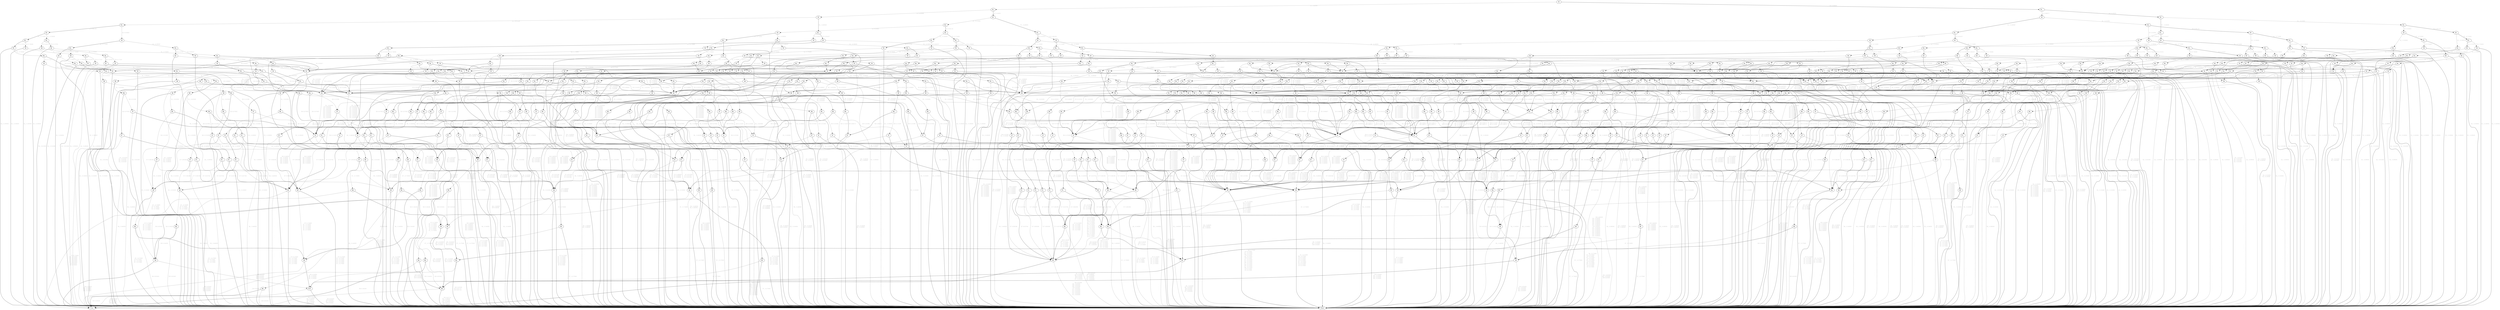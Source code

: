 digraph{2638812314064[label=X1]2638812325648[label="X1_"]
2638812314064 -> 2638812325648[style=dashed label=" X1 0.44000\n" fontcolor = gray]
2638812328368[label="X2"]
2638812325648 -> 2638812328368[style=dashed label=" X1 0.65909\n" fontcolor = gray]
2638812328208[label="X2_"]
2638812328368 -> 2638812328208[style=dashed label=" X1_ 0.51000\n" fontcolor = gray]
2638812323888[label="X3"]
2638812328208 -> 2638812323888[style=dashed label=" X2 0.05882\n" fontcolor = gray]
2638812321008[label="X3_"]
2638812323888 -> 2638812321008[style=dashed label=" X2_ 0.29000\n" fontcolor = gray]
2638812329488[label="X4"]
2638812321008 -> 2638812329488[style=dashed label=" X3 0.86207\n" fontcolor = gray]
2638812316688[label="X4_"]
2638812329488 -> 2638812316688[style=dashed label=" X3_ 0.70000\n" fontcolor = gray]
2638812325008[label="X5"]
2638812316688 -> 2638812325008[style=dashed label=" X4 0.17143\n" fontcolor = gray]
2638812315024[label="False"]
2638812325008 -> 2638812315024[style=dashed label=" X4_ 0.09000\n" fontcolor = gray]
2638812321488[label="X5_ "]
2638812325008 -> 2638812321488 [label=" X4_ 0.91000\n" fontcolor = gray]
2638812352656[label="X6"]
2638812321488 -> 2638812352656[style=dashed label=" X5 0.32967\n" fontcolor = gray]
2638812356176[label="X7"]
2638812352656 -> 2638812356176[style=dashed label="          X5_ 0.65000\nX5 0.65000\nX5_ 0.65000\nX5_ 0.65000\nX5_ 0.65000\nX5_ 0.65000\nX5_ 0.65000\nX5_ 0.65000\nX5_ 0.65000\nX5_ 0.65000\n" fontcolor = gray]
2638812315024[label="False"]
2638812356176 -> 2638812315024[style=dashed label="      X6 0.46000\nX6_ 0.46000\nX6_ 0.46000\nX6_ 0.46000\nX6_ 0.46000\nX6_ 0.46000\n" fontcolor = gray]
2638812351376[label="X8 "]
2638812356176 -> 2638812351376 [label="      X6 0.54000\nX6_ 0.54000\nX6_ 0.54000\nX6_ 0.54000\nX6_ 0.54000\nX6_ 0.54000\n" fontcolor = gray]
2638812355536[label="X9"]
2638812351376 -> 2638812355536[style=dashed label="      X7 0.73000\nX7_ 0.73000\nX7_ 0.73000\nX7_ 0.73000\nX7_ 0.73000\nX7_ 0.73000\n" fontcolor = gray]
2638812356816[label="X10"]
2638812355536 -> 2638812356816[style=dashed label="    X8 0.65000\nX8_ 0.65000\nX8_ 0.65000\nX8_ 0.65000\n" fontcolor = gray]
2638812312944[label="True"]
2638812356816 -> 2638812312944[style=dashed label="    X9 0.07000\nX9 0.07000\nX9_ 0.07000\nX9 0.07000\n" fontcolor = gray]
2638812315024[label="False "]
2638812356816 -> 2638812315024 [label="    X9 0.93000\nX9 0.93000\nX9_ 0.93000\nX9 0.93000\n" fontcolor = gray]
2638812312944[label="True "]
2638812355536 -> 2638812312944 [label="    X8 0.35000\nX8_ 0.35000\nX8_ 0.35000\nX8_ 0.35000\n" fontcolor = gray]
2638812315024[label="False "]
2638812351376 -> 2638812315024 [label="      X7 0.27000\nX7_ 0.27000\nX7_ 0.27000\nX7_ 0.27000\nX7_ 0.27000\nX7_ 0.27000\n" fontcolor = gray]
2638812315024[label="False "]
2638812352656 -> 2638812315024 [label="          X5_ 0.35000\nX5 0.35000\nX5_ 0.35000\nX5_ 0.35000\nX5_ 0.35000\nX5_ 0.35000\nX5_ 0.35000\nX5_ 0.35000\nX5_ 0.35000\nX5_ 0.35000\n" fontcolor = gray]
2638812349616[label="X6 "]
2638812321488 -> 2638812349616 [label=" X5 0.67033\n" fontcolor = gray]
2638812353936[label="X6_"]
2638812349616 -> 2638812353936[style=dashed label=" X5_ 0.65000\n" fontcolor = gray]
2638812356976[label="X7"]
2638812353936 -> 2638812356976[style=dashed label=" X6 0.32308\n" fontcolor = gray]
2638812315024[label="False"]
2638812356976 -> 2638812315024[style=dashed label=" X6_ 0.46000\n" fontcolor = gray]
2638812357456[label="X7_ "]
2638812356976 -> 2638812357456 [label=" X6_ 0.54000\n" fontcolor = gray]
2638812351376[label="X8"]
2638812357456 -> 2638812351376[style=dashed label=" X7 0.96296\n" fontcolor = gray]
2638812358096[label="X8 "]
2638812357456 -> 2638812358096 [label=" X7 0.03704\n" fontcolor = gray]
2638812358736[label="X8_"]
2638812358096 -> 2638812358736[style=dashed label="    X7_ 0.73000\nX7 0.73000\nX7_ 0.73000\nX7_ 0.73000\n" fontcolor = gray]
2638812315024[label="False"]
2638812358736 -> 2638812315024[style=dashed label=" X8 0.83562\n" fontcolor = gray]
2638812355536[label="X9 "]
2638812358736 -> 2638812355536 [label=" X8 0.16438\n" fontcolor = gray]
2638812315024[label="False "]
2638812358096 -> 2638812315024 [label="    X7_ 0.27000\nX7 0.27000\nX7_ 0.27000\nX7_ 0.27000\n" fontcolor = gray]
2638812356176[label="X7 "]
2638812353936 -> 2638812356176 [label=" X6 0.67692\n" fontcolor = gray]
2638812315024[label="False "]
2638812349616 -> 2638812315024 [label=" X5_ 0.35000\n" fontcolor = gray]
2638812324368[label="X5 "]
2638812316688 -> 2638812324368 [label=" X4 0.82857\n" fontcolor = gray]
2638812315024[label="False"]
2638812324368 -> 2638812315024[style=dashed label="    X4_ 0.09000\nX4_ 0.09000\nX4_ 0.09000\nX4_ 0.09000\n" fontcolor = gray]
2638812352656[label="X6 "]
2638812324368 -> 2638812352656 [label="    X4_ 0.91000\nX4_ 0.91000\nX4_ 0.91000\nX4_ 0.91000\n" fontcolor = gray]
2638812315024[label="False "]
2638812329488 -> 2638812315024 [label=" X3_ 0.30000\n" fontcolor = gray]
2638812329648[label="X4 "]
2638812321008 -> 2638812329648 [label=" X3 0.13793\n" fontcolor = gray]
2638812360496[label="X4_"]
2638812329648 -> 2638812360496[style=dashed label=" X3_ 0.70000\n" fontcolor = gray]
2638812361616[label="X5"]
2638812360496 -> 2638812361616[style=dashed label=" X4 0.17143\n" fontcolor = gray]
2638812315024[label="False"]
2638812361616 -> 2638812315024[style=dashed label=" X4_ 0.09000\n" fontcolor = gray]
2638812362256[label="X5_ "]
2638812361616 -> 2638812362256 [label=" X4_ 0.91000\n" fontcolor = gray]
2638812362896[label="X6"]
2638812362256 -> 2638812362896[style=dashed label=" X5 0.32967\n" fontcolor = gray]
2638812363216[label="X6_"]
2638812362896 -> 2638812363216[style=dashed label=" X5_ 0.65000\n" fontcolor = gray]
2638812363536[label="X7"]
2638812363216 -> 2638812363536[style=dashed label=" X6 0.32308\n" fontcolor = gray]
2638812315024[label="False"]
2638812363536 -> 2638812315024[style=dashed label=" X6_ 0.46000\n" fontcolor = gray]
2638812358096[label="X8 "]
2638812363536 -> 2638812358096 [label=" X6_ 0.54000\n" fontcolor = gray]
2638812356176[label="X7 "]
2638812363216 -> 2638812356176 [label=" X6 0.67692\n" fontcolor = gray]
2638812315024[label="False "]
2638812362896 -> 2638812315024 [label=" X5_ 0.35000\n" fontcolor = gray]
2638812352656[label="X6 "]
2638812362256 -> 2638812352656 [label=" X5 0.67033\n" fontcolor = gray]
2638812324368[label="X5 "]
2638812360496 -> 2638812324368 [label=" X4 0.82857\n" fontcolor = gray]
2638812315024[label="False "]
2638812329648 -> 2638812315024 [label=" X3_ 0.30000\n" fontcolor = gray]
2638812316528[label="X3_ "]
2638812323888 -> 2638812316528 [label=" X2_ 0.71000\n" fontcolor = gray]
2638812362576[label="X4"]
2638812316528 -> 2638812362576[style=dashed label=" X3 0.74648\n" fontcolor = gray]
2638812400368[label="X4_"]
2638812362576 -> 2638812400368[style=dashed label=" X3_ 0.70000\n" fontcolor = gray]
2638812401008[label="X5"]
2638812400368 -> 2638812401008[style=dashed label=" X4 0.17143\n" fontcolor = gray]
2638812401328[label="X5_"]
2638812401008 -> 2638812401328[style=dashed label=" X4_ 0.09000\n" fontcolor = gray]
2638812401648[label="X6"]
2638812401328 -> 2638812401648[style=dashed label=" X5 0.33333\n" fontcolor = gray]
2638812401968[label="X7"]
2638812401648 -> 2638812401968[style=dashed label="          X5_ 0.65000\nX5 0.65000\nX5_ 0.65000\nX5_ 0.65000\nX5_ 0.65000\nX5_ 0.65000\nX5_ 0.65000\nX5_ 0.65000\nX5_ 0.65000\nX5_ 0.65000\n" fontcolor = gray]
2638812402288[label="X8"]
2638812401968 -> 2638812402288[style=dashed label="      X6 0.46000\nX6_ 0.46000\nX6_ 0.46000\nX6_ 0.46000\nX6_ 0.46000\nX6_ 0.46000\n" fontcolor = gray]
2638812312944[label="True"]
2638812402288 -> 2638812312944[style=dashed label="        X7 0.73000\nX7_ 0.73000\nX7_ 0.73000\nX7_ 0.73000\nX7_ 0.73000\nX7_ 0.73000\nX7 0.73000\nX7 0.73000\n" fontcolor = gray]
2638812315024[label="False "]
2638812402288 -> 2638812315024 [label="        X7 0.27000\nX7_ 0.27000\nX7_ 0.27000\nX7_ 0.27000\nX7_ 0.27000\nX7_ 0.27000\nX7 0.27000\nX7 0.27000\n" fontcolor = gray]
2638812402448[label="X8 "]
2638812401968 -> 2638812402448 [label="      X6 0.54000\nX6_ 0.54000\nX6_ 0.54000\nX6_ 0.54000\nX6_ 0.54000\nX6_ 0.54000\n" fontcolor = gray]
2638812402768[label="X9"]
2638812402448 -> 2638812402768[style=dashed label="      X7 0.73000\nX7_ 0.73000\nX7_ 0.73000\nX7_ 0.73000\nX7_ 0.73000\nX7_ 0.73000\n" fontcolor = gray]
2638812312944[label="True"]
2638812402768 -> 2638812312944[style=dashed label="    X8 0.65000\nX8_ 0.65000\nX8_ 0.65000\nX8_ 0.65000\n" fontcolor = gray]
2638812356816[label="X10 "]
2638812402768 -> 2638812356816 [label="    X8 0.35000\nX8_ 0.35000\nX8_ 0.35000\nX8_ 0.35000\n" fontcolor = gray]
2638812315024[label="False "]
2638812402448 -> 2638812315024 [label="      X7 0.27000\nX7_ 0.27000\nX7_ 0.27000\nX7_ 0.27000\nX7_ 0.27000\nX7_ 0.27000\n" fontcolor = gray]
2638812315024[label="False "]
2638812401648 -> 2638812315024 [label="          X5_ 0.35000\nX5 0.35000\nX5_ 0.35000\nX5_ 0.35000\nX5_ 0.35000\nX5_ 0.35000\nX5_ 0.35000\nX5_ 0.35000\nX5_ 0.35000\nX5_ 0.35000\n" fontcolor = gray]
2638812401808[label="X6 "]
2638812401328 -> 2638812401808 [label=" X5 0.66667\n" fontcolor = gray]
2638812402608[label="X6_"]
2638812401808 -> 2638812402608[style=dashed label=" X5_ 0.65000\n" fontcolor = gray]
2638812403248[label="X7"]
2638812402608 -> 2638812403248[style=dashed label=" X6 0.32308\n" fontcolor = gray]
2638812403568[label="X7_"]
2638812403248 -> 2638812403568[style=dashed label=" X6_ 0.46000\n" fontcolor = gray]
2638812402288[label="X8"]
2638812403568 -> 2638812402288[style=dashed label="   X7 0.91304\nX7 0.91304\nX7 0.91304\n" fontcolor = gray]
2638812404048[label="X8 "]
2638812403568 -> 2638812404048 [label="   X7 0.08696\nX7 0.08696\nX7 0.08696\n" fontcolor = gray]
2638812404368[label="X8_"]
2638812404048 -> 2638812404368[style=dashed label="      X7_ 0.73000\nX7 0.73000\nX7_ 0.73000\nX7_ 0.73000\nX7 0.73000\nX7 0.73000\n" fontcolor = gray]
2638812315024[label="False"]
2638812404368 -> 2638812315024[style=dashed label=" X8 0.83562\n" fontcolor = gray]
2638812312944[label="True "]
2638812404368 -> 2638812312944 [label=" X8 0.16438\n" fontcolor = gray]
2638812315024[label="False "]
2638812404048 -> 2638812315024 [label="      X7_ 0.27000\nX7 0.27000\nX7_ 0.27000\nX7_ 0.27000\nX7 0.27000\nX7 0.27000\n" fontcolor = gray]
2638812403728[label="X7_ "]
2638812403248 -> 2638812403728 [label=" X6_ 0.54000\n" fontcolor = gray]
2638812402448[label="X8"]
2638812403728 -> 2638812402448[style=dashed label=" X7 0.96296\n" fontcolor = gray]
2638812404848[label="X8 "]
2638812403728 -> 2638812404848 [label=" X7 0.03704\n" fontcolor = gray]
2638812405488[label="X8_"]
2638812404848 -> 2638812405488[style=dashed label="    X7_ 0.73000\nX7 0.73000\nX7_ 0.73000\nX7_ 0.73000\n" fontcolor = gray]
2638812315024[label="False"]
2638812405488 -> 2638812315024[style=dashed label=" X8 0.83562\n" fontcolor = gray]
2638812402768[label="X9 "]
2638812405488 -> 2638812402768 [label=" X8 0.16438\n" fontcolor = gray]
2638812315024[label="False "]
2638812404848 -> 2638812315024 [label="    X7_ 0.27000\nX7 0.27000\nX7_ 0.27000\nX7_ 0.27000\n" fontcolor = gray]
2638812401968[label="X7 "]
2638812402608 -> 2638812401968 [label=" X6 0.67692\n" fontcolor = gray]
2638812315024[label="False "]
2638812401808 -> 2638812315024 [label=" X5_ 0.35000\n" fontcolor = gray]
2638812315024[label="False "]
2638812401008 -> 2638812315024 [label=" X4_ 0.91000\n" fontcolor = gray]
2638812401168[label="X5 "]
2638812400368 -> 2638812401168 [label=" X4 0.82857\n" fontcolor = gray]
2638812401648[label="X6"]
2638812401168 -> 2638812401648[style=dashed label="    X4_ 0.09000\nX4_ 0.09000\nX4_ 0.09000\nX4_ 0.09000\n" fontcolor = gray]
2638812315024[label="False "]
2638812401168 -> 2638812315024 [label="    X4_ 0.91000\nX4_ 0.91000\nX4_ 0.91000\nX4_ 0.91000\n" fontcolor = gray]
2638812315024[label="False "]
2638812362576 -> 2638812315024 [label=" X3_ 0.30000\n" fontcolor = gray]
2638812399568[label="X4 "]
2638812316528 -> 2638812399568 [label=" X3 0.25352\n" fontcolor = gray]
2638812408048[label="X4_"]
2638812399568 -> 2638812408048[style=dashed label=" X3_ 0.70000\n" fontcolor = gray]
2638812409328[label="X5"]
2638812408048 -> 2638812409328[style=dashed label=" X4 0.17143\n" fontcolor = gray]
2638812409808[label="X5_"]
2638812409328 -> 2638812409808[style=dashed label=" X4_ 0.09000\n" fontcolor = gray]
2638812410128[label="X6"]
2638812409808 -> 2638812410128[style=dashed label=" X5 0.33333\n" fontcolor = gray]
2638812410448[label="X6_"]
2638812410128 -> 2638812410448[style=dashed label=" X5_ 0.65000\n" fontcolor = gray]
2638812410768[label="X7"]
2638812410448 -> 2638812410768[style=dashed label=" X6 0.32308\n" fontcolor = gray]
2638812404048[label="X8"]
2638812410768 -> 2638812404048[style=dashed label=" X6_ 0.46000\n" fontcolor = gray]
2638812404848[label="X8 "]
2638812410768 -> 2638812404848 [label=" X6_ 0.54000\n" fontcolor = gray]
2638812401968[label="X7 "]
2638812410448 -> 2638812401968 [label=" X6 0.67692\n" fontcolor = gray]
2638812315024[label="False "]
2638812410128 -> 2638812315024 [label=" X5_ 0.35000\n" fontcolor = gray]
2638812401648[label="X6 "]
2638812409808 -> 2638812401648 [label=" X5 0.66667\n" fontcolor = gray]
2638812315024[label="False "]
2638812409328 -> 2638812315024 [label=" X4_ 0.91000\n" fontcolor = gray]
2638812401168[label="X5 "]
2638812408048 -> 2638812401168 [label=" X4 0.82857\n" fontcolor = gray]
2638812315024[label="False "]
2638812399568 -> 2638812315024 [label=" X3_ 0.30000\n" fontcolor = gray]
2638812325328[label="X3 "]
2638812328208 -> 2638812325328 [label=" X2 0.94118\n" fontcolor = gray]
2638812402128[label="X3_"]
2638812325328 -> 2638812402128[style=dashed label=" X2_ 0.29000\n" fontcolor = gray]
2638812448080[label="X4"]
2638812402128 -> 2638812448080[style=dashed label=" X3 0.86207\n" fontcolor = gray]
2638812449360[label="X4_"]
2638812448080 -> 2638812449360[style=dashed label=" X3_ 0.70000\n" fontcolor = gray]
2638812449680[label="X5"]
2638812449360 -> 2638812449680[style=dashed label=" X4 0.17143\n" fontcolor = gray]
2638812315024[label="False"]
2638812449680 -> 2638812315024[style=dashed label=" X4_ 0.09000\n" fontcolor = gray]
2638812355856[label="X5_ "]
2638812449680 -> 2638812355856 [label=" X4_ 0.91000\n" fontcolor = gray]
2638812355696[label="X6"]
2638812355856 -> 2638812355696[style=dashed label=" X5 0.32967\n" fontcolor = gray]
2638812354896[label="X6_"]
2638812355696 -> 2638812354896[style=dashed label="  X5_ 0.65000\nX5_ 0.65000\n" fontcolor = gray]
2638812354256[label="X7"]
2638812354896 -> 2638812354256[style=dashed label=" X6 0.32308\n" fontcolor = gray]
2638812315024[label="False"]
2638812354256 -> 2638812315024[style=dashed label="  X6_ 0.46000\nX6_ 0.46000\n" fontcolor = gray]
2638812354736[label="X8 "]
2638812354256 -> 2638812354736 [label="  X6_ 0.54000\nX6_ 0.54000\n" fontcolor = gray]
2638812353296[label="X8_"]
2638812354736 -> 2638812353296[style=dashed label="     X7 0.73000\nX7_ 0.73000\nX7_ 0.73000\nX7_ 0.73000\nX7_ 0.73000\n" fontcolor = gray]
2638812352496[label="X9"]
2638812353296 -> 2638812352496[style=dashed label=" X8 0.83562\n" fontcolor = gray]
2638812351696[label="X9_"]
2638812352496 -> 2638812351696[style=dashed label="   X8_ 0.65000\nX8_ 0.65000\nX8 0.65000\n" fontcolor = gray]
2638812356816[label="X10"]
2638812351696 -> 2638812356816[style=dashed label="   X9 0.49231\nX9 0.34286\nX9 0.34286\n" fontcolor = gray]
2638812315024[label="False "]
2638812351696 -> 2638812315024 [label="   X9 0.50769\nX9 0.65714\nX9 0.65714\n" fontcolor = gray]
2638812351856[label="X9_ "]
2638812352496 -> 2638812351856 [label="   X8_ 0.35000\nX8_ 0.35000\nX8 0.35000\n" fontcolor = gray]
2638812312944[label="True"]
2638812351856 -> 2638812312944[style=dashed label="      X9 0.34286\nX8_ 0.44000\nX9 0.49231\nX8_ 0.44000\nX9 0.34286\nX8 0.44000\n" fontcolor = gray]
2638812315024[label="False "]
2638812351856 -> 2638812315024 [label="      X9 0.65714\nX8_ 0.56000\nX9 0.50769\nX8_ 0.56000\nX9 0.65714\nX8 0.56000\n" fontcolor = gray]
2638812355536[label="X9 "]
2638812353296 -> 2638812355536 [label=" X8 0.16438\n" fontcolor = gray]
2638812315024[label="False "]
2638812354736 -> 2638812315024 [label="     X7 0.27000\nX7_ 0.27000\nX7_ 0.27000\nX7_ 0.27000\nX7_ 0.27000\n" fontcolor = gray]
2638812353776[label="X7 "]
2638812354896 -> 2638812353776 [label=" X6 0.67692\n" fontcolor = gray]
2638812315024[label="False"]
2638812353776 -> 2638812315024[style=dashed label="  X6_ 0.46000\nX6_ 0.46000\n" fontcolor = gray]
2638812350576[label="X7_ "]
2638812353776 -> 2638812350576 [label="  X6_ 0.54000\nX6_ 0.54000\n" fontcolor = gray]
2638812354736[label="X8"]
2638812350576 -> 2638812354736[style=dashed label=" X7 0.96296\n" fontcolor = gray]
2638812351376[label="X8 "]
2638812350576 -> 2638812351376 [label=" X7 0.03704\n" fontcolor = gray]
2638812315024[label="False "]
2638812355696 -> 2638812315024 [label="  X5_ 0.35000\nX5_ 0.35000\n" fontcolor = gray]
2638812356016[label="X6 "]
2638812355856 -> 2638812356016 [label=" X5 0.67033\n" fontcolor = gray]
2638812330768[label="X6_"]
2638812356016 -> 2638812330768[style=dashed label="   X5_ 0.65000\nX5_ 0.65000\nX5_ 0.65000\n" fontcolor = gray]
2638812327248[label="X7"]
2638812330768 -> 2638812327248[style=dashed label=" X6 0.32308\n" fontcolor = gray]
2638812315024[label="False"]
2638812327248 -> 2638812315024[style=dashed label=" X6_ 0.46000\n" fontcolor = gray]
2638812325968[label="X7_ "]
2638812327248 -> 2638812325968 [label=" X6_ 0.54000\n" fontcolor = gray]
2638812351376[label="X8"]
2638812325968 -> 2638812351376[style=dashed label=" X7 0.96296\n" fontcolor = gray]
2638812354736[label="X8 "]
2638812325968 -> 2638812354736 [label=" X7 0.03704\n" fontcolor = gray]
2638812356176[label="X7 "]
2638812330768 -> 2638812356176 [label=" X6 0.67692\n" fontcolor = gray]
2638812315024[label="False "]
2638812356016 -> 2638812315024 [label="   X5_ 0.35000\nX5_ 0.35000\nX5_ 0.35000\n" fontcolor = gray]
2638812355376[label="X5 "]
2638812449360 -> 2638812355376 [label=" X4 0.82857\n" fontcolor = gray]
2638812315024[label="False"]
2638812355376 -> 2638812315024[style=dashed label=" X4_ 0.09000\n" fontcolor = gray]
2638812316208[label="X5_ "]
2638812355376 -> 2638812316208 [label=" X4_ 0.91000\n" fontcolor = gray]
2638812315184[label="X6"]
2638812316208 -> 2638812315184[style=dashed label=" X5 0.32967\n" fontcolor = gray]
2638812313904[label="X6_"]
2638812315184 -> 2638812313904[style=dashed label=" X5_ 0.65000\n" fontcolor = gray]
2638811238864[label="X7"]
2638812313904 -> 2638811238864[style=dashed label=" X6 0.32308\n" fontcolor = gray]
2638812315024[label="False"]
2638811238864 -> 2638812315024[style=dashed label="  X6_ 0.46000\nX6 0.46000\n" fontcolor = gray]
2638811236624[label="X7_ "]
2638811238864 -> 2638811236624 [label="  X6_ 0.54000\nX6 0.54000\n" fontcolor = gray]
2638812351376[label="X8"]
2638811236624 -> 2638812351376[style=dashed label=" X7 0.96296\n" fontcolor = gray]
2638811237904[label="X8 "]
2638811236624 -> 2638811237904 [label=" X7 0.03704\n" fontcolor = gray]
2638811236784[label="X8_"]
2638811237904 -> 2638811236784[style=dashed label=" X7_ 0.73000\n" fontcolor = gray]
2638812355536[label="X9"]
2638811236784 -> 2638812355536[style=dashed label=" X8 0.83562\n" fontcolor = gray]
2638812352496[label="X9 "]
2638811236784 -> 2638812352496 [label=" X8 0.16438\n" fontcolor = gray]
2638812315024[label="False "]
2638811237904 -> 2638812315024 [label=" X7_ 0.27000\n" fontcolor = gray]
2638812356176[label="X7 "]
2638812313904 -> 2638812356176 [label=" X6 0.67692\n" fontcolor = gray]
2638812315024[label="False "]
2638812315184 -> 2638812315024 [label=" X5_ 0.35000\n" fontcolor = gray]
2638812352656[label="X6 "]
2638812316208 -> 2638812352656 [label=" X5 0.67033\n" fontcolor = gray]
2638812315024[label="False "]
2638812448080 -> 2638812315024 [label=" X3_ 0.30000\n" fontcolor = gray]
2638812356336[label="X4 "]
2638812402128 -> 2638812356336 [label=" X3 0.13793\n" fontcolor = gray]
2638811196432[label="X4_"]
2638812356336 -> 2638811196432[style=dashed label=" X3_ 0.70000\n" fontcolor = gray]
2638811199472[label="X5"]
2638811196432 -> 2638811199472[style=dashed label=" X4 0.17143\n" fontcolor = gray]
2638812315024[label="False"]
2638811199472 -> 2638812315024[style=dashed label=" X4_ 0.09000\n" fontcolor = gray]
2638811198672[label="X5_ "]
2638811199472 -> 2638811198672 [label=" X4_ 0.91000\n" fontcolor = gray]
2638811196272[label="X6"]
2638811198672 -> 2638811196272[style=dashed label=" X5 0.32967\n" fontcolor = gray]
2638811192752[label="X6_"]
2638811196272 -> 2638811192752[style=dashed label=" X5_ 0.65000\n" fontcolor = gray]
2638811193072[label="X7"]
2638811192752 -> 2638811193072[style=dashed label=" X6 0.32308\n" fontcolor = gray]
2638812315024[label="False"]
2638811193072 -> 2638812315024[style=dashed label=" X6_ 0.46000\n" fontcolor = gray]
2638811195312[label="X7_ "]
2638811193072 -> 2638811195312 [label=" X6_ 0.54000\n" fontcolor = gray]
2638812358096[label="X8"]
2638811195312 -> 2638812358096[style=dashed label=" X7 0.96296\n" fontcolor = gray]
2638812354736[label="X8 "]
2638811195312 -> 2638812354736 [label=" X7 0.03704\n" fontcolor = gray]
2638811194352[label="X7 "]
2638811192752 -> 2638811194352 [label=" X6 0.67692\n" fontcolor = gray]
2638812315024[label="False"]
2638811194352 -> 2638812315024[style=dashed label=" X6_ 0.46000\n" fontcolor = gray]
2638811192112[label="X7_ "]
2638811194352 -> 2638811192112 [label=" X6_ 0.54000\n" fontcolor = gray]
2638812358096[label="X8"]
2638811192112 -> 2638812358096[style=dashed label=" X7 0.96296\n" fontcolor = gray]
2638812351376[label="X8 "]
2638811192112 -> 2638812351376 [label=" X7 0.03704\n" fontcolor = gray]
2638812315024[label="False "]
2638811196272 -> 2638812315024 [label=" X5_ 0.35000\n" fontcolor = gray]
2638812352656[label="X6 "]
2638811198672 -> 2638812352656 [label=" X5 0.67033\n" fontcolor = gray]
2638812324368[label="X5 "]
2638811196432 -> 2638812324368 [label=" X4 0.82857\n" fontcolor = gray]
2638812315024[label="False "]
2638812356336 -> 2638812315024 [label=" X3_ 0.30000\n" fontcolor = gray]
2638812317008[label="X3_ "]
2638812325328 -> 2638812317008 [label=" X2_ 0.71000\n" fontcolor = gray]
2638811197712[label="X4"]
2638812317008 -> 2638811197712[style=dashed label=" X3 0.74648\n" fontcolor = gray]
2638811186992[label="X4_"]
2638811197712 -> 2638811186992[style=dashed label=" X3_ 0.70000\n" fontcolor = gray]
2638811164304[label="X5"]
2638811186992 -> 2638811164304[style=dashed label=" X4 0.17143\n" fontcolor = gray]
2638811163344[label="X5_"]
2638811164304 -> 2638811163344[style=dashed label=" X4_ 0.09000\n" fontcolor = gray]
2638811168624[label="X6"]
2638811163344 -> 2638811168624[style=dashed label=" X5 0.33333\n" fontcolor = gray]
2638811168464[label="X6_"]
2638811168624 -> 2638811168464[style=dashed label="  X5_ 0.65000\nX5_ 0.65000\n" fontcolor = gray]
2638811166064[label="X7"]
2638811168464 -> 2638811166064[style=dashed label=" X6 0.32308\n" fontcolor = gray]
2638811166544[label="X8"]
2638811166064 -> 2638811166544[style=dashed label="  X6_ 0.46000\nX6_ 0.46000\n" fontcolor = gray]
2638811165744[label="X8_"]
2638811166544 -> 2638811165744[style=dashed label="       X7 0.73000\nX7_ 0.73000\nX7_ 0.73000\nX7_ 0.73000\nX7 0.73000\nX7 0.73000\nX7_ 0.73000\n" fontcolor = gray]
2638812351856[label="X9_"]
2638811165744 -> 2638812351856[style=dashed label=" X8 0.83562\n" fontcolor = gray]
2638812312944[label="True "]
2638811165744 -> 2638812312944 [label=" X8 0.16438\n" fontcolor = gray]
2638812315024[label="False "]
2638811166544 -> 2638812315024 [label="       X7 0.27000\nX7_ 0.27000\nX7_ 0.27000\nX7_ 0.27000\nX7 0.27000\nX7 0.27000\nX7_ 0.27000\n" fontcolor = gray]
2638811167664[label="X8 "]
2638811166064 -> 2638811167664 [label="  X6_ 0.54000\nX6_ 0.54000\n" fontcolor = gray]
2638811167344[label="X8_"]
2638811167664 -> 2638811167344[style=dashed label="     X7 0.73000\nX7_ 0.73000\nX7_ 0.73000\nX7_ 0.73000\nX7_ 0.73000\n" fontcolor = gray]
2638811166704[label="X9"]
2638811167344 -> 2638811166704[style=dashed label=" X8 0.83562\n" fontcolor = gray]
2638812351856[label="X9_"]
2638811166704 -> 2638812351856[style=dashed label="   X8_ 0.65000\nX8_ 0.65000\nX8 0.65000\n" fontcolor = gray]
2638812351696[label="X9_ "]
2638811166704 -> 2638812351696 [label="   X8_ 0.35000\nX8_ 0.35000\nX8 0.35000\n" fontcolor = gray]
2638812402768[label="X9 "]
2638811167344 -> 2638812402768 [label=" X8 0.16438\n" fontcolor = gray]
2638812315024[label="False "]
2638811167664 -> 2638812315024 [label="     X7 0.27000\nX7_ 0.27000\nX7_ 0.27000\nX7_ 0.27000\nX7_ 0.27000\n" fontcolor = gray]
2638811164144[label="X7 "]
2638811168464 -> 2638811164144 [label=" X6 0.67692\n" fontcolor = gray]
2638811166224[label="X7_"]
2638811164144 -> 2638811166224[style=dashed label="  X6_ 0.46000\nX6_ 0.46000\n" fontcolor = gray]
2638811166544[label="X8"]
2638811166224 -> 2638811166544[style=dashed label="   X7 0.91304\nX7 0.91304\nX7 0.91304\n" fontcolor = gray]
2638812402288[label="X8 "]
2638811166224 -> 2638812402288 [label="   X7 0.08696\nX7 0.08696\nX7 0.08696\n" fontcolor = gray]
2638811164784[label="X7_ "]
2638811164144 -> 2638811164784 [label="  X6_ 0.54000\nX6_ 0.54000\n" fontcolor = gray]
2638811167664[label="X8"]
2638811164784 -> 2638811167664[style=dashed label=" X7 0.96296\n" fontcolor = gray]
2638812402448[label="X8 "]
2638811164784 -> 2638812402448 [label=" X7 0.03704\n" fontcolor = gray]
2638812315024[label="False "]
2638811168624 -> 2638812315024 [label="  X5_ 0.35000\nX5_ 0.35000\n" fontcolor = gray]
2638811164624[label="X6 "]
2638811163344 -> 2638811164624 [label=" X5 0.66667\n" fontcolor = gray]
2638811160944[label="X6_"]
2638811164624 -> 2638811160944[style=dashed label="   X5_ 0.65000\nX5_ 0.65000\nX5_ 0.65000\n" fontcolor = gray]
2638811158224[label="X7"]
2638811160944 -> 2638811158224[style=dashed label=" X6 0.32308\n" fontcolor = gray]
2638811160144[label="X7_"]
2638811158224 -> 2638811160144[style=dashed label=" X6_ 0.46000\n" fontcolor = gray]
2638812402288[label="X8"]
2638811160144 -> 2638812402288[style=dashed label="   X7 0.91304\nX7 0.91304\nX7 0.91304\n" fontcolor = gray]
2638811166544[label="X8 "]
2638811160144 -> 2638811166544 [label="   X7 0.08696\nX7 0.08696\nX7 0.08696\n" fontcolor = gray]
2638811159984[label="X7_ "]
2638811158224 -> 2638811159984 [label=" X6_ 0.54000\n" fontcolor = gray]
2638812402448[label="X8"]
2638811159984 -> 2638812402448[style=dashed label=" X7 0.96296\n" fontcolor = gray]
2638811167664[label="X8 "]
2638811159984 -> 2638811167664 [label=" X7 0.03704\n" fontcolor = gray]
2638812401968[label="X7 "]
2638811160944 -> 2638812401968 [label=" X6 0.67692\n" fontcolor = gray]
2638812315024[label="False "]
2638811164624 -> 2638812315024 [label="   X5_ 0.35000\nX5_ 0.35000\nX5_ 0.35000\n" fontcolor = gray]
2638812315024[label="False "]
2638811164304 -> 2638812315024 [label=" X4_ 0.91000\n" fontcolor = gray]
2638811168304[label="X5 "]
2638811186992 -> 2638811168304 [label=" X4 0.82857\n" fontcolor = gray]
2638812455440[label="X5_"]
2638811168304 -> 2638812455440[style=dashed label=" X4_ 0.09000\n" fontcolor = gray]
2638812456400[label="X6"]
2638812455440 -> 2638812456400[style=dashed label=" X5 0.33333\n" fontcolor = gray]
2638812456880[label="X6_"]
2638812456400 -> 2638812456880[style=dashed label=" X5_ 0.65000\n" fontcolor = gray]
2638812457200[label="X7"]
2638812456880 -> 2638812457200[style=dashed label=" X6 0.32308\n" fontcolor = gray]
2638812457520[label="X7_"]
2638812457200 -> 2638812457520[style=dashed label="  X6_ 0.46000\nX6 0.46000\n" fontcolor = gray]
2638812402288[label="X8"]
2638812457520 -> 2638812402288[style=dashed label="   X7 0.91304\nX7 0.91304\nX7 0.91304\n" fontcolor = gray]
2638812458000[label="X8 "]
2638812457520 -> 2638812458000 [label="   X7 0.08696\nX7 0.08696\nX7 0.08696\n" fontcolor = gray]
2638812458320[label="X8_"]
2638812458000 -> 2638812458320[style=dashed label=" X7_ 0.73000\n" fontcolor = gray]
2638812312944[label="True"]
2638812458320 -> 2638812312944[style=dashed label=" X8 0.83562\n" fontcolor = gray]
2638812351856[label="X9_ "]
2638812458320 -> 2638812351856 [label=" X8 0.16438\n" fontcolor = gray]
2638812315024[label="False "]
2638812458000 -> 2638812315024 [label=" X7_ 0.27000\n" fontcolor = gray]
2638812457680[label="X7_ "]
2638812457200 -> 2638812457680 [label="  X6_ 0.54000\nX6 0.54000\n" fontcolor = gray]
2638812402448[label="X8"]
2638812457680 -> 2638812402448[style=dashed label=" X7 0.96296\n" fontcolor = gray]
2638812459120[label="X8 "]
2638812457680 -> 2638812459120 [label=" X7 0.03704\n" fontcolor = gray]
2638812459760[label="X8_"]
2638812459120 -> 2638812459760[style=dashed label=" X7_ 0.73000\n" fontcolor = gray]
2638812402768[label="X9"]
2638812459760 -> 2638812402768[style=dashed label=" X8 0.83562\n" fontcolor = gray]
2638811166704[label="X9 "]
2638812459760 -> 2638811166704 [label=" X8 0.16438\n" fontcolor = gray]
2638812315024[label="False "]
2638812459120 -> 2638812315024 [label=" X7_ 0.27000\n" fontcolor = gray]
2638812401968[label="X7 "]
2638812456880 -> 2638812401968 [label=" X6 0.67692\n" fontcolor = gray]
2638812315024[label="False "]
2638812456400 -> 2638812315024 [label=" X5_ 0.35000\n" fontcolor = gray]
2638812401648[label="X6 "]
2638812455440 -> 2638812401648 [label=" X5 0.66667\n" fontcolor = gray]
2638812315024[label="False "]
2638811168304 -> 2638812315024 [label=" X4_ 0.91000\n" fontcolor = gray]
2638812315024[label="False "]
2638811197712 -> 2638812315024 [label=" X3_ 0.30000\n" fontcolor = gray]
2638811187792[label="X4 "]
2638812317008 -> 2638811187792 [label=" X3 0.25352\n" fontcolor = gray]
2638812481168[label="X4_"]
2638811187792 -> 2638812481168[style=dashed label=" X3_ 0.70000\n" fontcolor = gray]
2638812482608[label="X5"]
2638812481168 -> 2638812482608[style=dashed label=" X4 0.17143\n" fontcolor = gray]
2638812483248[label="X5_"]
2638812482608 -> 2638812483248[style=dashed label=" X4_ 0.09000\n" fontcolor = gray]
2638812483568[label="X6"]
2638812483248 -> 2638812483568[style=dashed label=" X5 0.33333\n" fontcolor = gray]
2638812483888[label="X6_"]
2638812483568 -> 2638812483888[style=dashed label=" X5_ 0.65000\n" fontcolor = gray]
2638812484208[label="X7"]
2638812483888 -> 2638812484208[style=dashed label=" X6 0.32308\n" fontcolor = gray]
2638812484528[label="X7_"]
2638812484208 -> 2638812484528[style=dashed label=" X6_ 0.46000\n" fontcolor = gray]
2638812404048[label="X8"]
2638812484528 -> 2638812404048[style=dashed label="   X7 0.91304\nX7 0.91304\nX7 0.91304\n" fontcolor = gray]
2638811166544[label="X8 "]
2638812484528 -> 2638811166544 [label="   X7 0.08696\nX7 0.08696\nX7 0.08696\n" fontcolor = gray]
2638812484688[label="X7_ "]
2638812484208 -> 2638812484688 [label=" X6_ 0.54000\n" fontcolor = gray]
2638812404848[label="X8"]
2638812484688 -> 2638812404848[style=dashed label=" X7 0.96296\n" fontcolor = gray]
2638811167664[label="X8 "]
2638812484688 -> 2638811167664 [label=" X7 0.03704\n" fontcolor = gray]
2638812484368[label="X7 "]
2638812483888 -> 2638812484368 [label=" X6 0.67692\n" fontcolor = gray]
2638812487408[label="X7_"]
2638812484368 -> 2638812487408[style=dashed label=" X6_ 0.46000\n" fontcolor = gray]
2638812404048[label="X8"]
2638812487408 -> 2638812404048[style=dashed label="   X7 0.91304\nX7 0.91304\nX7 0.91304\n" fontcolor = gray]
2638812402288[label="X8 "]
2638812487408 -> 2638812402288 [label="   X7 0.08696\nX7 0.08696\nX7 0.08696\n" fontcolor = gray]
2638812488688[label="X7_ "]
2638812484368 -> 2638812488688 [label=" X6_ 0.54000\n" fontcolor = gray]
2638812404848[label="X8"]
2638812488688 -> 2638812404848[style=dashed label=" X7 0.96296\n" fontcolor = gray]
2638812402448[label="X8 "]
2638812488688 -> 2638812402448 [label=" X7 0.03704\n" fontcolor = gray]
2638812315024[label="False "]
2638812483568 -> 2638812315024 [label=" X5_ 0.35000\n" fontcolor = gray]
2638812401648[label="X6 "]
2638812483248 -> 2638812401648 [label=" X5 0.66667\n" fontcolor = gray]
2638812315024[label="False "]
2638812482608 -> 2638812315024 [label=" X4_ 0.91000\n" fontcolor = gray]
2638812401168[label="X5 "]
2638812481168 -> 2638812401168 [label=" X4 0.82857\n" fontcolor = gray]
2638812315024[label="False "]
2638811187792 -> 2638812315024 [label=" X3_ 0.30000\n" fontcolor = gray]
2638812327568[label="X2_ "]
2638812328368 -> 2638812327568 [label=" X1_ 0.49000\n" fontcolor = gray]
2638812317328[label="X3"]
2638812327568 -> 2638812317328[style=dashed label=" X2 0.08163\n" fontcolor = gray]
2638812485488[label="X3_"]
2638812317328 -> 2638812485488[style=dashed label=" X2_ 0.29000\n" fontcolor = gray]
2638812512336[label="X4"]
2638812485488 -> 2638812512336[style=dashed label=" X3 0.86207\n" fontcolor = gray]
2638812513776[label="X4_"]
2638812512336 -> 2638812513776[style=dashed label=" X3_ 0.70000\n" fontcolor = gray]
2638812514096[label="X5"]
2638812513776 -> 2638812514096[style=dashed label=" X4 0.17143\n" fontcolor = gray]
2638812514416[label="X5_"]
2638812514096 -> 2638812514416[style=dashed label=" X4_ 0.09000\n" fontcolor = gray]
2638812514736[label="X6"]
2638812514416 -> 2638812514736[style=dashed label="  X5 0.33333\nX5 0.33333\n" fontcolor = gray]
2638812515056[label="X8"]
2638812514736 -> 2638812515056[style=dashed label="           X5_ 0.65000\nX5 0.65000\nX5_ 0.65000\nX5_ 0.65000\nX5_ 0.65000\nX5_ 0.65000\nX5_ 0.65000\nX5_ 0.65000\nX5_ 0.65000\nX5_ 0.65000\nX5 0.65000\n" fontcolor = gray]
2638812515376[label="X9"]
2638812515056 -> 2638812515376[style=dashed label="                X6 0.73000\nX7 0.73000\nX7_ 0.73000\nX6_ 0.73000\nX7 0.73000\nX6_ 0.73000\nX7 0.73000\nX7_ 0.73000\nX7_ 0.73000\nX6_ 0.73000\nX7_ 0.73000\nX6_ 0.73000\nX7_ 0.73000\nX6_ 0.73000\nX7 0.73000\nX7 0.73000\n" fontcolor = gray]
2638812315024[label="False"]
2638812515376 -> 2638812315024[style=dashed label="          X8 0.65000\nX8_ 0.65000\nX8_ 0.65000\nX8_ 0.65000\nX7 0.65000\nX7_ 0.65000\nX7_ 0.65000\nX7_ 0.65000\nX7_ 0.65000\nX7_ 0.65000\n" fontcolor = gray]
2638812312944[label="True "]
2638812515376 -> 2638812312944 [label="          X8 0.35000\nX8_ 0.35000\nX8_ 0.35000\nX8_ 0.35000\nX7 0.35000\nX7_ 0.35000\nX7_ 0.35000\nX7_ 0.35000\nX7_ 0.35000\nX7_ 0.35000\n" fontcolor = gray]
2638812315024[label="False "]
2638812515056 -> 2638812315024 [label="                X6 0.27000\nX7 0.27000\nX7_ 0.27000\nX6_ 0.27000\nX7 0.27000\nX6_ 0.27000\nX7 0.27000\nX7_ 0.27000\nX7_ 0.27000\nX6_ 0.27000\nX7_ 0.27000\nX6_ 0.27000\nX7_ 0.27000\nX6_ 0.27000\nX7 0.27000\nX7 0.27000\n" fontcolor = gray]
2638812515216[label="X7 "]
2638812514736 -> 2638812515216 [label="           X5_ 0.35000\nX5 0.35000\nX5_ 0.35000\nX5_ 0.35000\nX5_ 0.35000\nX5_ 0.35000\nX5_ 0.35000\nX5_ 0.35000\nX5_ 0.35000\nX5_ 0.35000\nX5 0.35000\n" fontcolor = gray]
2638812515056[label="X8"]
2638812515216 -> 2638812515056[style=dashed label="       X6 0.46000\nX6_ 0.46000\nX6_ 0.46000\nX6_ 0.46000\nX6_ 0.46000\nX6_ 0.46000\nX6 0.46000\n" fontcolor = gray]
2638812315024[label="False "]
2638812515216 -> 2638812315024 [label="       X6 0.54000\nX6_ 0.54000\nX6_ 0.54000\nX6_ 0.54000\nX6_ 0.54000\nX6_ 0.54000\nX6 0.54000\n" fontcolor = gray]
2638812514896[label="X6 "]
2638812514416 -> 2638812514896 [label="  X5 0.66667\nX5 0.66667\n" fontcolor = gray]
2638812515856[label="X6_"]
2638812514896 -> 2638812515856[style=dashed label=" X5_ 0.65000\n" fontcolor = gray]
2638812516336[label="X7_"]
2638812515856 -> 2638812516336[style=dashed label=" X6 0.32308\n" fontcolor = gray]
2638812515056[label="X8"]
2638812516336 -> 2638812515056[style=dashed label="      X6_ 0.94000\nX7 0.91304\nX7 0.96296\nX7 0.96296\nX7 0.91304\nX7 0.91304\n" fontcolor = gray]
2638812516816[label="X8 "]
2638812516336 -> 2638812516816 [label="      X6_ 0.06000\nX7 0.08696\nX7 0.03704\nX7 0.03704\nX7 0.08696\nX7 0.08696\n" fontcolor = gray]
2638812517296[label="X8_"]
2638812516816 -> 2638812517296[style=dashed label="         X7_ 0.73000\nX6_ 0.73000\nX7 0.73000\nX7 0.73000\nX7 0.73000\nX7_ 0.73000\nX7_ 0.73000\nX7 0.73000\nX7 0.73000\n" fontcolor = gray]
2638812315024[label="False"]
2638812517296 -> 2638812315024[style=dashed label="      X8 0.83562\nX8 0.88889\nX7_ 0.85000\nX7 0.85000\nX7_ 0.85000\nX7_ 0.85000\n" fontcolor = gray]
2638812515376[label="X9 "]
2638812517296 -> 2638812515376 [label="      X8 0.16438\nX8 0.11111\nX7_ 0.15000\nX7 0.15000\nX7_ 0.15000\nX7_ 0.15000\n" fontcolor = gray]
2638812315024[label="False "]
2638812516816 -> 2638812315024 [label="         X7_ 0.27000\nX6_ 0.27000\nX7 0.27000\nX7 0.27000\nX7 0.27000\nX7_ 0.27000\nX7_ 0.27000\nX7 0.27000\nX7 0.27000\n" fontcolor = gray]
2638812515056[label="X8 "]
2638812515856 -> 2638812515056 [label=" X6 0.67692\n" fontcolor = gray]
2638812516176[label="X6_ "]
2638812514896 -> 2638812516176 [label=" X5_ 0.35000\n" fontcolor = gray]
2638812518096[label="X7"]
2638812516176 -> 2638812518096[style=dashed label="  X6 0.11429\nX6 0.11429\n" fontcolor = gray]
2638812516336[label="X7_"]
2638812518096 -> 2638812516336[style=dashed label=" X6_ 0.46000\n" fontcolor = gray]
2638812315024[label="False "]
2638812518096 -> 2638812315024 [label=" X6_ 0.54000\n" fontcolor = gray]
2638812515216[label="X7 "]
2638812516176 -> 2638812515216 [label="  X6 0.88571\nX6 0.88571\n" fontcolor = gray]
2638812514576[label="X5_ "]
2638812514096 -> 2638812514576 [label=" X4_ 0.91000\n" fontcolor = gray]
2638812517136[label="X6"]
2638812514576 -> 2638812517136[style=dashed label="   X5 0.32967\nX5 0.32967\nX5 0.32967\n" fontcolor = gray]
2638812520336[label="X7"]
2638812517136 -> 2638812520336[style=dashed label="            X5_ 0.65000\nX5 0.65000\nX5_ 0.65000\nX5_ 0.65000\nX5_ 0.65000\nX5_ 0.65000\nX5_ 0.65000\nX5_ 0.65000\nX5_ 0.65000\nX5_ 0.65000\nX5 0.65000\nX5 0.65000\n" fontcolor = gray]
2638812315024[label="False"]
2638812520336 -> 2638812315024[style=dashed label="      X6 0.46000\nX6_ 0.46000\nX6_ 0.46000\nX6_ 0.46000\nX6_ 0.46000\nX6_ 0.46000\n" fontcolor = gray]
2638812515056[label="X8 "]
2638812520336 -> 2638812515056 [label="      X6 0.54000\nX6_ 0.54000\nX6_ 0.54000\nX6_ 0.54000\nX6_ 0.54000\nX6_ 0.54000\n" fontcolor = gray]
2638812315024[label="False "]
2638812517136 -> 2638812315024 [label="            X5_ 0.35000\nX5 0.35000\nX5_ 0.35000\nX5_ 0.35000\nX5_ 0.35000\nX5_ 0.35000\nX5_ 0.35000\nX5_ 0.35000\nX5_ 0.35000\nX5_ 0.35000\nX5 0.35000\nX5 0.35000\n" fontcolor = gray]
2638812519216[label="X6 "]
2638812514576 -> 2638812519216 [label="   X5 0.67033\nX5 0.67033\nX5 0.67033\n" fontcolor = gray]
2638812520976[label="X6_"]
2638812519216 -> 2638812520976[style=dashed label=" X5_ 0.65000\n" fontcolor = gray]
2638812521456[label="X7"]
2638812520976 -> 2638812521456[style=dashed label=" X6 0.32308\n" fontcolor = gray]
2638812315024[label="False"]
2638812521456 -> 2638812315024[style=dashed label=" X6_ 0.46000\n" fontcolor = gray]
2638812516336[label="X7_ "]
2638812521456 -> 2638812516336 [label=" X6_ 0.54000\n" fontcolor = gray]
2638812520336[label="X7 "]
2638812520976 -> 2638812520336 [label=" X6 0.67692\n" fontcolor = gray]
2638812315024[label="False "]
2638812519216 -> 2638812315024 [label=" X5_ 0.35000\n" fontcolor = gray]
2638812514256[label="X5 "]
2638812513776 -> 2638812514256 [label=" X4 0.82857\n" fontcolor = gray]
2638812514736[label="X6"]
2638812514256 -> 2638812514736[style=dashed label="    X4_ 0.09000\nX4_ 0.09000\nX4_ 0.09000\nX4_ 0.09000\n" fontcolor = gray]
2638812517136[label="X6 "]
2638812514256 -> 2638812517136 [label="    X4_ 0.91000\nX4_ 0.91000\nX4_ 0.91000\nX4_ 0.91000\n" fontcolor = gray]
2638812513936[label="X4_ "]
2638812512336 -> 2638812513936 [label=" X3_ 0.30000\n" fontcolor = gray]
2638812524656[label="X5"]
2638812513936 -> 2638812524656[style=dashed label=" X4 0.06667\n" fontcolor = gray]
2638812525616[label="X5_"]
2638812524656 -> 2638812525616[style=dashed label=" X4_ 0.09000\n" fontcolor = gray]
2638812526096[label="X6"]
2638812525616 -> 2638812526096[style=dashed label=" X5 0.33333\n" fontcolor = gray]
2638812526416[label="X7"]
2638812526096 -> 2638812526416[style=dashed label="          X5_ 0.65000\nX5 0.65000\nX5_ 0.65000\nX5_ 0.65000\nX5_ 0.65000\nX5_ 0.65000\nX5_ 0.65000\nX5_ 0.65000\nX5_ 0.65000\nX5_ 0.65000\n" fontcolor = gray]
2638812315024[label="False"]
2638812526416 -> 2638812315024[style=dashed label="               X6 0.46000\nX6_ 0.46000\nX6_ 0.46000\nX6_ 0.46000\nX6_ 0.46000\nX6_ 0.46000\nX5_ 0.46000\nX5 0.46000\nX5_ 0.46000\nX5_ 0.46000\nX5_ 0.46000\nX5_ 0.46000\nX5_ 0.46000\nX5_ 0.46000\nX5_ 0.46000\n" fontcolor = gray]
2638812526736[label="X8 "]
2638812526416 -> 2638812526736 [label="               X6 0.54000\nX6_ 0.54000\nX6_ 0.54000\nX6_ 0.54000\nX6_ 0.54000\nX6_ 0.54000\nX5_ 0.54000\nX5 0.54000\nX5_ 0.54000\nX5_ 0.54000\nX5_ 0.54000\nX5_ 0.54000\nX5_ 0.54000\nX5_ 0.54000\nX5_ 0.54000\n" fontcolor = gray]
2638812315024[label="False"]
2638812526736 -> 2638812315024[style=dashed label="      X7 0.73000\nX7_ 0.73000\nX7_ 0.73000\nX7_ 0.73000\nX7_ 0.73000\nX7_ 0.73000\n" fontcolor = gray]
2638812515376[label="X9 "]
2638812526736 -> 2638812515376 [label="      X7 0.27000\nX7_ 0.27000\nX7_ 0.27000\nX7_ 0.27000\nX7_ 0.27000\nX7_ 0.27000\n" fontcolor = gray]
2638812315024[label="False "]
2638812526096 -> 2638812315024 [label="          X5_ 0.35000\nX5 0.35000\nX5_ 0.35000\nX5_ 0.35000\nX5_ 0.35000\nX5_ 0.35000\nX5_ 0.35000\nX5_ 0.35000\nX5_ 0.35000\nX5_ 0.35000\n" fontcolor = gray]
2638812526256[label="X6 "]
2638812525616 -> 2638812526256 [label=" X5 0.66667\n" fontcolor = gray]
2638812526896[label="X6_"]
2638812526256 -> 2638812526896[style=dashed label=" X5_ 0.65000\n" fontcolor = gray]
2638812527376[label="X7"]
2638812526896 -> 2638812527376[style=dashed label="  X6 0.32308\nX5_ 0.25000\n" fontcolor = gray]
2638812315024[label="False"]
2638812527376 -> 2638812315024[style=dashed label=" X6_ 0.46000\n" fontcolor = gray]
2638812527856[label="X7_ "]
2638812527376 -> 2638812527856 [label=" X6_ 0.54000\n" fontcolor = gray]
2638812526736[label="X8"]
2638812527856 -> 2638812526736[style=dashed label=" X7 0.96296\n" fontcolor = gray]
2638812528496[label="X8 "]
2638812527856 -> 2638812528496 [label=" X7 0.03704\n" fontcolor = gray]
2638812315024[label="False"]
2638812528496 -> 2638812315024[style=dashed label="    X7_ 0.73000\nX7 0.73000\nX7_ 0.73000\nX7_ 0.73000\n" fontcolor = gray]
2638812517296[label="X8_ "]
2638812528496 -> 2638812517296 [label="    X7_ 0.27000\nX7 0.27000\nX7_ 0.27000\nX7_ 0.27000\n" fontcolor = gray]
2638812526416[label="X7 "]
2638812526896 -> 2638812526416 [label="  X6 0.67692\nX5_ 0.75000\n" fontcolor = gray]
2638812315024[label="False "]
2638812526256 -> 2638812315024 [label=" X5_ 0.35000\n" fontcolor = gray]
2638812315024[label="False "]
2638812524656 -> 2638812315024 [label=" X4_ 0.91000\n" fontcolor = gray]
2638812525296[label="X5 "]
2638812513936 -> 2638812525296 [label=" X4 0.93333\n" fontcolor = gray]
2638812526096[label="X6"]
2638812525296 -> 2638812526096[style=dashed label="    X4_ 0.09000\nX4_ 0.09000\nX4_ 0.09000\nX4_ 0.09000\n" fontcolor = gray]
2638812315024[label="False "]
2638812525296 -> 2638812315024 [label="    X4_ 0.91000\nX4_ 0.91000\nX4_ 0.91000\nX4_ 0.91000\n" fontcolor = gray]
2638812513296[label="X4 "]
2638812485488 -> 2638812513296 [label=" X3 0.13793\n" fontcolor = gray]
2638812526576[label="X4_"]
2638812513296 -> 2638812526576[style=dashed label=" X3_ 0.70000\n" fontcolor = gray]
2638812547344[label="X5"]
2638812526576 -> 2638812547344[style=dashed label=" X4 0.17143\n" fontcolor = gray]
2638812547984[label="X5_"]
2638812547344 -> 2638812547984[style=dashed label=" X4_ 0.09000\n" fontcolor = gray]
2638812548304[label="X6"]
2638812547984 -> 2638812548304[style=dashed label="  X5 0.33333\nX5 0.33333\n" fontcolor = gray]
2638812548624[label="X6_"]
2638812548304 -> 2638812548624[style=dashed label=" X5_ 0.65000\n" fontcolor = gray]
2638812516816[label="X8"]
2638812548624 -> 2638812516816[style=dashed label=" X6 0.32308\n" fontcolor = gray]
2638812515056[label="X8 "]
2638812548624 -> 2638812515056 [label=" X6 0.67692\n" fontcolor = gray]
2638812548784[label="X6_ "]
2638812548304 -> 2638812548784 [label=" X5_ 0.35000\n" fontcolor = gray]
2638812550224[label="X7"]
2638812548784 -> 2638812550224[style=dashed label="  X6 0.11429\nX6 0.11429\n" fontcolor = gray]
2638812516816[label="X8"]
2638812550224 -> 2638812516816[style=dashed label=" X6_ 0.46000\n" fontcolor = gray]
2638812315024[label="False "]
2638812550224 -> 2638812315024 [label=" X6_ 0.54000\n" fontcolor = gray]
2638812515216[label="X7 "]
2638812548784 -> 2638812515216 [label="  X6 0.88571\nX6 0.88571\n" fontcolor = gray]
2638812514736[label="X6 "]
2638812547984 -> 2638812514736 [label="  X5 0.66667\nX5 0.66667\n" fontcolor = gray]
2638812548144[label="X5_ "]
2638812547344 -> 2638812548144 [label=" X4_ 0.91000\n" fontcolor = gray]
2638812552304[label="X6"]
2638812548144 -> 2638812552304[style=dashed label="   X5 0.32967\nX5 0.32967\nX5 0.32967\n" fontcolor = gray]
2638812552944[label="X6_"]
2638812552304 -> 2638812552944[style=dashed label=" X5_ 0.65000\n" fontcolor = gray]
2638812553264[label="X7"]
2638812552944 -> 2638812553264[style=dashed label=" X6 0.32308\n" fontcolor = gray]
2638812315024[label="False"]
2638812553264 -> 2638812315024[style=dashed label=" X6_ 0.46000\n" fontcolor = gray]
2638812516816[label="X8 "]
2638812553264 -> 2638812516816 [label=" X6_ 0.54000\n" fontcolor = gray]
2638812520336[label="X7 "]
2638812552944 -> 2638812520336 [label=" X6 0.67692\n" fontcolor = gray]
2638812315024[label="False "]
2638812552304 -> 2638812315024 [label=" X5_ 0.35000\n" fontcolor = gray]
2638812517136[label="X6 "]
2638812548144 -> 2638812517136 [label="   X5 0.67033\nX5 0.67033\nX5 0.67033\n" fontcolor = gray]
2638812514256[label="X5 "]
2638812526576 -> 2638812514256 [label=" X4 0.82857\n" fontcolor = gray]
2638812546864[label="X4_ "]
2638812513296 -> 2638812546864 [label=" X3_ 0.30000\n" fontcolor = gray]
2638812556304[label="X5"]
2638812546864 -> 2638812556304[style=dashed label=" X4 0.06667\n" fontcolor = gray]
2638812557264[label="X5_"]
2638812556304 -> 2638812557264[style=dashed label=" X4_ 0.09000\n" fontcolor = gray]
2638812557744[label="X6"]
2638812557264 -> 2638812557744[style=dashed label=" X5 0.33333\n" fontcolor = gray]
2638812558064[label="X6_"]
2638812557744 -> 2638812558064[style=dashed label=" X5_ 0.65000\n" fontcolor = gray]
2638812558384[label="X7"]
2638812558064 -> 2638812558384[style=dashed label="  X6 0.32308\nX5_ 0.25000\n" fontcolor = gray]
2638812315024[label="False"]
2638812558384 -> 2638812315024[style=dashed label=" X6_ 0.46000\n" fontcolor = gray]
2638812528496[label="X8 "]
2638812558384 -> 2638812528496 [label=" X6_ 0.54000\n" fontcolor = gray]
2638812526416[label="X7 "]
2638812558064 -> 2638812526416 [label="  X6 0.67692\nX5_ 0.75000\n" fontcolor = gray]
2638812315024[label="False "]
2638812557744 -> 2638812315024 [label=" X5_ 0.35000\n" fontcolor = gray]
2638812526096[label="X6 "]
2638812557264 -> 2638812526096 [label=" X5 0.66667\n" fontcolor = gray]
2638812315024[label="False "]
2638812556304 -> 2638812315024 [label=" X4_ 0.91000\n" fontcolor = gray]
2638812525296[label="X5 "]
2638812546864 -> 2638812525296 [label=" X4 0.93333\n" fontcolor = gray]
2638812495088[label="X3_ "]
2638812317328 -> 2638812495088 [label=" X2_ 0.71000\n" fontcolor = gray]
2638812549904[label="X4"]
2638812495088 -> 2638812549904[style=dashed label=" X3 0.74648\n" fontcolor = gray]
2638812561264[label="X4_"]
2638812549904 -> 2638812561264[style=dashed label=" X3_ 0.70000\n" fontcolor = gray]
2638812594736[label="X5"]
2638812561264 -> 2638812594736[style=dashed label=" X4 0.17143\n" fontcolor = gray]
2638812595216[label="X5_"]
2638812594736 -> 2638812595216[style=dashed label=" X4_ 0.09000\n" fontcolor = gray]
2638812595536[label="X6"]
2638812595216 -> 2638812595536[style=dashed label=" X5 0.33333\n" fontcolor = gray]
2638812595856[label="X7"]
2638812595536 -> 2638812595856[style=dashed label="          X5_ 0.65000\nX5 0.65000\nX5_ 0.65000\nX5_ 0.65000\nX5_ 0.65000\nX5_ 0.65000\nX5_ 0.65000\nX5_ 0.65000\nX5_ 0.65000\nX5_ 0.65000\n" fontcolor = gray]
2638812402288[label="X8"]
2638812595856 -> 2638812402288[style=dashed label="      X6 0.46000\nX6_ 0.46000\nX6_ 0.46000\nX6_ 0.46000\nX6_ 0.46000\nX6_ 0.46000\n" fontcolor = gray]
2638812515056[label="X8 "]
2638812595856 -> 2638812515056 [label="      X6 0.54000\nX6_ 0.54000\nX6_ 0.54000\nX6_ 0.54000\nX6_ 0.54000\nX6_ 0.54000\n" fontcolor = gray]
2638812596016[label="X7 "]
2638812595536 -> 2638812596016 [label="          X5_ 0.35000\nX5 0.35000\nX5_ 0.35000\nX5_ 0.35000\nX5_ 0.35000\nX5_ 0.35000\nX5_ 0.35000\nX5_ 0.35000\nX5_ 0.35000\nX5_ 0.35000\n" fontcolor = gray]
2638812402288[label="X8"]
2638812596016 -> 2638812402288[style=dashed label="      X6 0.46000\nX6_ 0.46000\nX6_ 0.46000\nX6_ 0.46000\nX6_ 0.46000\nX6_ 0.46000\n" fontcolor = gray]
2638812315024[label="False "]
2638812596016 -> 2638812315024 [label="      X6 0.54000\nX6_ 0.54000\nX6_ 0.54000\nX6_ 0.54000\nX6_ 0.54000\nX6_ 0.54000\n" fontcolor = gray]
2638812595696[label="X6 "]
2638812595216 -> 2638812595696 [label=" X5 0.66667\n" fontcolor = gray]
2638812596976[label="X6_"]
2638812595696 -> 2638812596976[style=dashed label=" X5_ 0.65000\n" fontcolor = gray]
2638812597296[label="X7"]
2638812596976 -> 2638812597296[style=dashed label=" X6 0.32308\n" fontcolor = gray]
2638812403568[label="X7_"]
2638812597296 -> 2638812403568[style=dashed label=" X6_ 0.46000\n" fontcolor = gray]
2638812516336[label="X7_ "]
2638812597296 -> 2638812516336 [label=" X6_ 0.54000\n" fontcolor = gray]
2638812595856[label="X7 "]
2638812596976 -> 2638812595856 [label=" X6 0.67692\n" fontcolor = gray]
2638812597136[label="X6_ "]
2638812595696 -> 2638812597136 [label=" X5_ 0.35000\n" fontcolor = gray]
2638812600176[label="X7"]
2638812597136 -> 2638812600176[style=dashed label=" X6 0.11429\n" fontcolor = gray]
2638812403568[label="X7_"]
2638812600176 -> 2638812403568[style=dashed label=" X6_ 0.46000\n" fontcolor = gray]
2638812315024[label="False "]
2638812600176 -> 2638812315024 [label=" X6_ 0.54000\n" fontcolor = gray]
2638812596016[label="X7 "]
2638812597136 -> 2638812596016 [label=" X6 0.88571\n" fontcolor = gray]
2638812315024[label="False "]
2638812594736 -> 2638812315024 [label=" X4_ 0.91000\n" fontcolor = gray]
2638812595056[label="X5 "]
2638812561264 -> 2638812595056 [label=" X4 0.82857\n" fontcolor = gray]
2638812595536[label="X6"]
2638812595056 -> 2638812595536[style=dashed label="    X4_ 0.09000\nX4_ 0.09000\nX4_ 0.09000\nX4_ 0.09000\n" fontcolor = gray]
2638812315024[label="False "]
2638812595056 -> 2638812315024 [label="    X4_ 0.91000\nX4_ 0.91000\nX4_ 0.91000\nX4_ 0.91000\n" fontcolor = gray]
2638812315024[label="False "]
2638812549904 -> 2638812315024 [label=" X3_ 0.30000\n" fontcolor = gray]
2638812559024[label="X4 "]
2638812495088 -> 2638812559024 [label=" X3 0.25352\n" fontcolor = gray]
2638812603216[label="X4_"]
2638812559024 -> 2638812603216[style=dashed label=" X3_ 0.70000\n" fontcolor = gray]
2638812604176[label="X5"]
2638812603216 -> 2638812604176[style=dashed label=" X4 0.17143\n" fontcolor = gray]
2638812604656[label="X5_"]
2638812604176 -> 2638812604656[style=dashed label=" X4_ 0.09000\n" fontcolor = gray]
2638812604976[label="X6"]
2638812604656 -> 2638812604976[style=dashed label=" X5 0.33333\n" fontcolor = gray]
2638812605296[label="X6_"]
2638812604976 -> 2638812605296[style=dashed label=" X5_ 0.65000\n" fontcolor = gray]
2638812605616[label="X7"]
2638812605296 -> 2638812605616[style=dashed label=" X6 0.32308\n" fontcolor = gray]
2638812404048[label="X8"]
2638812605616 -> 2638812404048[style=dashed label=" X6_ 0.46000\n" fontcolor = gray]
2638812516816[label="X8 "]
2638812605616 -> 2638812516816 [label=" X6_ 0.54000\n" fontcolor = gray]
2638812595856[label="X7 "]
2638812605296 -> 2638812595856 [label=" X6 0.67692\n" fontcolor = gray]
2638812605456[label="X6_ "]
2638812604976 -> 2638812605456 [label=" X5_ 0.35000\n" fontcolor = gray]
2638812607696[label="X7"]
2638812605456 -> 2638812607696[style=dashed label=" X6 0.11429\n" fontcolor = gray]
2638812404048[label="X8"]
2638812607696 -> 2638812404048[style=dashed label=" X6_ 0.46000\n" fontcolor = gray]
2638812315024[label="False "]
2638812607696 -> 2638812315024 [label=" X6_ 0.54000\n" fontcolor = gray]
2638812596016[label="X7 "]
2638812605456 -> 2638812596016 [label=" X6 0.88571\n" fontcolor = gray]
2638812595536[label="X6 "]
2638812604656 -> 2638812595536 [label=" X5 0.66667\n" fontcolor = gray]
2638812315024[label="False "]
2638812604176 -> 2638812315024 [label=" X4_ 0.91000\n" fontcolor = gray]
2638812595056[label="X5 "]
2638812603216 -> 2638812595056 [label=" X4 0.82857\n" fontcolor = gray]
2638812315024[label="False "]
2638812559024 -> 2638812315024 [label=" X3_ 0.30000\n" fontcolor = gray]
2638811167824[label="X3 "]
2638812327568 -> 2638811167824 [label=" X2 0.91837\n" fontcolor = gray]
2638812596496[label="X3_"]
2638811167824 -> 2638812596496[style=dashed label=" X2_ 0.29000\n" fontcolor = gray]
2638812644048[label="X4"]
2638812596496 -> 2638812644048[style=dashed label=" X3 0.86207\n" fontcolor = gray]
2638812645008[label="X4_"]
2638812644048 -> 2638812645008[style=dashed label=" X3_ 0.70000\n" fontcolor = gray]
2638812645328[label="X5"]
2638812645008 -> 2638812645328[style=dashed label=" X4 0.17143\n" fontcolor = gray]
2638812645648[label="X5_"]
2638812645328 -> 2638812645648[style=dashed label=" X4_ 0.09000\n" fontcolor = gray]
2638812645968[label="X6"]
2638812645648 -> 2638812645968[style=dashed label="  X5 0.33333\nX5 0.33333\n" fontcolor = gray]
2638812646288[label="X6_"]
2638812645968 -> 2638812646288[style=dashed label="  X5_ 0.65000\nX5_ 0.65000\n" fontcolor = gray]
2638812646608[label="X8"]
2638812646288 -> 2638812646608[style=dashed label=" X6 0.32308\n" fontcolor = gray]
2638812646928[label="X8_"]
2638812646608 -> 2638812646928[style=dashed label="           X6_ 0.73000\nX7_ 0.73000\nX7 0.73000\nX7_ 0.73000\nX7 0.73000\nX7_ 0.73000\nX7 0.73000\nX6_ 0.73000\nX7_ 0.73000\nX7 0.73000\nX7 0.73000\n" fontcolor = gray]
2638812647248[label="X9"]
2638812646928 -> 2638812647248[style=dashed label="       X8 0.83562\nX8 0.88889\nX7 0.85000\nX7_ 0.85000\nX7_ 0.85000\nX7_ 0.85000\nX7_ 0.85000\n" fontcolor = gray]
2638812315024[label="False"]
2638812647248 -> 2638812315024[style=dashed label="     X8_ 0.65000\nX8_ 0.65000\nX8 0.65000\nX8 0.65000\nX7_ 0.65000\n" fontcolor = gray]
2638812351856[label="X9_ "]
2638812647248 -> 2638812351856 [label="     X8_ 0.35000\nX8_ 0.35000\nX8 0.35000\nX8 0.35000\nX7_ 0.35000\n" fontcolor = gray]
2638812515376[label="X9 "]
2638812646928 -> 2638812515376 [label="       X8 0.16438\nX8 0.11111\nX7 0.15000\nX7_ 0.15000\nX7_ 0.15000\nX7_ 0.15000\nX7_ 0.15000\n" fontcolor = gray]
2638812315024[label="False "]
2638812646608 -> 2638812315024 [label="           X6_ 0.27000\nX7_ 0.27000\nX7 0.27000\nX7_ 0.27000\nX7 0.27000\nX7_ 0.27000\nX7 0.27000\nX6_ 0.27000\nX7_ 0.27000\nX7 0.27000\nX7 0.27000\n" fontcolor = gray]
2638812646768[label="X7_ "]
2638812646288 -> 2638812646768 [label=" X6 0.67692\n" fontcolor = gray]
2638812646608[label="X8"]
2638812646768 -> 2638812646608[style=dashed label="       X6_ 0.94000\nX7 0.91304\nX7 0.96296\nX7 0.96296\nX6_ 0.94000\nX7 0.91304\nX7 0.91304\n" fontcolor = gray]
2638812515056[label="X8 "]
2638812646768 -> 2638812515056 [label="       X6_ 0.06000\nX7 0.08696\nX7 0.03704\nX7 0.03704\nX6_ 0.06000\nX7 0.08696\nX7 0.08696\n" fontcolor = gray]
2638812646448[label="X6_ "]
2638812645968 -> 2638812646448 [label="  X5_ 0.35000\nX5_ 0.35000\n" fontcolor = gray]
2638812649488[label="X7"]
2638812646448 -> 2638812649488[style=dashed label="  X6 0.11429\nX6 0.11429\n" fontcolor = gray]
2638812646608[label="X8"]
2638812649488 -> 2638812646608[style=dashed label="  X6_ 0.46000\nX6_ 0.46000\n" fontcolor = gray]
2638812315024[label="False "]
2638812649488 -> 2638812315024 [label="  X6_ 0.54000\nX6_ 0.54000\n" fontcolor = gray]
2638812649968[label="X7 "]
2638812646448 -> 2638812649968 [label="  X6 0.88571\nX6 0.88571\n" fontcolor = gray]
2638812646768[label="X7_"]
2638812649968 -> 2638812646768[style=dashed label="  X6_ 0.46000\nX6_ 0.46000\n" fontcolor = gray]
2638812315024[label="False "]
2638812649968 -> 2638812315024 [label="  X6_ 0.54000\nX6_ 0.54000\n" fontcolor = gray]
2638812646128[label="X6 "]
2638812645648 -> 2638812646128 [label="  X5 0.66667\nX5 0.66667\n" fontcolor = gray]
2638812651408[label="X6_"]
2638812646128 -> 2638812651408[style=dashed label="   X5_ 0.65000\nX5_ 0.65000\nX5_ 0.65000\n" fontcolor = gray]
2638812654128[label="X7_"]
2638812651408 -> 2638812654128[style=dashed label=" X6 0.32308\n" fontcolor = gray]
2638812515056[label="X8"]
2638812654128 -> 2638812515056[style=dashed label="      X6_ 0.94000\nX7 0.91304\nX7 0.96296\nX7 0.96296\nX7 0.91304\nX7 0.91304\n" fontcolor = gray]
2638812646608[label="X8 "]
2638812654128 -> 2638812646608 [label="      X6_ 0.06000\nX7 0.08696\nX7 0.03704\nX7 0.03704\nX7 0.08696\nX7 0.08696\n" fontcolor = gray]
2638812515056[label="X8 "]
2638812651408 -> 2638812515056 [label=" X6 0.67692\n" fontcolor = gray]
2638812653488[label="X6_ "]
2638812646128 -> 2638812653488 [label="   X5_ 0.35000\nX5_ 0.35000\nX5_ 0.35000\n" fontcolor = gray]
2638812656528[label="X7"]
2638812653488 -> 2638812656528[style=dashed label="  X6 0.11429\nX6 0.11429\n" fontcolor = gray]
2638812654128[label="X7_"]
2638812656528 -> 2638812654128[style=dashed label=" X6_ 0.46000\n" fontcolor = gray]
2638812315024[label="False "]
2638812656528 -> 2638812315024 [label=" X6_ 0.54000\n" fontcolor = gray]
2638812515216[label="X7 "]
2638812653488 -> 2638812515216 [label="  X6 0.88571\nX6 0.88571\n" fontcolor = gray]
2638812645808[label="X5_ "]
2638812645328 -> 2638812645808 [label=" X4_ 0.91000\n" fontcolor = gray]
2638812655088[label="X6"]
2638812645808 -> 2638812655088[style=dashed label="   X5 0.32967\nX5 0.32967\nX5 0.32967\n" fontcolor = gray]
2638812659408[label="X6_"]
2638812655088 -> 2638812659408[style=dashed label="  X5_ 0.65000\nX5_ 0.65000\n" fontcolor = gray]
2638812676336[label="X7"]
2638812659408 -> 2638812676336[style=dashed label=" X6 0.32308\n" fontcolor = gray]
2638812315024[label="False"]
2638812676336 -> 2638812315024[style=dashed label="  X6_ 0.46000\nX6_ 0.46000\n" fontcolor = gray]
2638812646608[label="X8 "]
2638812676336 -> 2638812646608 [label="  X6_ 0.54000\nX6_ 0.54000\n" fontcolor = gray]
2638812676496[label="X7 "]
2638812659408 -> 2638812676496 [label=" X6 0.67692\n" fontcolor = gray]
2638812315024[label="False"]
2638812676496 -> 2638812315024[style=dashed label="  X6_ 0.46000\nX6_ 0.46000\n" fontcolor = gray]
2638812646768[label="X7_ "]
2638812676496 -> 2638812646768 [label="  X6_ 0.54000\nX6_ 0.54000\n" fontcolor = gray]
2638812315024[label="False "]
2638812655088 -> 2638812315024 [label="  X5_ 0.35000\nX5_ 0.35000\n" fontcolor = gray]
2638812657648[label="X6 "]
2638812645808 -> 2638812657648 [label="   X5 0.67033\nX5 0.67033\nX5 0.67033\n" fontcolor = gray]
2638812681136[label="X6_"]
2638812657648 -> 2638812681136[style=dashed label="   X5_ 0.65000\nX5_ 0.65000\nX5_ 0.65000\n" fontcolor = gray]
2638812681776[label="X7"]
2638812681136 -> 2638812681776[style=dashed label=" X6 0.32308\n" fontcolor = gray]
2638812315024[label="False"]
2638812681776 -> 2638812315024[style=dashed label=" X6_ 0.46000\n" fontcolor = gray]
2638812654128[label="X7_ "]
2638812681776 -> 2638812654128 [label=" X6_ 0.54000\n" fontcolor = gray]
2638812520336[label="X7 "]
2638812681136 -> 2638812520336 [label=" X6 0.67692\n" fontcolor = gray]
2638812315024[label="False "]
2638812657648 -> 2638812315024 [label="   X5_ 0.35000\nX5_ 0.35000\nX5_ 0.35000\n" fontcolor = gray]
2638812645488[label="X5 "]
2638812645008 -> 2638812645488 [label=" X4 0.82857\n" fontcolor = gray]
2638812677136[label="X5_"]
2638812645488 -> 2638812677136[style=dashed label=" X4_ 0.09000\n" fontcolor = gray]
2638812684976[label="X6"]
2638812677136 -> 2638812684976[style=dashed label="  X5 0.33333\nX5 0.33333\n" fontcolor = gray]
2638812685616[label="X6_"]
2638812684976 -> 2638812685616[style=dashed label=" X5_ 0.65000\n" fontcolor = gray]
2638812685936[label="X7_"]
2638812685616 -> 2638812685936[style=dashed label=" X6 0.32308\n" fontcolor = gray]
2638812515056[label="X8"]
2638812685936 -> 2638812515056[style=dashed label="       X6_ 0.94000\nX7 0.91304\nX7 0.96296\nX7 0.96296\nX6 0.94000\nX7 0.91304\nX7 0.91304\n" fontcolor = gray]
2638812686416[label="X8 "]
2638812685936 -> 2638812686416 [label="       X6_ 0.06000\nX7 0.08696\nX7 0.03704\nX7 0.03704\nX6 0.06000\nX7 0.08696\nX7 0.08696\n" fontcolor = gray]
2638812686896[label="X8_"]
2638812686416 -> 2638812686896[style=dashed label=" X7_ 0.73000\n" fontcolor = gray]
2638812515376[label="X9"]
2638812686896 -> 2638812515376[style=dashed label="   X8 0.83562\nX8 0.88889\nX7_ 0.85000\n" fontcolor = gray]
2638812647248[label="X9 "]
2638812686896 -> 2638812647248 [label="   X8 0.16438\nX8 0.11111\nX7_ 0.15000\n" fontcolor = gray]
2638812315024[label="False "]
2638812686416 -> 2638812315024 [label=" X7_ 0.27000\n" fontcolor = gray]
2638812515056[label="X8 "]
2638812685616 -> 2638812515056 [label=" X6 0.67692\n" fontcolor = gray]
2638812685776[label="X6_ "]
2638812684976 -> 2638812685776 [label=" X5_ 0.35000\n" fontcolor = gray]
2638812688176[label="X7"]
2638812685776 -> 2638812688176[style=dashed label="  X6 0.11429\nX6 0.11429\n" fontcolor = gray]
2638812685936[label="X7_"]
2638812688176 -> 2638812685936[style=dashed label="   X6_ 0.46000\nX6 0.46000\nX6 0.46000\n" fontcolor = gray]
2638812315024[label="False "]
2638812688176 -> 2638812315024 [label="   X6_ 0.54000\nX6 0.54000\nX6 0.54000\n" fontcolor = gray]
2638812515216[label="X7 "]
2638812685776 -> 2638812515216 [label="  X6 0.88571\nX6 0.88571\n" fontcolor = gray]
2638812514736[label="X6 "]
2638812677136 -> 2638812514736 [label="  X5 0.66667\nX5 0.66667\n" fontcolor = gray]
2638812682576[label="X5_ "]
2638812645488 -> 2638812682576 [label=" X4_ 0.91000\n" fontcolor = gray]
2638812691536[label="X6"]
2638812682576 -> 2638812691536[style=dashed label="   X5 0.32967\nX5 0.32967\nX5 0.32967\n" fontcolor = gray]
2638812692176[label="X6_"]
2638812691536 -> 2638812692176[style=dashed label=" X5_ 0.65000\n" fontcolor = gray]
2638812708944[label="X7"]
2638812692176 -> 2638812708944[style=dashed label=" X6 0.32308\n" fontcolor = gray]
2638812315024[label="False"]
2638812708944 -> 2638812315024[style=dashed label="  X6_ 0.46000\nX6 0.46000\n" fontcolor = gray]
2638812685936[label="X7_ "]
2638812708944 -> 2638812685936 [label="  X6_ 0.54000\nX6 0.54000\n" fontcolor = gray]
2638812520336[label="X7 "]
2638812692176 -> 2638812520336 [label=" X6 0.67692\n" fontcolor = gray]
2638812315024[label="False "]
2638812691536 -> 2638812315024 [label=" X5_ 0.35000\n" fontcolor = gray]
2638812517136[label="X6 "]
2638812682576 -> 2638812517136 [label="   X5 0.67033\nX5 0.67033\nX5 0.67033\n" fontcolor = gray]
2638812645168[label="X4_ "]
2638812644048 -> 2638812645168 [label=" X3_ 0.30000\n" fontcolor = gray]
2638812686736[label="X5"]
2638812645168 -> 2638812686736[style=dashed label=" X4 0.06667\n" fontcolor = gray]
2638812712464[label="X5_"]
2638812686736 -> 2638812712464[style=dashed label=" X4_ 0.09000\n" fontcolor = gray]
2638812713264[label="X6"]
2638812712464 -> 2638812713264[style=dashed label=" X5 0.33333\n" fontcolor = gray]
2638812713584[label="X6_"]
2638812713264 -> 2638812713584[style=dashed label="  X5_ 0.65000\nX5_ 0.65000\n" fontcolor = gray]
2638812713904[label="X7"]
2638812713584 -> 2638812713904[style=dashed label="   X6 0.32308\nX5_ 0.25000\nX5_ 0.25000\n" fontcolor = gray]
2638812315024[label="False"]
2638812713904 -> 2638812315024[style=dashed label="  X6_ 0.46000\nX6_ 0.46000\n" fontcolor = gray]
2638812714384[label="X8 "]
2638812713904 -> 2638812714384 [label="  X6_ 0.54000\nX6_ 0.54000\n" fontcolor = gray]
2638812315024[label="False"]
2638812714384 -> 2638812315024[style=dashed label="     X7 0.73000\nX7_ 0.73000\nX7_ 0.73000\nX7_ 0.73000\nX7_ 0.73000\n" fontcolor = gray]
2638812646928[label="X8_ "]
2638812714384 -> 2638812646928 [label="     X7 0.27000\nX7_ 0.27000\nX7_ 0.27000\nX7_ 0.27000\nX7_ 0.27000\n" fontcolor = gray]
2638812714064[label="X7 "]
2638812713584 -> 2638812714064 [label="   X6 0.67692\nX5_ 0.75000\nX5_ 0.75000\n" fontcolor = gray]
2638812315024[label="False"]
2638812714064 -> 2638812315024[style=dashed label="  X6_ 0.46000\nX6_ 0.46000\n" fontcolor = gray]
2638812716144[label="X7_ "]
2638812714064 -> 2638812716144 [label="  X6_ 0.54000\nX6_ 0.54000\n" fontcolor = gray]
2638812714384[label="X8"]
2638812716144 -> 2638812714384[style=dashed label=" X7 0.96296\n" fontcolor = gray]
2638812526736[label="X8 "]
2638812716144 -> 2638812526736 [label=" X7 0.03704\n" fontcolor = gray]
2638812315024[label="False "]
2638812713264 -> 2638812315024 [label="  X5_ 0.35000\nX5_ 0.35000\n" fontcolor = gray]
2638812713424[label="X6 "]
2638812712464 -> 2638812713424 [label=" X5 0.66667\n" fontcolor = gray]
2638812718704[label="X6_"]
2638812713424 -> 2638812718704[style=dashed label="   X5_ 0.65000\nX5_ 0.65000\nX5_ 0.65000\n" fontcolor = gray]
2638812719344[label="X7"]
2638812718704 -> 2638812719344[style=dashed label="    X6 0.32308\nX5_ 0.25000\nX5_ 0.25000\nX5_ 0.25000\n" fontcolor = gray]
2638812315024[label="False"]
2638812719344 -> 2638812315024[style=dashed label=" X6_ 0.46000\n" fontcolor = gray]
2638812719824[label="X7_ "]
2638812719344 -> 2638812719824 [label=" X6_ 0.54000\n" fontcolor = gray]
2638812526736[label="X8"]
2638812719824 -> 2638812526736[style=dashed label=" X7 0.96296\n" fontcolor = gray]
2638812714384[label="X8 "]
2638812719824 -> 2638812714384 [label=" X7 0.03704\n" fontcolor = gray]
2638812526416[label="X7 "]
2638812718704 -> 2638812526416 [label="    X6 0.67692\nX5_ 0.75000\nX5_ 0.75000\nX5_ 0.75000\n" fontcolor = gray]
2638812315024[label="False "]
2638812713424 -> 2638812315024 [label="   X5_ 0.35000\nX5_ 0.35000\nX5_ 0.35000\n" fontcolor = gray]
2638812315024[label="False "]
2638812686736 -> 2638812315024 [label=" X4_ 0.91000\n" fontcolor = gray]
2638812709744[label="X5 "]
2638812645168 -> 2638812709744 [label=" X4 0.93333\n" fontcolor = gray]
2638812723504[label="X5_"]
2638812709744 -> 2638812723504[style=dashed label=" X4_ 0.09000\n" fontcolor = gray]
2638812724464[label="X6"]
2638812723504 -> 2638812724464[style=dashed label=" X5 0.33333\n" fontcolor = gray]
2638812724944[label="X6_"]
2638812724464 -> 2638812724944[style=dashed label=" X5_ 0.65000\n" fontcolor = gray]
2638812741712[label="X7"]
2638812724944 -> 2638812741712[style=dashed label="  X6 0.32308\nX5_ 0.25000\n" fontcolor = gray]
2638812315024[label="False"]
2638812741712 -> 2638812315024[style=dashed label="   X6_ 0.46000\nX6 0.46000\nX5_ 0.46000\n" fontcolor = gray]
2638812742192[label="X7_ "]
2638812741712 -> 2638812742192 [label="   X6_ 0.54000\nX6 0.54000\nX5_ 0.54000\n" fontcolor = gray]
2638812526736[label="X8"]
2638812742192 -> 2638812526736[style=dashed label=" X7 0.96296\n" fontcolor = gray]
2638812742992[label="X8 "]
2638812742192 -> 2638812742992 [label=" X7 0.03704\n" fontcolor = gray]
2638812315024[label="False"]
2638812742992 -> 2638812315024[style=dashed label=" X7_ 0.73000\n" fontcolor = gray]
2638812686896[label="X8_ "]
2638812742992 -> 2638812686896 [label=" X7_ 0.27000\n" fontcolor = gray]
2638812526416[label="X7 "]
2638812724944 -> 2638812526416 [label="  X6 0.67692\nX5_ 0.75000\n" fontcolor = gray]
2638812315024[label="False "]
2638812724464 -> 2638812315024 [label=" X5_ 0.35000\n" fontcolor = gray]
2638812526096[label="X6 "]
2638812723504 -> 2638812526096 [label=" X5 0.66667\n" fontcolor = gray]
2638812315024[label="False "]
2638812709744 -> 2638812315024 [label=" X4_ 0.91000\n" fontcolor = gray]
2638812644688[label="X4 "]
2638812596496 -> 2638812644688 [label=" X3 0.13793\n" fontcolor = gray]
2638812714704[label="X4_"]
2638812644688 -> 2638812714704[style=dashed label=" X3_ 0.70000\n" fontcolor = gray]
2638812745712[label="X5"]
2638812714704 -> 2638812745712[style=dashed label=" X4 0.17143\n" fontcolor = gray]
2638812746512[label="X5_"]
2638812745712 -> 2638812746512[style=dashed label=" X4_ 0.09000\n" fontcolor = gray]
2638812746992[label="X6"]
2638812746512 -> 2638812746992[style=dashed label="  X5 0.33333\nX5 0.33333\n" fontcolor = gray]
2638812747312[label="X6_"]
2638812746992 -> 2638812747312[style=dashed label=" X5_ 0.65000\n" fontcolor = gray]
2638812747632[label="X7_"]
2638812747312 -> 2638812747632[style=dashed label=" X6 0.32308\n" fontcolor = gray]
2638812516816[label="X8"]
2638812747632 -> 2638812516816[style=dashed label="      X6_ 0.94000\nX7 0.91304\nX7 0.96296\nX7 0.96296\nX7 0.91304\nX7 0.91304\n" fontcolor = gray]
2638812646608[label="X8 "]
2638812747632 -> 2638812646608 [label="      X6_ 0.06000\nX7 0.08696\nX7 0.03704\nX7 0.03704\nX7 0.08696\nX7 0.08696\n" fontcolor = gray]
2638812747792[label="X7_ "]
2638812747312 -> 2638812747792 [label=" X6 0.67692\n" fontcolor = gray]
2638812516816[label="X8"]
2638812747792 -> 2638812516816[style=dashed label="      X6_ 0.94000\nX7 0.91304\nX7 0.96296\nX7 0.96296\nX7 0.91304\nX7 0.91304\n" fontcolor = gray]
2638812515056[label="X8 "]
2638812747792 -> 2638812515056 [label="      X6_ 0.06000\nX7 0.08696\nX7 0.03704\nX7 0.03704\nX7 0.08696\nX7 0.08696\n" fontcolor = gray]
2638812747472[label="X6_ "]
2638812746992 -> 2638812747472 [label=" X5_ 0.35000\n" fontcolor = gray]
2638812751152[label="X7"]
2638812747472 -> 2638812751152[style=dashed label="  X6 0.11429\nX6 0.11429\n" fontcolor = gray]
2638812747632[label="X7_"]
2638812751152 -> 2638812747632[style=dashed label=" X6_ 0.46000\n" fontcolor = gray]
2638812315024[label="False "]
2638812751152 -> 2638812315024 [label=" X6_ 0.54000\n" fontcolor = gray]
2638812751472[label="X7 "]
2638812747472 -> 2638812751472 [label="  X6 0.88571\nX6 0.88571\n" fontcolor = gray]
2638812747792[label="X7_"]
2638812751472 -> 2638812747792[style=dashed label=" X6_ 0.46000\n" fontcolor = gray]
2638812315024[label="False "]
2638812751472 -> 2638812315024 [label=" X6_ 0.54000\n" fontcolor = gray]
2638812514736[label="X6 "]
2638812746512 -> 2638812514736 [label="  X5 0.66667\nX5 0.66667\n" fontcolor = gray]
2638812746832[label="X5_ "]
2638812745712 -> 2638812746832 [label=" X4_ 0.91000\n" fontcolor = gray]
2638812756592[label="X6"]
2638812746832 -> 2638812756592[style=dashed label="   X5 0.32967\nX5 0.32967\nX5 0.32967\n" fontcolor = gray]
2638812757232[label="X6_"]
2638812756592 -> 2638812757232[style=dashed label=" X5_ 0.65000\n" fontcolor = gray]
2638812757552[label="X7"]
2638812757232 -> 2638812757552[style=dashed label=" X6 0.32308\n" fontcolor = gray]
2638812315024[label="False"]
2638812757552 -> 2638812315024[style=dashed label=" X6_ 0.46000\n" fontcolor = gray]
2638812747632[label="X7_ "]
2638812757552 -> 2638812747632 [label=" X6_ 0.54000\n" fontcolor = gray]
2638812757712[label="X7 "]
2638812757232 -> 2638812757712 [label=" X6 0.67692\n" fontcolor = gray]
2638812315024[label="False"]
2638812757712 -> 2638812315024[style=dashed label=" X6_ 0.46000\n" fontcolor = gray]
2638812747792[label="X7_ "]
2638812757712 -> 2638812747792 [label=" X6_ 0.54000\n" fontcolor = gray]
2638812315024[label="False "]
2638812756592 -> 2638812315024 [label=" X5_ 0.35000\n" fontcolor = gray]
2638812517136[label="X6 "]
2638812746832 -> 2638812517136 [label="   X5 0.67033\nX5 0.67033\nX5 0.67033\n" fontcolor = gray]
2638812514256[label="X5 "]
2638812714704 -> 2638812514256 [label=" X4 0.82857\n" fontcolor = gray]
2638812742512[label="X4_ "]
2638812644688 -> 2638812742512 [label=" X3_ 0.30000\n" fontcolor = gray]
2638812797424[label="X5"]
2638812742512 -> 2638812797424[style=dashed label=" X4 0.06667\n" fontcolor = gray]
2638812798384[label="X5_"]
2638812797424 -> 2638812798384[style=dashed label=" X4_ 0.09000\n" fontcolor = gray]
2638812798864[label="X6"]
2638812798384 -> 2638812798864[style=dashed label=" X5 0.33333\n" fontcolor = gray]
2638812799184[label="X6_"]
2638812798864 -> 2638812799184[style=dashed label=" X5_ 0.65000\n" fontcolor = gray]
2638812799504[label="X7"]
2638812799184 -> 2638812799504[style=dashed label="  X6 0.32308\nX5_ 0.25000\n" fontcolor = gray]
2638812315024[label="False"]
2638812799504 -> 2638812315024[style=dashed label=" X6_ 0.46000\n" fontcolor = gray]
2638812799984[label="X7_ "]
2638812799504 -> 2638812799984 [label=" X6_ 0.54000\n" fontcolor = gray]
2638812528496[label="X8"]
2638812799984 -> 2638812528496[style=dashed label=" X7 0.96296\n" fontcolor = gray]
2638812714384[label="X8 "]
2638812799984 -> 2638812714384 [label=" X7 0.03704\n" fontcolor = gray]
2638812799664[label="X7 "]
2638812799184 -> 2638812799664 [label="  X6 0.67692\nX5_ 0.75000\n" fontcolor = gray]
2638812315024[label="False"]
2638812799664 -> 2638812315024[style=dashed label=" X6_ 0.46000\n" fontcolor = gray]
2638812802384[label="X7_ "]
2638812799664 -> 2638812802384 [label=" X6_ 0.54000\n" fontcolor = gray]
2638812528496[label="X8"]
2638812802384 -> 2638812528496[style=dashed label=" X7 0.96296\n" fontcolor = gray]
2638812526736[label="X8 "]
2638812802384 -> 2638812526736 [label=" X7 0.03704\n" fontcolor = gray]
2638812315024[label="False "]
2638812798864 -> 2638812315024 [label=" X5_ 0.35000\n" fontcolor = gray]
2638812526096[label="X6 "]
2638812798384 -> 2638812526096 [label=" X5 0.66667\n" fontcolor = gray]
2638812315024[label="False "]
2638812797424 -> 2638812315024 [label=" X4_ 0.91000\n" fontcolor = gray]
2638812525296[label="X5 "]
2638812742512 -> 2638812525296 [label=" X4 0.93333\n" fontcolor = gray]
2638812606576[label="X3_ "]
2638811167824 -> 2638812606576 [label=" X2_ 0.71000\n" fontcolor = gray]
2638812748912[label="X4"]
2638812606576 -> 2638812748912[style=dashed label=" X3 0.74648\n" fontcolor = gray]
2638812806864[label="X4_"]
2638812748912 -> 2638812806864[style=dashed label=" X3_ 0.70000\n" fontcolor = gray]
2638812840656[label="X5"]
2638812806864 -> 2638812840656[style=dashed label=" X4 0.17143\n" fontcolor = gray]
2638812841136[label="X5_"]
2638812840656 -> 2638812841136[style=dashed label=" X4_ 0.09000\n" fontcolor = gray]
2638812841456[label="X6"]
2638812841136 -> 2638812841456[style=dashed label=" X5 0.33333\n" fontcolor = gray]
2638812841776[label="X6_"]
2638812841456 -> 2638812841776[style=dashed label="  X5_ 0.65000\nX5_ 0.65000\n" fontcolor = gray]
2638812842096[label="X7"]
2638812841776 -> 2638812842096[style=dashed label=" X6 0.32308\n" fontcolor = gray]
2638811166544[label="X8"]
2638812842096 -> 2638811166544[style=dashed label="  X6_ 0.46000\nX6_ 0.46000\n" fontcolor = gray]
2638812646608[label="X8 "]
2638812842096 -> 2638812646608 [label="  X6_ 0.54000\nX6_ 0.54000\n" fontcolor = gray]
2638812842256[label="X7 "]
2638812841776 -> 2638812842256 [label=" X6 0.67692\n" fontcolor = gray]
2638811166224[label="X7_"]
2638812842256 -> 2638811166224[style=dashed label="  X6_ 0.46000\nX6_ 0.46000\n" fontcolor = gray]
2638812646768[label="X7_ "]
2638812842256 -> 2638812646768 [label="  X6_ 0.54000\nX6_ 0.54000\n" fontcolor = gray]
2638812841936[label="X6_ "]
2638812841456 -> 2638812841936 [label="  X5_ 0.35000\nX5_ 0.35000\n" fontcolor = gray]
2638812845776[label="X7"]
2638812841936 -> 2638812845776[style=dashed label=" X6 0.11429\n" fontcolor = gray]
2638811166544[label="X8"]
2638812845776 -> 2638811166544[style=dashed label="  X6_ 0.46000\nX6_ 0.46000\n" fontcolor = gray]
2638812315024[label="False "]
2638812845776 -> 2638812315024 [label="  X6_ 0.54000\nX6_ 0.54000\n" fontcolor = gray]
2638812847376[label="X7 "]
2638812841936 -> 2638812847376 [label=" X6 0.88571\n" fontcolor = gray]
2638811166224[label="X7_"]
2638812847376 -> 2638811166224[style=dashed label="  X6_ 0.46000\nX6_ 0.46000\n" fontcolor = gray]
2638812315024[label="False "]
2638812847376 -> 2638812315024 [label="  X6_ 0.54000\nX6_ 0.54000\n" fontcolor = gray]
2638812841616[label="X6 "]
2638812841136 -> 2638812841616 [label=" X5 0.66667\n" fontcolor = gray]
2638812848656[label="X6_"]
2638812841616 -> 2638812848656[style=dashed label="   X5_ 0.65000\nX5_ 0.65000\nX5_ 0.65000\n" fontcolor = gray]
2638812850736[label="X7"]
2638812848656 -> 2638812850736[style=dashed label=" X6 0.32308\n" fontcolor = gray]
2638811160144[label="X7_"]
2638812850736 -> 2638811160144[style=dashed label=" X6_ 0.46000\n" fontcolor = gray]
2638812654128[label="X7_ "]
2638812850736 -> 2638812654128 [label=" X6_ 0.54000\n" fontcolor = gray]
2638812595856[label="X7 "]
2638812848656 -> 2638812595856 [label=" X6 0.67692\n" fontcolor = gray]
2638812850256[label="X6_ "]
2638812841616 -> 2638812850256 [label="   X5_ 0.35000\nX5_ 0.35000\nX5_ 0.35000\n" fontcolor = gray]
2638812854576[label="X7"]
2638812850256 -> 2638812854576[style=dashed label=" X6 0.11429\n" fontcolor = gray]
2638811160144[label="X7_"]
2638812854576 -> 2638811160144[style=dashed label=" X6_ 0.46000\n" fontcolor = gray]
2638812315024[label="False "]
2638812854576 -> 2638812315024 [label=" X6_ 0.54000\n" fontcolor = gray]
2638812596016[label="X7 "]
2638812850256 -> 2638812596016 [label=" X6 0.88571\n" fontcolor = gray]
2638812315024[label="False "]
2638812840656 -> 2638812315024 [label=" X4_ 0.91000\n" fontcolor = gray]
2638812840976[label="X5 "]
2638812806864 -> 2638812840976 [label=" X4 0.82857\n" fontcolor = gray]
2638812873904[label="X5_"]
2638812840976 -> 2638812873904[style=dashed label=" X4_ 0.09000\n" fontcolor = gray]
2638812874864[label="X6"]
2638812873904 -> 2638812874864[style=dashed label=" X5 0.33333\n" fontcolor = gray]
2638812875344[label="X6_"]
2638812874864 -> 2638812875344[style=dashed label=" X5_ 0.65000\n" fontcolor = gray]
2638812875664[label="X7"]
2638812875344 -> 2638812875664[style=dashed label=" X6 0.32308\n" fontcolor = gray]
2638812457520[label="X7_"]
2638812875664 -> 2638812457520[style=dashed label="  X6_ 0.46000\nX6 0.46000\n" fontcolor = gray]
2638812685936[label="X7_ "]
2638812875664 -> 2638812685936 [label="  X6_ 0.54000\nX6 0.54000\n" fontcolor = gray]
2638812595856[label="X7 "]
2638812875344 -> 2638812595856 [label=" X6 0.67692\n" fontcolor = gray]
2638812875504[label="X6_ "]
2638812874864 -> 2638812875504 [label=" X5_ 0.35000\n" fontcolor = gray]
2638812879344[label="X7"]
2638812875504 -> 2638812879344[style=dashed label=" X6 0.11429\n" fontcolor = gray]
2638812457520[label="X7_"]
2638812879344 -> 2638812457520[style=dashed label="  X6_ 0.46000\nX6 0.46000\n" fontcolor = gray]
2638812315024[label="False "]
2638812879344 -> 2638812315024 [label="  X6_ 0.54000\nX6 0.54000\n" fontcolor = gray]
2638812596016[label="X7 "]
2638812875504 -> 2638812596016 [label=" X6 0.88571\n" fontcolor = gray]
2638812595536[label="X6 "]
2638812873904 -> 2638812595536 [label=" X5 0.66667\n" fontcolor = gray]
2638812315024[label="False "]
2638812840976 -> 2638812315024 [label=" X4_ 0.91000\n" fontcolor = gray]
2638812315024[label="False "]
2638812748912 -> 2638812315024 [label=" X3_ 0.30000\n" fontcolor = gray]
2638812800464[label="X4 "]
2638812606576 -> 2638812800464 [label=" X3 0.25352\n" fontcolor = gray]
2638812884144[label="X4_"]
2638812800464 -> 2638812884144[style=dashed label=" X3_ 0.70000\n" fontcolor = gray]
2638812885584[label="X5"]
2638812884144 -> 2638812885584[style=dashed label=" X4 0.17143\n" fontcolor = gray]
2638812886224[label="X5_"]
2638812885584 -> 2638812886224[style=dashed label=" X4_ 0.09000\n" fontcolor = gray]
2638812886544[label="X6"]
2638812886224 -> 2638812886544[style=dashed label=" X5 0.33333\n" fontcolor = gray]
2638812886864[label="X6_"]
2638812886544 -> 2638812886864[style=dashed label=" X5_ 0.65000\n" fontcolor = gray]
2638812887184[label="X7"]
2638812886864 -> 2638812887184[style=dashed label=" X6 0.32308\n" fontcolor = gray]
2638812484528[label="X7_"]
2638812887184 -> 2638812484528[style=dashed label=" X6_ 0.46000\n" fontcolor = gray]
2638812747632[label="X7_ "]
2638812887184 -> 2638812747632 [label=" X6_ 0.54000\n" fontcolor = gray]
2638812887344[label="X7 "]
2638812886864 -> 2638812887344 [label=" X6 0.67692\n" fontcolor = gray]
2638812487408[label="X7_"]
2638812887344 -> 2638812487408[style=dashed label=" X6_ 0.46000\n" fontcolor = gray]
2638812747792[label="X7_ "]
2638812887344 -> 2638812747792 [label=" X6_ 0.54000\n" fontcolor = gray]
2638812887024[label="X6_ "]
2638812886544 -> 2638812887024 [label=" X5_ 0.35000\n" fontcolor = gray]
2638812908752[label="X7"]
2638812887024 -> 2638812908752[style=dashed label=" X6 0.11429\n" fontcolor = gray]
2638812484528[label="X7_"]
2638812908752 -> 2638812484528[style=dashed label=" X6_ 0.46000\n" fontcolor = gray]
2638812315024[label="False "]
2638812908752 -> 2638812315024 [label=" X6_ 0.54000\n" fontcolor = gray]
2638812909872[label="X7 "]
2638812887024 -> 2638812909872 [label=" X6 0.88571\n" fontcolor = gray]
2638812487408[label="X7_"]
2638812909872 -> 2638812487408[style=dashed label=" X6_ 0.46000\n" fontcolor = gray]
2638812315024[label="False "]
2638812909872 -> 2638812315024 [label=" X6_ 0.54000\n" fontcolor = gray]
2638812595536[label="X6 "]
2638812886224 -> 2638812595536 [label=" X5 0.66667\n" fontcolor = gray]
2638812315024[label="False "]
2638812885584 -> 2638812315024 [label=" X4_ 0.91000\n" fontcolor = gray]
2638812595056[label="X5 "]
2638812884144 -> 2638812595056 [label=" X4 0.82857\n" fontcolor = gray]
2638812315024[label="False "]
2638812800464 -> 2638812315024 [label=" X3_ 0.30000\n" fontcolor = gray]
2638812330288[label="X2 "]
2638812325648 -> 2638812330288 [label=" X1 0.34091\n" fontcolor = gray]
2638812515536[label="X2_"]
2638812330288 -> 2638812515536[style=dashed label=" X1_ 0.51000\n" fontcolor = gray]
2638812843216[label="X3"]
2638812515536 -> 2638812843216[style=dashed label=" X2 0.05882\n" fontcolor = gray]
2638812916432[label="X3_"]
2638812843216 -> 2638812916432[style=dashed label=" X2_ 0.29000\n" fontcolor = gray]
2638812917872[label="X4"]
2638812916432 -> 2638812917872[style=dashed label=" X3 0.86207\n" fontcolor = gray]
2638812918512[label="X4_"]
2638812917872 -> 2638812918512[style=dashed label=" X3_ 0.70000\n" fontcolor = gray]
2638812918832[label="X5"]
2638812918512 -> 2638812918832[style=dashed label=" X4 0.17143\n" fontcolor = gray]
2638812315024[label="False"]
2638812918832 -> 2638812315024[style=dashed label=" X4_ 0.09000\n" fontcolor = gray]
2638812919312[label="X5_ "]
2638812918832 -> 2638812919312 [label=" X4_ 0.91000\n" fontcolor = gray]
2638812352656[label="X6"]
2638812919312 -> 2638812352656[style=dashed label=" X5 0.32967\n" fontcolor = gray]
2638812356016[label="X6 "]
2638812919312 -> 2638812356016 [label=" X5 0.67033\n" fontcolor = gray]
2638812324368[label="X5 "]
2638812918512 -> 2638812324368 [label=" X4 0.82857\n" fontcolor = gray]
2638812315024[label="False "]
2638812917872 -> 2638812315024 [label=" X3_ 0.30000\n" fontcolor = gray]
2638812918352[label="X4 "]
2638812916432 -> 2638812918352 [label=" X3 0.13793\n" fontcolor = gray]
2638812942480[label="X4_"]
2638812918352 -> 2638812942480[style=dashed label=" X3_ 0.70000\n" fontcolor = gray]
2638812943760[label="X5"]
2638812942480 -> 2638812943760[style=dashed label=" X4 0.17143\n" fontcolor = gray]
2638812315024[label="False"]
2638812943760 -> 2638812315024[style=dashed label=" X4_ 0.09000\n" fontcolor = gray]
2638812944560[label="X5_ "]
2638812943760 -> 2638812944560 [label=" X4_ 0.91000\n" fontcolor = gray]
2638812945200[label="X6"]
2638812944560 -> 2638812945200[style=dashed label=" X5 0.32967\n" fontcolor = gray]
2638812945680[label="X6_"]
2638812945200 -> 2638812945680[style=dashed label=" X5_ 0.65000\n" fontcolor = gray]
2638812354256[label="X7"]
2638812945680 -> 2638812354256[style=dashed label=" X6 0.32308\n" fontcolor = gray]
2638812356176[label="X7 "]
2638812945680 -> 2638812356176 [label=" X6 0.67692\n" fontcolor = gray]
2638812315024[label="False "]
2638812945200 -> 2638812315024 [label=" X5_ 0.35000\n" fontcolor = gray]
2638812352656[label="X6 "]
2638812944560 -> 2638812352656 [label=" X5 0.67033\n" fontcolor = gray]
2638812944080[label="X5 "]
2638812942480 -> 2638812944080 [label=" X4 0.82857\n" fontcolor = gray]
2638812315024[label="False"]
2638812944080 -> 2638812315024[style=dashed label="  X4_ 0.09000\nX4_ 0.09000\n" fontcolor = gray]
2638812949520[label="X5_ "]
2638812944080 -> 2638812949520 [label="  X4_ 0.91000\nX4_ 0.91000\n" fontcolor = gray]
2638812352656[label="X6"]
2638812949520 -> 2638812352656[style=dashed label=" X5 0.32967\n" fontcolor = gray]
2638812950640[label="X6 "]
2638812949520 -> 2638812950640 [label=" X5 0.67033\n" fontcolor = gray]
2638812356176[label="X7"]
2638812950640 -> 2638812356176[style=dashed label=" X5_ 0.65000\n" fontcolor = gray]
2638812315024[label="False "]
2638812950640 -> 2638812315024 [label=" X5_ 0.35000\n" fontcolor = gray]
2638812315024[label="False "]
2638812918352 -> 2638812315024 [label=" X3_ 0.30000\n" fontcolor = gray]
2638812917072[label="X3_ "]
2638812843216 -> 2638812917072 [label=" X2_ 0.71000\n" fontcolor = gray]
2638812944880[label="X4"]
2638812917072 -> 2638812944880[style=dashed label=" X3 0.74648\n" fontcolor = gray]
2638812954000[label="X4_"]
2638812944880 -> 2638812954000[style=dashed label=" X3_ 0.70000\n" fontcolor = gray]
2638812954320[label="X5"]
2638812954000 -> 2638812954320[style=dashed label=" X4 0.17143\n" fontcolor = gray]
2638812987472[label="X5_"]
2638812954320 -> 2638812987472[style=dashed label=" X4_ 0.09000\n" fontcolor = gray]
2638812401648[label="X6"]
2638812987472 -> 2638812401648[style=dashed label=" X5 0.33333\n" fontcolor = gray]
2638811164624[label="X6 "]
2638812987472 -> 2638811164624 [label=" X5 0.66667\n" fontcolor = gray]
2638812315024[label="False "]
2638812954320 -> 2638812315024 [label=" X4_ 0.91000\n" fontcolor = gray]
2638812401168[label="X5 "]
2638812954000 -> 2638812401168 [label=" X4 0.82857\n" fontcolor = gray]
2638812315024[label="False "]
2638812944880 -> 2638812315024 [label=" X3_ 0.30000\n" fontcolor = gray]
2638812953040[label="X4 "]
2638812917072 -> 2638812953040 [label=" X3 0.25352\n" fontcolor = gray]
2638812995472[label="X4_"]
2638812953040 -> 2638812995472[style=dashed label=" X3_ 0.70000\n" fontcolor = gray]
2638812996752[label="X5"]
2638812995472 -> 2638812996752[style=dashed label=" X4 0.17143\n" fontcolor = gray]
2638812997392[label="X5_"]
2638812996752 -> 2638812997392[style=dashed label=" X4_ 0.09000\n" fontcolor = gray]
2638812997712[label="X6"]
2638812997392 -> 2638812997712[style=dashed label=" X5 0.33333\n" fontcolor = gray]
2638812998032[label="X6_"]
2638812997712 -> 2638812998032[style=dashed label=" X5_ 0.65000\n" fontcolor = gray]
2638811166064[label="X7"]
2638812998032 -> 2638811166064[style=dashed label=" X6 0.32308\n" fontcolor = gray]
2638812401968[label="X7 "]
2638812998032 -> 2638812401968 [label=" X6 0.67692\n" fontcolor = gray]
2638812315024[label="False "]
2638812997712 -> 2638812315024 [label=" X5_ 0.35000\n" fontcolor = gray]
2638812401648[label="X6 "]
2638812997392 -> 2638812401648 [label=" X5 0.66667\n" fontcolor = gray]
2638812315024[label="False "]
2638812996752 -> 2638812315024 [label=" X4_ 0.91000\n" fontcolor = gray]
2638812997072[label="X5 "]
2638812995472 -> 2638812997072 [label=" X4 0.82857\n" fontcolor = gray]
2638813002992[label="X5_"]
2638812997072 -> 2638813002992[style=dashed label="  X4_ 0.09000\nX4_ 0.09000\n" fontcolor = gray]
2638812401648[label="X6"]
2638813002992 -> 2638812401648[style=dashed label=" X5 0.33333\n" fontcolor = gray]
2638813036944[label="X6 "]
2638813002992 -> 2638813036944 [label=" X5 0.66667\n" fontcolor = gray]
2638812401968[label="X7"]
2638813036944 -> 2638812401968[style=dashed label=" X5_ 0.65000\n" fontcolor = gray]
2638812315024[label="False "]
2638813036944 -> 2638812315024 [label=" X5_ 0.35000\n" fontcolor = gray]
2638812315024[label="False "]
2638812997072 -> 2638812315024 [label="  X4_ 0.91000\nX4_ 0.91000\n" fontcolor = gray]
2638812315024[label="False "]
2638812953040 -> 2638812315024 [label=" X3_ 0.30000\n" fontcolor = gray]
2638812888464[label="X3 "]
2638812515536 -> 2638812888464 [label=" X2 0.94118\n" fontcolor = gray]
2638812988272[label="X3_"]
2638812888464 -> 2638812988272[style=dashed label=" X2_ 0.29000\n" fontcolor = gray]
2638813040464[label="X4"]
2638812988272 -> 2638813040464[style=dashed label=" X3 0.86207\n" fontcolor = gray]
2638813041264[label="X4_"]
2638813040464 -> 2638813041264[style=dashed label=" X3_ 0.70000\n" fontcolor = gray]
2638813041584[label="X5"]
2638813041264 -> 2638813041584[style=dashed label=" X4 0.17143\n" fontcolor = gray]
2638812315024[label="False"]
2638813041584 -> 2638812315024[style=dashed label=" X4_ 0.09000\n" fontcolor = gray]
2638813042064[label="X5_ "]
2638813041584 -> 2638813042064 [label=" X4_ 0.91000\n" fontcolor = gray]
2638813043984[label="X6"]
2638813042064 -> 2638813043984[style=dashed label=" X5 0.32967\n" fontcolor = gray]
2638813044624[label="X6_"]
2638813043984 -> 2638813044624[style=dashed label=" X5_ 0.65000\n" fontcolor = gray]
2638813044944[label="X7"]
2638813044624 -> 2638813044944[style=dashed label=" X6 0.32308\n" fontcolor = gray]
2638812315024[label="False"]
2638813044944 -> 2638812315024[style=dashed label=" X6_ 0.46000\n" fontcolor = gray]
2638813045424[label="X7_ "]
2638813044944 -> 2638813045424 [label=" X6_ 0.54000\n" fontcolor = gray]
2638812354736[label="X8"]
2638813045424 -> 2638812354736[style=dashed label=" X7 0.96296\n" fontcolor = gray]
2638813046384[label="X8 "]
2638813045424 -> 2638813046384 [label=" X7 0.03704\n" fontcolor = gray]
2638812352496[label="X9"]
2638813046384 -> 2638812352496[style=dashed label=" X7_ 0.73000\n" fontcolor = gray]
2638812315024[label="False "]
2638813046384 -> 2638812315024 [label=" X7_ 0.27000\n" fontcolor = gray]
2638812353776[label="X7 "]
2638813044624 -> 2638812353776 [label=" X6 0.67692\n" fontcolor = gray]
2638812315024[label="False "]
2638813043984 -> 2638812315024 [label=" X5_ 0.35000\n" fontcolor = gray]
2638812356016[label="X6 "]
2638813042064 -> 2638812356016 [label=" X5 0.67033\n" fontcolor = gray]
2638813041744[label="X5 "]
2638813041264 -> 2638813041744 [label=" X4 0.82857\n" fontcolor = gray]
2638812315024[label="False"]
2638813041744 -> 2638812315024[style=dashed label=" X4_ 0.09000\n" fontcolor = gray]
2638813070672[label="X5_ "]
2638813041744 -> 2638813070672 [label=" X4_ 0.91000\n" fontcolor = gray]
2638813074992[label="X6"]
2638813070672 -> 2638813074992[style=dashed label=" X5 0.32967\n" fontcolor = gray]
2638811238864[label="X7"]
2638813074992 -> 2638811238864[style=dashed label=" X5_ 0.65000\n" fontcolor = gray]
2638812315024[label="False "]
2638813074992 -> 2638812315024 [label=" X5_ 0.35000\n" fontcolor = gray]
2638812352656[label="X6 "]
2638813070672 -> 2638812352656 [label=" X5 0.67033\n" fontcolor = gray]
2638812315024[label="False "]
2638813040464 -> 2638812315024 [label=" X3_ 0.30000\n" fontcolor = gray]
2638813041104[label="X4 "]
2638812988272 -> 2638813041104 [label=" X3 0.13793\n" fontcolor = gray]
2638813085072[label="X4_"]
2638813041104 -> 2638813085072[style=dashed label=" X3_ 0.70000\n" fontcolor = gray]
2638813103280[label="X5"]
2638813085072 -> 2638813103280[style=dashed label=" X4 0.17143\n" fontcolor = gray]
2638812315024[label="False"]
2638813103280 -> 2638812315024[style=dashed label=" X4_ 0.09000\n" fontcolor = gray]
2638813104240[label="X5_ "]
2638813103280 -> 2638813104240 [label=" X4_ 0.91000\n" fontcolor = gray]
2638812355696[label="X6"]
2638813104240 -> 2638812355696[style=dashed label=" X5 0.32967\n" fontcolor = gray]
2638812352656[label="X6 "]
2638813104240 -> 2638812352656 [label=" X5 0.67033\n" fontcolor = gray]
2638812944080[label="X5 "]
2638813085072 -> 2638812944080 [label=" X4 0.82857\n" fontcolor = gray]
2638812315024[label="False "]
2638813041104 -> 2638812315024 [label=" X3_ 0.30000\n" fontcolor = gray]
2638812999472[label="X3_ "]
2638812888464 -> 2638812999472 [label=" X2_ 0.71000\n" fontcolor = gray]
2638813104560[label="X4"]
2638812999472 -> 2638813104560[style=dashed label=" X3 0.74648\n" fontcolor = gray]
2638813117360[label="X4_"]
2638813104560 -> 2638813117360[style=dashed label=" X3_ 0.70000\n" fontcolor = gray]
2638813117840[label="X5"]
2638813117360 -> 2638813117840[style=dashed label=" X4 0.17143\n" fontcolor = gray]
2638813118160[label="X5_"]
2638813117840 -> 2638813118160[style=dashed label=" X4_ 0.09000\n" fontcolor = gray]
2638813134928[label="X6"]
2638813118160 -> 2638813134928[style=dashed label=" X5 0.33333\n" fontcolor = gray]
2638813135248[label="X6_"]
2638813134928 -> 2638813135248[style=dashed label=" X5_ 0.65000\n" fontcolor = gray]
2638813135568[label="X7"]
2638813135248 -> 2638813135568[style=dashed label=" X6 0.32308\n" fontcolor = gray]
2638813135888[label="X7_"]
2638813135568 -> 2638813135888[style=dashed label=" X6_ 0.46000\n" fontcolor = gray]
2638811166544[label="X8"]
2638813135888 -> 2638811166544[style=dashed label="   X7 0.91304\nX7 0.91304\nX7 0.91304\n" fontcolor = gray]
2638813136368[label="X8 "]
2638813135888 -> 2638813136368 [label="   X7 0.08696\nX7 0.08696\nX7 0.08696\n" fontcolor = gray]
2638812351856[label="X9_"]
2638813136368 -> 2638812351856[style=dashed label=" X7_ 0.73000\n" fontcolor = gray]
2638812315024[label="False "]
2638813136368 -> 2638812315024 [label=" X7_ 0.27000\n" fontcolor = gray]
2638813136048[label="X7_ "]
2638813135568 -> 2638813136048 [label=" X6_ 0.54000\n" fontcolor = gray]
2638811167664[label="X8"]
2638813136048 -> 2638811167664[style=dashed label=" X7 0.96296\n" fontcolor = gray]
2638813137808[label="X8 "]
2638813136048 -> 2638813137808 [label=" X7 0.03704\n" fontcolor = gray]
2638811166704[label="X9"]
2638813137808 -> 2638811166704[style=dashed label=" X7_ 0.73000\n" fontcolor = gray]
2638812315024[label="False "]
2638813137808 -> 2638812315024 [label=" X7_ 0.27000\n" fontcolor = gray]
2638811164144[label="X7 "]
2638813135248 -> 2638811164144 [label=" X6 0.67692\n" fontcolor = gray]
2638812315024[label="False "]
2638813134928 -> 2638812315024 [label=" X5_ 0.35000\n" fontcolor = gray]
2638811164624[label="X6 "]
2638813118160 -> 2638811164624 [label=" X5 0.66667\n" fontcolor = gray]
2638812315024[label="False "]
2638813117840 -> 2638812315024 [label=" X4_ 0.91000\n" fontcolor = gray]
2638813118000[label="X5 "]
2638813117360 -> 2638813118000 [label=" X4 0.82857\n" fontcolor = gray]
2638813184400[label="X5_"]
2638813118000 -> 2638813184400[style=dashed label=" X4_ 0.09000\n" fontcolor = gray]
2638813185360[label="X6"]
2638813184400 -> 2638813185360[style=dashed label=" X5 0.33333\n" fontcolor = gray]
2638812457200[label="X7"]
2638813185360 -> 2638812457200[style=dashed label=" X5_ 0.65000\n" fontcolor = gray]
2638812315024[label="False "]
2638813185360 -> 2638812315024 [label=" X5_ 0.35000\n" fontcolor = gray]
2638812401648[label="X6 "]
2638813184400 -> 2638812401648 [label=" X5 0.66667\n" fontcolor = gray]
2638812315024[label="False "]
2638813118000 -> 2638812315024 [label=" X4_ 0.91000\n" fontcolor = gray]
2638812315024[label="False "]
2638813104560 -> 2638812315024 [label=" X3_ 0.30000\n" fontcolor = gray]
2638813116080[label="X4 "]
2638812999472 -> 2638813116080 [label=" X3 0.25352\n" fontcolor = gray]
2638813197840[label="X4_"]
2638813116080 -> 2638813197840[style=dashed label=" X3_ 0.70000\n" fontcolor = gray]
2638813199600[label="X5"]
2638813197840 -> 2638813199600[style=dashed label=" X4 0.17143\n" fontcolor = gray]
2638813233232[label="X5_"]
2638813199600 -> 2638813233232[style=dashed label=" X4_ 0.09000\n" fontcolor = gray]
2638811168624[label="X6"]
2638813233232 -> 2638811168624[style=dashed label=" X5 0.33333\n" fontcolor = gray]
2638812401648[label="X6 "]
2638813233232 -> 2638812401648 [label=" X5 0.66667\n" fontcolor = gray]
2638812315024[label="False "]
2638813199600 -> 2638812315024 [label=" X4_ 0.91000\n" fontcolor = gray]
2638812997072[label="X5 "]
2638813197840 -> 2638812997072 [label=" X4 0.82857\n" fontcolor = gray]
2638812315024[label="False "]
2638813116080 -> 2638812315024 [label=" X3_ 0.30000\n" fontcolor = gray]
2638812647888[label="X2_ "]
2638812330288 -> 2638812647888 [label=" X1_ 0.49000\n" fontcolor = gray]
2638813043344[label="X3"]
2638812647888 -> 2638813043344[style=dashed label=" X2 0.08163\n" fontcolor = gray]
2638813235312[label="X3_"]
2638813043344 -> 2638813235312[style=dashed label=" X2_ 0.29000\n" fontcolor = gray]
2638813248272[label="X4"]
2638813235312 -> 2638813248272[style=dashed label=" X3 0.86207\n" fontcolor = gray]
2638813248752[label="X4_"]
2638813248272 -> 2638813248752[style=dashed label=" X3_ 0.70000\n" fontcolor = gray]
2638813249072[label="X5"]
2638813248752 -> 2638813249072[style=dashed label=" X4 0.17143\n" fontcolor = gray]
2638813249392[label="X5_"]
2638813249072 -> 2638813249392[style=dashed label=" X4_ 0.09000\n" fontcolor = gray]
2638812514736[label="X6"]
2638813249392 -> 2638812514736[style=dashed label="  X5 0.33333\nX5 0.33333\n" fontcolor = gray]
2638812646128[label="X6 "]
2638813249392 -> 2638812646128 [label="  X5 0.66667\nX5 0.66667\n" fontcolor = gray]
2638813266000[label="X5_ "]
2638813249072 -> 2638813266000 [label=" X4_ 0.91000\n" fontcolor = gray]
2638812517136[label="X6"]
2638813266000 -> 2638812517136[style=dashed label="   X5 0.32967\nX5 0.32967\nX5 0.32967\n" fontcolor = gray]
2638812657648[label="X6 "]
2638813266000 -> 2638812657648 [label="   X5 0.67033\nX5 0.67033\nX5 0.67033\n" fontcolor = gray]
2638812514256[label="X5 "]
2638813248752 -> 2638812514256 [label=" X4 0.82857\n" fontcolor = gray]
2638813248912[label="X4_ "]
2638813248272 -> 2638813248912 [label=" X3_ 0.30000\n" fontcolor = gray]
2638813278000[label="X5"]
2638813248912 -> 2638813278000[style=dashed label=" X4 0.06667\n" fontcolor = gray]
2638813278960[label="X5_"]
2638813278000 -> 2638813278960[style=dashed label=" X4_ 0.09000\n" fontcolor = gray]
2638812526096[label="X6"]
2638813278960 -> 2638812526096[style=dashed label=" X5 0.33333\n" fontcolor = gray]
2638812713424[label="X6 "]
2638813278960 -> 2638812713424 [label=" X5 0.66667\n" fontcolor = gray]
2638812315024[label="False "]
2638813278000 -> 2638812315024 [label=" X4_ 0.91000\n" fontcolor = gray]
2638812525296[label="X5 "]
2638813248912 -> 2638812525296 [label=" X4 0.93333\n" fontcolor = gray]
2638813248592[label="X4 "]
2638813235312 -> 2638813248592 [label=" X3 0.13793\n" fontcolor = gray]
2638813279920[label="X4_"]
2638813248592 -> 2638813279920[style=dashed label=" X3_ 0.70000\n" fontcolor = gray]
2638813301648[label="X5"]
2638813279920 -> 2638813301648[style=dashed label=" X4 0.17143\n" fontcolor = gray]
2638813302288[label="X5_"]
2638813301648 -> 2638813302288[style=dashed label=" X4_ 0.09000\n" fontcolor = gray]
2638813302608[label="X6"]
2638813302288 -> 2638813302608[style=dashed label="  X5 0.33333\nX5 0.33333\n" fontcolor = gray]
2638813302928[label="X6_"]
2638813302608 -> 2638813302928[style=dashed label=" X5_ 0.65000\n" fontcolor = gray]
2638812646608[label="X8"]
2638813302928 -> 2638812646608[style=dashed label=" X6 0.32308\n" fontcolor = gray]
2638812515056[label="X8 "]
2638813302928 -> 2638812515056 [label=" X6 0.67692\n" fontcolor = gray]
2638813303088[label="X6_ "]
2638813302608 -> 2638813303088 [label=" X5_ 0.35000\n" fontcolor = gray]
2638812649488[label="X7"]
2638813303088 -> 2638812649488[style=dashed label="  X6 0.11429\nX6 0.11429\n" fontcolor = gray]
2638812515216[label="X7 "]
2638813303088 -> 2638812515216 [label="  X6 0.88571\nX6 0.88571\n" fontcolor = gray]
2638812514736[label="X6 "]
2638813302288 -> 2638812514736 [label="  X5 0.66667\nX5 0.66667\n" fontcolor = gray]
2638813302448[label="X5_ "]
2638813301648 -> 2638813302448 [label=" X4_ 0.91000\n" fontcolor = gray]
2638813307728[label="X6"]
2638813302448 -> 2638813307728[style=dashed label="   X5 0.32967\nX5 0.32967\nX5 0.32967\n" fontcolor = gray]
2638813308368[label="X6_"]
2638813307728 -> 2638813308368[style=dashed label=" X5_ 0.65000\n" fontcolor = gray]
2638812676336[label="X7"]
2638813308368 -> 2638812676336[style=dashed label=" X6 0.32308\n" fontcolor = gray]
2638812520336[label="X7 "]
2638813308368 -> 2638812520336 [label=" X6 0.67692\n" fontcolor = gray]
2638812315024[label="False "]
2638813307728 -> 2638812315024 [label=" X5_ 0.35000\n" fontcolor = gray]
2638812517136[label="X6 "]
2638813302448 -> 2638812517136 [label="   X5 0.67033\nX5 0.67033\nX5 0.67033\n" fontcolor = gray]
2638813301968[label="X5 "]
2638813279920 -> 2638813301968 [label=" X4 0.82857\n" fontcolor = gray]
2638813309488[label="X5_"]
2638813301968 -> 2638813309488[style=dashed label="  X4_ 0.09000\nX4_ 0.09000\n" fontcolor = gray]
2638812514736[label="X6"]
2638813309488 -> 2638812514736[style=dashed label="  X5 0.33333\nX5 0.33333\n" fontcolor = gray]
2638813312208[label="X6 "]
2638813309488 -> 2638813312208 [label="  X5 0.66667\nX5 0.66667\n" fontcolor = gray]
2638812515056[label="X8"]
2638813312208 -> 2638812515056[style=dashed label=" X5_ 0.65000\n" fontcolor = gray]
2638812515216[label="X7 "]
2638813312208 -> 2638812515216 [label=" X5_ 0.35000\n" fontcolor = gray]
2638813311568[label="X5_ "]
2638813301968 -> 2638813311568 [label="  X4_ 0.91000\nX4_ 0.91000\n" fontcolor = gray]
2638812517136[label="X6"]
2638813311568 -> 2638812517136[style=dashed label="   X5 0.32967\nX5 0.32967\nX5 0.32967\n" fontcolor = gray]
2638813314928[label="X6 "]
2638813311568 -> 2638813314928 [label="   X5 0.67033\nX5 0.67033\nX5 0.67033\n" fontcolor = gray]
2638812520336[label="X7"]
2638813314928 -> 2638812520336[style=dashed label=" X5_ 0.65000\n" fontcolor = gray]
2638812315024[label="False "]
2638813314928 -> 2638812315024 [label=" X5_ 0.35000\n" fontcolor = gray]
2638813301008[label="X4_ "]
2638813248592 -> 2638813301008 [label=" X3_ 0.30000\n" fontcolor = gray]
2638813312848[label="X5"]
2638813301008 -> 2638813312848[style=dashed label=" X4 0.06667\n" fontcolor = gray]
2638813333456[label="X5_"]
2638813312848 -> 2638813333456[style=dashed label=" X4_ 0.09000\n" fontcolor = gray]
2638813334256[label="X6"]
2638813333456 -> 2638813334256[style=dashed label=" X5 0.33333\n" fontcolor = gray]
2638813334576[label="X6_"]
2638813334256 -> 2638813334576[style=dashed label=" X5_ 0.65000\n" fontcolor = gray]
2638812713904[label="X7"]
2638813334576 -> 2638812713904[style=dashed label="  X6 0.32308\nX5_ 0.25000\n" fontcolor = gray]
2638812526416[label="X7 "]
2638813334576 -> 2638812526416 [label="  X6 0.67692\nX5_ 0.75000\n" fontcolor = gray]
2638812315024[label="False "]
2638813334256 -> 2638812315024 [label=" X5_ 0.35000\n" fontcolor = gray]
2638812526096[label="X6 "]
2638813333456 -> 2638812526096 [label=" X5 0.66667\n" fontcolor = gray]
2638812315024[label="False "]
2638813312848 -> 2638812315024 [label=" X4_ 0.91000\n" fontcolor = gray]
2638813332176[label="X5 "]
2638813301008 -> 2638813332176 [label=" X4 0.93333\n" fontcolor = gray]
2638813338096[label="X5_"]
2638813332176 -> 2638813338096[style=dashed label="  X4_ 0.09000\nX4_ 0.09000\n" fontcolor = gray]
2638812526096[label="X6"]
2638813338096 -> 2638812526096[style=dashed label=" X5 0.33333\n" fontcolor = gray]
2638813339056[label="X6 "]
2638813338096 -> 2638813339056 [label=" X5 0.66667\n" fontcolor = gray]
2638812526416[label="X7"]
2638813339056 -> 2638812526416[style=dashed label=" X5_ 0.65000\n" fontcolor = gray]
2638812315024[label="False "]
2638813339056 -> 2638812315024 [label=" X5_ 0.35000\n" fontcolor = gray]
2638812315024[label="False "]
2638813332176 -> 2638812315024 [label="  X4_ 0.91000\nX4_ 0.91000\n" fontcolor = gray]
2638813247312[label="X3_ "]
2638813043344 -> 2638813247312 [label=" X2_ 0.71000\n" fontcolor = gray]
2638813304528[label="X4"]
2638813247312 -> 2638813304528[style=dashed label=" X3 0.74648\n" fontcolor = gray]
2638813339376[label="X4_"]
2638813304528 -> 2638813339376[style=dashed label=" X3_ 0.70000\n" fontcolor = gray]
2638813341456[label="X5"]
2638813339376 -> 2638813341456[style=dashed label=" X4 0.17143\n" fontcolor = gray]
2638813341776[label="X5_"]
2638813341456 -> 2638813341776[style=dashed label=" X4_ 0.09000\n" fontcolor = gray]
2638812595536[label="X6"]
2638813341776 -> 2638812595536[style=dashed label=" X5 0.33333\n" fontcolor = gray]
2638812841616[label="X6 "]
2638813341776 -> 2638812841616 [label=" X5 0.66667\n" fontcolor = gray]
2638812315024[label="False "]
2638813341456 -> 2638812315024 [label=" X4_ 0.91000\n" fontcolor = gray]
2638812595056[label="X5 "]
2638813339376 -> 2638812595056 [label=" X4 0.82857\n" fontcolor = gray]
2638812315024[label="False "]
2638813304528 -> 2638812315024 [label=" X3_ 0.30000\n" fontcolor = gray]
2638813335696[label="X4 "]
2638813247312 -> 2638813335696 [label=" X3 0.25352\n" fontcolor = gray]
2638813384048[label="X4_"]
2638813335696 -> 2638813384048[style=dashed label=" X3_ 0.70000\n" fontcolor = gray]
2638813385008[label="X5"]
2638813384048 -> 2638813385008[style=dashed label=" X4 0.17143\n" fontcolor = gray]
2638813385648[label="X5_"]
2638813385008 -> 2638813385648[style=dashed label=" X4_ 0.09000\n" fontcolor = gray]
2638813385968[label="X6"]
2638813385648 -> 2638813385968[style=dashed label=" X5 0.33333\n" fontcolor = gray]
2638813386288[label="X6_"]
2638813385968 -> 2638813386288[style=dashed label=" X5_ 0.65000\n" fontcolor = gray]
2638812842096[label="X7"]
2638813386288 -> 2638812842096[style=dashed label=" X6 0.32308\n" fontcolor = gray]
2638812595856[label="X7 "]
2638813386288 -> 2638812595856 [label=" X6 0.67692\n" fontcolor = gray]
2638813386448[label="X6_ "]
2638813385968 -> 2638813386448 [label=" X5_ 0.35000\n" fontcolor = gray]
2638812845776[label="X7"]
2638813386448 -> 2638812845776[style=dashed label=" X6 0.11429\n" fontcolor = gray]
2638812596016[label="X7 "]
2638813386448 -> 2638812596016 [label=" X6 0.88571\n" fontcolor = gray]
2638812595536[label="X6 "]
2638813385648 -> 2638812595536 [label=" X5 0.66667\n" fontcolor = gray]
2638812315024[label="False "]
2638813385008 -> 2638812315024 [label=" X4_ 0.91000\n" fontcolor = gray]
2638813385328[label="X5 "]
2638813384048 -> 2638813385328 [label=" X4 0.82857\n" fontcolor = gray]
2638813392368[label="X5_"]
2638813385328 -> 2638813392368[style=dashed label="  X4_ 0.09000\nX4_ 0.09000\n" fontcolor = gray]
2638812595536[label="X6"]
2638813392368 -> 2638812595536[style=dashed label=" X5 0.33333\n" fontcolor = gray]
2638813393168[label="X6 "]
2638813392368 -> 2638813393168 [label=" X5 0.66667\n" fontcolor = gray]
2638812595856[label="X7"]
2638813393168 -> 2638812595856[style=dashed label=" X5_ 0.65000\n" fontcolor = gray]
2638812596016[label="X7 "]
2638813393168 -> 2638812596016 [label=" X5_ 0.35000\n" fontcolor = gray]
2638812315024[label="False "]
2638813385328 -> 2638812315024 [label="  X4_ 0.91000\nX4_ 0.91000\n" fontcolor = gray]
2638812315024[label="False "]
2638813335696 -> 2638812315024 [label=" X3_ 0.30000\n" fontcolor = gray]
2638813137008[label="X3 "]
2638812647888 -> 2638813137008 [label=" X2 0.91837\n" fontcolor = gray]
2638813343056[label="X3_"]
2638813137008 -> 2638813343056[style=dashed label=" X2_ 0.29000\n" fontcolor = gray]
2638813430000[label="X4"]
2638813343056 -> 2638813430000[style=dashed label=" X3 0.86207\n" fontcolor = gray]
2638813430800[label="X4_"]
2638813430000 -> 2638813430800[style=dashed label=" X3_ 0.70000\n" fontcolor = gray]
2638813431120[label="X5"]
2638813430800 -> 2638813431120[style=dashed label=" X4 0.17143\n" fontcolor = gray]
2638813431440[label="X5_"]
2638813431120 -> 2638813431440[style=dashed label=" X4_ 0.09000\n" fontcolor = gray]
2638813431760[label="X6"]
2638813431440 -> 2638813431760[style=dashed label="  X5 0.33333\nX5 0.33333\n" fontcolor = gray]
2638813432080[label="X6_"]
2638813431760 -> 2638813432080[style=dashed label=" X5_ 0.65000\n" fontcolor = gray]
2638813432400[label="X7_"]
2638813432080 -> 2638813432400[style=dashed label=" X6 0.32308\n" fontcolor = gray]
2638812646608[label="X8"]
2638813432400 -> 2638812646608[style=dashed label="      X6_ 0.94000\nX7 0.91304\nX7 0.96296\nX7 0.96296\nX7 0.91304\nX7 0.91304\n" fontcolor = gray]
2638813432880[label="X8 "]
2638813432400 -> 2638813432880 [label="      X6_ 0.06000\nX7 0.08696\nX7 0.03704\nX7 0.03704\nX7 0.08696\nX7 0.08696\n" fontcolor = gray]
2638812647248[label="X9"]
2638813432880 -> 2638812647248[style=dashed label=" X7_ 0.73000\n" fontcolor = gray]
2638812315024[label="False "]
2638813432880 -> 2638812315024 [label=" X7_ 0.27000\n" fontcolor = gray]
2638812646768[label="X7_ "]
2638813432080 -> 2638812646768 [label=" X6 0.67692\n" fontcolor = gray]
2638813432240[label="X6_ "]
2638813431760 -> 2638813432240 [label=" X5_ 0.35000\n" fontcolor = gray]
2638813436240[label="X7"]
2638813432240 -> 2638813436240[style=dashed label="  X6 0.11429\nX6 0.11429\n" fontcolor = gray]
2638813432400[label="X7_"]
2638813436240 -> 2638813432400[style=dashed label=" X6_ 0.46000\n" fontcolor = gray]
2638812315024[label="False "]
2638813436240 -> 2638812315024 [label=" X6_ 0.54000\n" fontcolor = gray]
2638812649968[label="X7 "]
2638813432240 -> 2638812649968 [label="  X6 0.88571\nX6 0.88571\n" fontcolor = gray]
2638812646128[label="X6 "]
2638813431440 -> 2638812646128 [label="  X5 0.66667\nX5 0.66667\n" fontcolor = gray]
2638813431600[label="X5_ "]
2638813431120 -> 2638813431600 [label=" X4_ 0.91000\n" fontcolor = gray]
2638813443120[label="X6"]
2638813431600 -> 2638813443120[style=dashed label="   X5 0.32967\nX5 0.32967\nX5 0.32967\n" fontcolor = gray]
2638813463888[label="X6_"]
2638813443120 -> 2638813463888[style=dashed label=" X5_ 0.65000\n" fontcolor = gray]
2638813464368[label="X7"]
2638813463888 -> 2638813464368[style=dashed label=" X6 0.32308\n" fontcolor = gray]
2638812315024[label="False"]
2638813464368 -> 2638812315024[style=dashed label=" X6_ 0.46000\n" fontcolor = gray]
2638813432400[label="X7_ "]
2638813464368 -> 2638813432400 [label=" X6_ 0.54000\n" fontcolor = gray]
2638812676496[label="X7 "]
2638813463888 -> 2638812676496 [label=" X6 0.67692\n" fontcolor = gray]
2638812315024[label="False "]
2638813443120 -> 2638812315024 [label=" X5_ 0.35000\n" fontcolor = gray]
2638812657648[label="X6 "]
2638813431600 -> 2638812657648 [label="   X5 0.67033\nX5 0.67033\nX5 0.67033\n" fontcolor = gray]
2638813431280[label="X5 "]
2638813430800 -> 2638813431280 [label=" X4 0.82857\n" fontcolor = gray]
2638813465488[label="X5_"]
2638813431280 -> 2638813465488[style=dashed label=" X4_ 0.09000\n" fontcolor = gray]
2638813474608[label="X6"]
2638813465488 -> 2638813474608[style=dashed label="  X5 0.33333\nX5 0.33333\n" fontcolor = gray]
2638812685936[label="X7_"]
2638813474608 -> 2638812685936[style=dashed label=" X5_ 0.65000\n" fontcolor = gray]
2638812688176[label="X7 "]
2638813474608 -> 2638812688176 [label=" X5_ 0.35000\n" fontcolor = gray]
2638812514736[label="X6 "]
2638813465488 -> 2638812514736 [label="  X5 0.66667\nX5 0.66667\n" fontcolor = gray]
2638813472208[label="X5_ "]
2638813431280 -> 2638813472208 [label=" X4_ 0.91000\n" fontcolor = gray]
2638813500976[label="X6"]
2638813472208 -> 2638813500976[style=dashed label="   X5 0.32967\nX5 0.32967\nX5 0.32967\n" fontcolor = gray]
2638812708944[label="X7"]
2638813500976 -> 2638812708944[style=dashed label=" X5_ 0.65000\n" fontcolor = gray]
2638812315024[label="False "]
2638813500976 -> 2638812315024 [label=" X5_ 0.35000\n" fontcolor = gray]
2638812517136[label="X6 "]
2638813472208 -> 2638812517136 [label="   X5 0.67033\nX5 0.67033\nX5 0.67033\n" fontcolor = gray]
2638813430960[label="X4_ "]
2638813430000 -> 2638813430960 [label=" X3_ 0.30000\n" fontcolor = gray]
2638813476368[label="X5"]
2638813430960 -> 2638813476368[style=dashed label=" X4 0.06667\n" fontcolor = gray]
2638813507856[label="X5_"]
2638813476368 -> 2638813507856[style=dashed label=" X4_ 0.09000\n" fontcolor = gray]
2638813508656[label="X6"]
2638813507856 -> 2638813508656[style=dashed label=" X5 0.33333\n" fontcolor = gray]
2638813508976[label="X6_"]
2638813508656 -> 2638813508976[style=dashed label=" X5_ 0.65000\n" fontcolor = gray]
2638813509296[label="X7"]
2638813508976 -> 2638813509296[style=dashed label="  X6 0.32308\nX5_ 0.25000\n" fontcolor = gray]
2638812315024[label="False"]
2638813509296 -> 2638812315024[style=dashed label=" X6_ 0.46000\n" fontcolor = gray]
2638813509776[label="X7_ "]
2638813509296 -> 2638813509776 [label=" X6_ 0.54000\n" fontcolor = gray]
2638812714384[label="X8"]
2638813509776 -> 2638812714384[style=dashed label=" X7 0.96296\n" fontcolor = gray]
2638813510736[label="X8 "]
2638813509776 -> 2638813510736 [label=" X7 0.03704\n" fontcolor = gray]
2638812315024[label="False"]
2638813510736 -> 2638812315024[style=dashed label=" X7_ 0.73000\n" fontcolor = gray]
2638812647248[label="X9 "]
2638813510736 -> 2638812647248 [label=" X7_ 0.27000\n" fontcolor = gray]
2638812714064[label="X7 "]
2638813508976 -> 2638812714064 [label="  X6 0.67692\nX5_ 0.75000\n" fontcolor = gray]
2638812315024[label="False "]
2638813508656 -> 2638812315024 [label=" X5_ 0.35000\n" fontcolor = gray]
2638812713424[label="X6 "]
2638813507856 -> 2638812713424 [label=" X5 0.66667\n" fontcolor = gray]
2638812315024[label="False "]
2638813476368 -> 2638812315024 [label=" X4_ 0.91000\n" fontcolor = gray]
2638813502736[label="X5 "]
2638813430960 -> 2638813502736 [label=" X4 0.93333\n" fontcolor = gray]
2638813537264[label="X5_"]
2638813502736 -> 2638813537264[style=dashed label=" X4_ 0.09000\n" fontcolor = gray]
2638813538224[label="X6"]
2638813537264 -> 2638813538224[style=dashed label=" X5 0.33333\n" fontcolor = gray]
2638812741712[label="X7"]
2638813538224 -> 2638812741712[style=dashed label=" X5_ 0.65000\n" fontcolor = gray]
2638812315024[label="False "]
2638813538224 -> 2638812315024 [label=" X5_ 0.35000\n" fontcolor = gray]
2638812526096[label="X6 "]
2638813537264 -> 2638812526096 [label=" X5 0.66667\n" fontcolor = gray]
2638812315024[label="False "]
2638813502736 -> 2638812315024 [label=" X4_ 0.91000\n" fontcolor = gray]
2638813430640[label="X4 "]
2638813343056 -> 2638813430640 [label=" X3 0.13793\n" fontcolor = gray]
2638813510416[label="X4_"]
2638813430640 -> 2638813510416[style=dashed label=" X3_ 0.70000\n" fontcolor = gray]
2638813561872[label="X5"]
2638813510416 -> 2638813561872[style=dashed label=" X4 0.17143\n" fontcolor = gray]
2638813563152[label="X5_"]
2638813561872 -> 2638813563152[style=dashed label=" X4_ 0.09000\n" fontcolor = gray]
2638812645968[label="X6"]
2638813563152 -> 2638812645968[style=dashed label="  X5 0.33333\nX5 0.33333\n" fontcolor = gray]
2638812514736[label="X6 "]
2638813563152 -> 2638812514736 [label="  X5 0.66667\nX5 0.66667\n" fontcolor = gray]
2638813563472[label="X5_ "]
2638813561872 -> 2638813563472 [label=" X4_ 0.91000\n" fontcolor = gray]
2638812655088[label="X6"]
2638813563472 -> 2638812655088[style=dashed label="   X5 0.32967\nX5 0.32967\nX5 0.32967\n" fontcolor = gray]
2638812517136[label="X6 "]
2638813563472 -> 2638812517136 [label="   X5 0.67033\nX5 0.67033\nX5 0.67033\n" fontcolor = gray]
2638813301968[label="X5 "]
2638813510416 -> 2638813301968 [label=" X4 0.82857\n" fontcolor = gray]
2638813539824[label="X4_ "]
2638813430640 -> 2638813539824 [label=" X3_ 0.30000\n" fontcolor = gray]
2638813628848[label="X5"]
2638813539824 -> 2638813628848[style=dashed label=" X4 0.06667\n" fontcolor = gray]
2638813633008[label="X5_"]
2638813628848 -> 2638813633008[style=dashed label=" X4_ 0.09000\n" fontcolor = gray]
2638812713264[label="X6"]
2638813633008 -> 2638812713264[style=dashed label=" X5 0.33333\n" fontcolor = gray]
2638812526096[label="X6 "]
2638813633008 -> 2638812526096 [label=" X5 0.66667\n" fontcolor = gray]
2638812315024[label="False "]
2638813628848 -> 2638812315024 [label=" X4_ 0.91000\n" fontcolor = gray]
2638813332176[label="X5 "]
2638813539824 -> 2638813332176 [label=" X4 0.93333\n" fontcolor = gray]
2638813387728[label="X3_ "]
2638813137008 -> 2638813387728 [label=" X2_ 0.71000\n" fontcolor = gray]
2638813565552[label="X4"]
2638813387728 -> 2638813565552[style=dashed label=" X3 0.74648\n" fontcolor = gray]
2638813641808[label="X4_"]
2638813565552 -> 2638813641808[style=dashed label=" X3_ 0.70000\n" fontcolor = gray]
2638813660336[label="X5"]
2638813641808 -> 2638813660336[style=dashed label=" X4 0.17143\n" fontcolor = gray]
2638813660656[label="X5_"]
2638813660336 -> 2638813660656[style=dashed label=" X4_ 0.09000\n" fontcolor = gray]
2638813660976[label="X6"]
2638813660656 -> 2638813660976[style=dashed label=" X5 0.33333\n" fontcolor = gray]
2638813661296[label="X6_"]
2638813660976 -> 2638813661296[style=dashed label=" X5_ 0.65000\n" fontcolor = gray]
2638813661616[label="X7"]
2638813661296 -> 2638813661616[style=dashed label=" X6 0.32308\n" fontcolor = gray]
2638813135888[label="X7_"]
2638813661616 -> 2638813135888[style=dashed label=" X6_ 0.46000\n" fontcolor = gray]
2638813432400[label="X7_ "]
2638813661616 -> 2638813432400 [label=" X6_ 0.54000\n" fontcolor = gray]
2638812842256[label="X7 "]
2638813661296 -> 2638812842256 [label=" X6 0.67692\n" fontcolor = gray]
2638813661456[label="X6_ "]
2638813660976 -> 2638813661456 [label=" X5_ 0.35000\n" fontcolor = gray]
2638813666896[label="X7"]
2638813661456 -> 2638813666896[style=dashed label=" X6 0.11429\n" fontcolor = gray]
2638813135888[label="X7_"]
2638813666896 -> 2638813135888[style=dashed label=" X6_ 0.46000\n" fontcolor = gray]
2638812315024[label="False "]
2638813666896 -> 2638812315024 [label=" X6_ 0.54000\n" fontcolor = gray]
2638812847376[label="X7 "]
2638813661456 -> 2638812847376 [label=" X6 0.88571\n" fontcolor = gray]
2638812841616[label="X6 "]
2638813660656 -> 2638812841616 [label=" X5 0.66667\n" fontcolor = gray]
2638812315024[label="False "]
2638813660336 -> 2638812315024 [label=" X4_ 0.91000\n" fontcolor = gray]
2638813660496[label="X5 "]
2638813641808 -> 2638813660496 [label=" X4 0.82857\n" fontcolor = gray]
2638813696304[label="X5_"]
2638813660496 -> 2638813696304[style=dashed label=" X4_ 0.09000\n" fontcolor = gray]
2638813697264[label="X6"]
2638813696304 -> 2638813697264[style=dashed label=" X5 0.33333\n" fontcolor = gray]
2638812875664[label="X7"]
2638813697264 -> 2638812875664[style=dashed label=" X5_ 0.65000\n" fontcolor = gray]
2638812879344[label="X7 "]
2638813697264 -> 2638812879344 [label=" X5_ 0.35000\n" fontcolor = gray]
2638812595536[label="X6 "]
2638813696304 -> 2638812595536 [label=" X5 0.66667\n" fontcolor = gray]
2638812315024[label="False "]
2638813660496 -> 2638812315024 [label=" X4_ 0.91000\n" fontcolor = gray]
2638812315024[label="False "]
2638813565552 -> 2638812315024 [label=" X3_ 0.30000\n" fontcolor = gray]
2638813635248[label="X4 "]
2638813387728 -> 2638813635248 [label=" X3 0.25352\n" fontcolor = gray]
2638813727632[label="X4_"]
2638813635248 -> 2638813727632[style=dashed label=" X3_ 0.70000\n" fontcolor = gray]
2638813729392[label="X5"]
2638813727632 -> 2638813729392[style=dashed label=" X4 0.17143\n" fontcolor = gray]
2638813730192[label="X5_"]
2638813729392 -> 2638813730192[style=dashed label=" X4_ 0.09000\n" fontcolor = gray]
2638812841456[label="X6"]
2638813730192 -> 2638812841456[style=dashed label=" X5 0.33333\n" fontcolor = gray]
2638812595536[label="X6 "]
2638813730192 -> 2638812595536 [label=" X5 0.66667\n" fontcolor = gray]
2638812315024[label="False "]
2638813729392 -> 2638812315024 [label=" X4_ 0.91000\n" fontcolor = gray]
2638813385328[label="X5 "]
2638813727632 -> 2638813385328 [label=" X4 0.82857\n" fontcolor = gray]
2638812315024[label="False "]
2638813635248 -> 2638812315024 [label=" X3_ 0.30000\n" fontcolor = gray]
2638812411728[label="X1_ "]
2638812314064 -> 2638812411728 [label=" X1 0.56000\n" fontcolor = gray]
2638812919632[label="X2"]
2638812411728 -> 2638812919632[style=dashed label=" X1 0.66071\n" fontcolor = gray]
2638813434000[label="X2_"]
2638812919632 -> 2638813434000[style=dashed label=" X1_ 0.51000\n" fontcolor = gray]
2638813732272[label="X3"]
2638813434000 -> 2638813732272[style=dashed label=" X2 0.05882\n" fontcolor = gray]
2638813779824[label="X3_"]
2638813732272 -> 2638813779824[style=dashed label=" X2_ 0.29000\n" fontcolor = gray]
2638813780304[label="X4"]
2638813779824 -> 2638813780304[style=dashed label=" X3 0.86207\n" fontcolor = gray]
2638813780624[label="X4_"]
2638813780304 -> 2638813780624[style=dashed label=" X3_ 0.70000\n" fontcolor = gray]
2638813780944[label="X5"]
2638813780624 -> 2638813780944[style=dashed label=" X4 0.17143\n" fontcolor = gray]
2638812315024[label="False"]
2638813780944 -> 2638812315024[style=dashed label=" X4_ 0.09000\n" fontcolor = gray]
2638812514576[label="X5_ "]
2638813780944 -> 2638812514576 [label=" X4_ 0.91000\n" fontcolor = gray]
2638813781104[label="X5 "]
2638813780624 -> 2638813781104 [label=" X4 0.82857\n" fontcolor = gray]
2638812315024[label="False"]
2638813781104 -> 2638812315024[style=dashed label="    X4_ 0.09000\nX4_ 0.09000\nX4_ 0.09000\nX4_ 0.09000\n" fontcolor = gray]
2638812517136[label="X6 "]
2638813781104 -> 2638812517136 [label="    X4_ 0.91000\nX4_ 0.91000\nX4_ 0.91000\nX4_ 0.91000\n" fontcolor = gray]
2638812315024[label="False "]
2638813780304 -> 2638812315024 [label=" X3_ 0.30000\n" fontcolor = gray]
2638813780464[label="X4 "]
2638813779824 -> 2638813780464 [label=" X3 0.13793\n" fontcolor = gray]
2638813786384[label="X4_"]
2638813780464 -> 2638813786384[style=dashed label=" X3_ 0.70000\n" fontcolor = gray]
2638813787344[label="X5"]
2638813786384 -> 2638813787344[style=dashed label=" X4 0.17143\n" fontcolor = gray]
2638812315024[label="False"]
2638813787344 -> 2638812315024[style=dashed label=" X4_ 0.09000\n" fontcolor = gray]
2638812548144[label="X5_ "]
2638813787344 -> 2638812548144 [label=" X4_ 0.91000\n" fontcolor = gray]
2638813781104[label="X5 "]
2638813786384 -> 2638813781104 [label=" X4 0.82857\n" fontcolor = gray]
2638812315024[label="False "]
2638813780464 -> 2638812315024 [label=" X3_ 0.30000\n" fontcolor = gray]
2638813780144[label="X3_ "]
2638813732272 -> 2638813780144 [label=" X2_ 0.71000\n" fontcolor = gray]
2638813788304[label="X4"]
2638813780144 -> 2638813788304[style=dashed label=" X3 0.74648\n" fontcolor = gray]
2638813825456[label="X4_"]
2638813788304 -> 2638813825456[style=dashed label=" X3_ 0.70000\n" fontcolor = gray]
2638813825936[label="X5"]
2638813825456 -> 2638813825936[style=dashed label=" X4 0.17143\n" fontcolor = gray]
2638813826256[label="X5_"]
2638813825936 -> 2638813826256[style=dashed label=" X4_ 0.09000\n" fontcolor = gray]
2638813826576[label="X6"]
2638813826256 -> 2638813826576[style=dashed label=" X5 0.33333\n" fontcolor = gray]
2638813826896[label="X7"]
2638813826576 -> 2638813826896[style=dashed label="          X5_ 0.65000\nX5 0.65000\nX5_ 0.65000\nX5_ 0.65000\nX5_ 0.65000\nX5_ 0.65000\nX5_ 0.65000\nX5_ 0.65000\nX5_ 0.65000\nX5_ 0.65000\n" fontcolor = gray]
2638812515056[label="X8"]
2638813826896 -> 2638812515056[style=dashed label="      X6 0.46000\nX6_ 0.46000\nX6_ 0.46000\nX6_ 0.46000\nX6_ 0.46000\nX6_ 0.46000\n" fontcolor = gray]
2638813827376[label="X8 "]
2638813826896 -> 2638813827376 [label="      X6 0.54000\nX6_ 0.54000\nX6_ 0.54000\nX6_ 0.54000\nX6_ 0.54000\nX6_ 0.54000\n" fontcolor = gray]
2638813827856[label="X9"]
2638813827376 -> 2638813827856[style=dashed label="      X7 0.73000\nX7_ 0.73000\nX7_ 0.73000\nX7_ 0.73000\nX7_ 0.73000\nX7_ 0.73000\n" fontcolor = gray]
2638812315024[label="False"]
2638813827856 -> 2638812315024[style=dashed label="    X8 0.65000\nX8_ 0.65000\nX8_ 0.65000\nX8_ 0.65000\n" fontcolor = gray]
2638812356816[label="X10 "]
2638813827856 -> 2638812356816 [label="    X8 0.35000\nX8_ 0.35000\nX8_ 0.35000\nX8_ 0.35000\n" fontcolor = gray]
2638812315024[label="False "]
2638813827376 -> 2638812315024 [label="      X7 0.27000\nX7_ 0.27000\nX7_ 0.27000\nX7_ 0.27000\nX7_ 0.27000\nX7_ 0.27000\n" fontcolor = gray]
2638812315024[label="False "]
2638813826576 -> 2638812315024 [label="          X5_ 0.35000\nX5 0.35000\nX5_ 0.35000\nX5_ 0.35000\nX5_ 0.35000\nX5_ 0.35000\nX5_ 0.35000\nX5_ 0.35000\nX5_ 0.35000\nX5_ 0.35000\n" fontcolor = gray]
2638813826736[label="X6 "]
2638813826256 -> 2638813826736 [label=" X5 0.66667\n" fontcolor = gray]
2638813827696[label="X6_"]
2638813826736 -> 2638813827696[style=dashed label=" X5_ 0.65000\n" fontcolor = gray]
2638813828336[label="X7"]
2638813827696 -> 2638813828336[style=dashed label=" X6 0.32308\n" fontcolor = gray]
2638812516336[label="X7_"]
2638813828336 -> 2638812516336[style=dashed label=" X6_ 0.46000\n" fontcolor = gray]
2638813828816[label="X7_ "]
2638813828336 -> 2638813828816 [label=" X6_ 0.54000\n" fontcolor = gray]
2638813827376[label="X8"]
2638813828816 -> 2638813827376[style=dashed label=" X7 0.96296\n" fontcolor = gray]
2638813830416[label="X8 "]
2638813828816 -> 2638813830416 [label=" X7 0.03704\n" fontcolor = gray]
2638813831056[label="X8_"]
2638813830416 -> 2638813831056[style=dashed label="    X7_ 0.73000\nX7 0.73000\nX7_ 0.73000\nX7_ 0.73000\n" fontcolor = gray]
2638812315024[label="False"]
2638813831056 -> 2638812315024[style=dashed label=" X8 0.83562\n" fontcolor = gray]
2638813827856[label="X9 "]
2638813831056 -> 2638813827856 [label=" X8 0.16438\n" fontcolor = gray]
2638812315024[label="False "]
2638813830416 -> 2638812315024 [label="    X7_ 0.27000\nX7 0.27000\nX7_ 0.27000\nX7_ 0.27000\n" fontcolor = gray]
2638813826896[label="X7 "]
2638813827696 -> 2638813826896 [label=" X6 0.67692\n" fontcolor = gray]
2638812315024[label="False "]
2638813826736 -> 2638812315024 [label=" X5_ 0.35000\n" fontcolor = gray]
2638812315024[label="False "]
2638813825936 -> 2638812315024 [label=" X4_ 0.91000\n" fontcolor = gray]
2638813826096[label="X5 "]
2638813825456 -> 2638813826096 [label=" X4 0.82857\n" fontcolor = gray]
2638813826576[label="X6"]
2638813826096 -> 2638813826576[style=dashed label="    X4_ 0.09000\nX4_ 0.09000\nX4_ 0.09000\nX4_ 0.09000\n" fontcolor = gray]
2638812315024[label="False "]
2638813826096 -> 2638812315024 [label="    X4_ 0.91000\nX4_ 0.91000\nX4_ 0.91000\nX4_ 0.91000\n" fontcolor = gray]
2638812315024[label="False "]
2638813788304 -> 2638812315024 [label=" X3_ 0.30000\n" fontcolor = gray]
2638813824816[label="X4 "]
2638813780144 -> 2638813824816 [label=" X3 0.25352\n" fontcolor = gray]
2638813833776[label="X4_"]
2638813824816 -> 2638813833776[style=dashed label=" X3_ 0.70000\n" fontcolor = gray]
2638813835216[label="X5"]
2638813833776 -> 2638813835216[style=dashed label=" X4 0.17143\n" fontcolor = gray]
2638813835696[label="X5_"]
2638813835216 -> 2638813835696[style=dashed label=" X4_ 0.09000\n" fontcolor = gray]
2638813836016[label="X6"]
2638813835696 -> 2638813836016[style=dashed label=" X5 0.33333\n" fontcolor = gray]
2638813836336[label="X6_"]
2638813836016 -> 2638813836336[style=dashed label=" X5_ 0.65000\n" fontcolor = gray]
2638813836656[label="X7"]
2638813836336 -> 2638813836656[style=dashed label=" X6 0.32308\n" fontcolor = gray]
2638812516816[label="X8"]
2638813836656 -> 2638812516816[style=dashed label=" X6_ 0.46000\n" fontcolor = gray]
2638813830416[label="X8 "]
2638813836656 -> 2638813830416 [label=" X6_ 0.54000\n" fontcolor = gray]
2638813826896[label="X7 "]
2638813836336 -> 2638813826896 [label=" X6 0.67692\n" fontcolor = gray]
2638812315024[label="False "]
2638813836016 -> 2638812315024 [label=" X5_ 0.35000\n" fontcolor = gray]
2638813826576[label="X6 "]
2638813835696 -> 2638813826576 [label=" X5 0.66667\n" fontcolor = gray]
2638812315024[label="False "]
2638813835216 -> 2638812315024 [label=" X4_ 0.91000\n" fontcolor = gray]
2638813826096[label="X5 "]
2638813833776 -> 2638813826096 [label=" X4 0.82857\n" fontcolor = gray]
2638812315024[label="False "]
2638813824816 -> 2638812315024 [label=" X3_ 0.30000\n" fontcolor = gray]
2638813778864[label="X3 "]
2638813434000 -> 2638813778864 [label=" X2 0.94118\n" fontcolor = gray]
2638813827056[label="X3_"]
2638813778864 -> 2638813827056[style=dashed label=" X2_ 0.29000\n" fontcolor = gray]
2638813858224[label="X4"]
2638813827056 -> 2638813858224[style=dashed label=" X3 0.86207\n" fontcolor = gray]
2638813859664[label="X4_"]
2638813858224 -> 2638813859664[style=dashed label=" X3_ 0.70000\n" fontcolor = gray]
2638813859984[label="X5"]
2638813859664 -> 2638813859984[style=dashed label=" X4 0.17143\n" fontcolor = gray]
2638812315024[label="False"]
2638813859984 -> 2638812315024[style=dashed label=" X4_ 0.09000\n" fontcolor = gray]
2638812645808[label="X5_ "]
2638813859984 -> 2638812645808 [label=" X4_ 0.91000\n" fontcolor = gray]
2638813860144[label="X5 "]
2638813859664 -> 2638813860144 [label=" X4 0.82857\n" fontcolor = gray]
2638812315024[label="False"]
2638813860144 -> 2638812315024[style=dashed label=" X4_ 0.09000\n" fontcolor = gray]
2638812682576[label="X5_ "]
2638813860144 -> 2638812682576 [label=" X4_ 0.91000\n" fontcolor = gray]
2638812315024[label="False "]
2638813858224 -> 2638812315024 [label=" X3_ 0.30000\n" fontcolor = gray]
2638813859184[label="X4 "]
2638813827056 -> 2638813859184 [label=" X3 0.13793\n" fontcolor = gray]
2638813894672[label="X4_"]
2638813859184 -> 2638813894672[style=dashed label=" X3_ 0.70000\n" fontcolor = gray]
2638813896112[label="X5"]
2638813894672 -> 2638813896112[style=dashed label=" X4 0.17143\n" fontcolor = gray]
2638812315024[label="False"]
2638813896112 -> 2638812315024[style=dashed label=" X4_ 0.09000\n" fontcolor = gray]
2638812746832[label="X5_ "]
2638813896112 -> 2638812746832 [label=" X4_ 0.91000\n" fontcolor = gray]
2638813781104[label="X5 "]
2638813894672 -> 2638813781104 [label=" X4 0.82857\n" fontcolor = gray]
2638812315024[label="False "]
2638813859184 -> 2638812315024 [label=" X3_ 0.30000\n" fontcolor = gray]
2638813837936[label="X3_ "]
2638813778864 -> 2638813837936 [label=" X2_ 0.71000\n" fontcolor = gray]
2638813897232[label="X4"]
2638813837936 -> 2638813897232[style=dashed label=" X3 0.74648\n" fontcolor = gray]
2638813922800[label="X4_"]
2638813897232 -> 2638813922800[style=dashed label=" X3_ 0.70000\n" fontcolor = gray]
2638813924080[label="X5"]
2638813922800 -> 2638813924080[style=dashed label=" X4 0.17143\n" fontcolor = gray]
2638813924400[label="X5_"]
2638813924080 -> 2638813924400[style=dashed label=" X4_ 0.09000\n" fontcolor = gray]
2638813924720[label="X6"]
2638813924400 -> 2638813924720[style=dashed label=" X5 0.33333\n" fontcolor = gray]
2638813925040[label="X6_"]
2638813924720 -> 2638813925040[style=dashed label="  X5_ 0.65000\nX5_ 0.65000\n" fontcolor = gray]
2638813925360[label="X7"]
2638813925040 -> 2638813925360[style=dashed label=" X6 0.32308\n" fontcolor = gray]
2638812646608[label="X8"]
2638813925360 -> 2638812646608[style=dashed label="  X6_ 0.46000\nX6_ 0.46000\n" fontcolor = gray]
2638813925840[label="X8 "]
2638813925360 -> 2638813925840 [label="  X6_ 0.54000\nX6_ 0.54000\n" fontcolor = gray]
2638813927280[label="X8_"]
2638813925840 -> 2638813927280[style=dashed label="     X7 0.73000\nX7_ 0.73000\nX7_ 0.73000\nX7_ 0.73000\nX7_ 0.73000\n" fontcolor = gray]
2638813927600[label="X9"]
2638813927280 -> 2638813927600[style=dashed label=" X8 0.83562\n" fontcolor = gray]
2638812315024[label="False"]
2638813927600 -> 2638812315024[style=dashed label="   X8_ 0.65000\nX8_ 0.65000\nX8 0.65000\n" fontcolor = gray]
2638812351696[label="X9_ "]
2638813927600 -> 2638812351696 [label="   X8_ 0.35000\nX8_ 0.35000\nX8 0.35000\n" fontcolor = gray]
2638813827856[label="X9 "]
2638813927280 -> 2638813827856 [label=" X8 0.16438\n" fontcolor = gray]
2638812315024[label="False "]
2638813925840 -> 2638812315024 [label="     X7 0.27000\nX7_ 0.27000\nX7_ 0.27000\nX7_ 0.27000\nX7_ 0.27000\n" fontcolor = gray]
2638813925520[label="X7 "]
2638813925040 -> 2638813925520 [label=" X6 0.67692\n" fontcolor = gray]
2638812646768[label="X7_"]
2638813925520 -> 2638812646768[style=dashed label="  X6_ 0.46000\nX6_ 0.46000\n" fontcolor = gray]
2638813929040[label="X7_ "]
2638813925520 -> 2638813929040 [label="  X6_ 0.54000\nX6_ 0.54000\n" fontcolor = gray]
2638813925840[label="X8"]
2638813929040 -> 2638813925840[style=dashed label=" X7 0.96296\n" fontcolor = gray]
2638813827376[label="X8 "]
2638813929040 -> 2638813827376 [label=" X7 0.03704\n" fontcolor = gray]
2638812315024[label="False "]
2638813924720 -> 2638812315024 [label="  X5_ 0.35000\nX5_ 0.35000\n" fontcolor = gray]
2638813924880[label="X6 "]
2638813924400 -> 2638813924880 [label=" X5 0.66667\n" fontcolor = gray]
2638813933520[label="X6_"]
2638813924880 -> 2638813933520[style=dashed label="   X5_ 0.65000\nX5_ 0.65000\nX5_ 0.65000\n" fontcolor = gray]
2638813934160[label="X7"]
2638813933520 -> 2638813934160[style=dashed label=" X6 0.32308\n" fontcolor = gray]
2638812654128[label="X7_"]
2638813934160 -> 2638812654128[style=dashed label=" X6_ 0.46000\n" fontcolor = gray]
2638813934640[label="X7_ "]
2638813934160 -> 2638813934640 [label=" X6_ 0.54000\n" fontcolor = gray]
2638813827376[label="X8"]
2638813934640 -> 2638813827376[style=dashed label=" X7 0.96296\n" fontcolor = gray]
2638813925840[label="X8 "]
2638813934640 -> 2638813925840 [label=" X7 0.03704\n" fontcolor = gray]
2638813826896[label="X7 "]
2638813933520 -> 2638813826896 [label=" X6 0.67692\n" fontcolor = gray]
2638812315024[label="False "]
2638813924880 -> 2638812315024 [label="   X5_ 0.35000\nX5_ 0.35000\nX5_ 0.35000\n" fontcolor = gray]
2638812315024[label="False "]
2638813924080 -> 2638812315024 [label=" X4_ 0.91000\n" fontcolor = gray]
2638813924240[label="X5 "]
2638813922800 -> 2638813924240 [label=" X4 0.82857\n" fontcolor = gray]
2638813973552[label="X5_"]
2638813924240 -> 2638813973552[style=dashed label=" X4_ 0.09000\n" fontcolor = gray]
2638813974512[label="X6"]
2638813973552 -> 2638813974512[style=dashed label=" X5 0.33333\n" fontcolor = gray]
2638813974992[label="X6_"]
2638813974512 -> 2638813974992[style=dashed label=" X5_ 0.65000\n" fontcolor = gray]
2638813975312[label="X7"]
2638813974992 -> 2638813975312[style=dashed label=" X6 0.32308\n" fontcolor = gray]
2638812685936[label="X7_"]
2638813975312 -> 2638812685936[style=dashed label="  X6_ 0.46000\nX6 0.46000\n" fontcolor = gray]
2638813975792[label="X7_ "]
2638813975312 -> 2638813975792 [label="  X6_ 0.54000\nX6 0.54000\n" fontcolor = gray]
2638813827376[label="X8"]
2638813975792 -> 2638813827376[style=dashed label=" X7 0.96296\n" fontcolor = gray]
2638813977872[label="X8 "]
2638813975792 -> 2638813977872 [label=" X7 0.03704\n" fontcolor = gray]
2638813978512[label="X8_"]
2638813977872 -> 2638813978512[style=dashed label=" X7_ 0.73000\n" fontcolor = gray]
2638813827856[label="X9"]
2638813978512 -> 2638813827856[style=dashed label=" X8 0.83562\n" fontcolor = gray]
2638813927600[label="X9 "]
2638813978512 -> 2638813927600 [label=" X8 0.16438\n" fontcolor = gray]
2638812315024[label="False "]
2638813977872 -> 2638812315024 [label=" X7_ 0.27000\n" fontcolor = gray]
2638813826896[label="X7 "]
2638813974992 -> 2638813826896 [label=" X6 0.67692\n" fontcolor = gray]
2638812315024[label="False "]
2638813974512 -> 2638812315024 [label=" X5_ 0.35000\n" fontcolor = gray]
2638813826576[label="X6 "]
2638813973552 -> 2638813826576 [label=" X5 0.66667\n" fontcolor = gray]
2638812315024[label="False "]
2638813924240 -> 2638812315024 [label=" X4_ 0.91000\n" fontcolor = gray]
2638812315024[label="False "]
2638813897232 -> 2638812315024 [label=" X3_ 0.30000\n" fontcolor = gray]
2638813922160[label="X4 "]
2638813837936 -> 2638813922160 [label=" X3 0.25352\n" fontcolor = gray]
2638813983792[label="X4_"]
2638813922160 -> 2638813983792[style=dashed label=" X3_ 0.70000\n" fontcolor = gray]
2638813985232[label="X5"]
2638813983792 -> 2638813985232[style=dashed label=" X4 0.17143\n" fontcolor = gray]
2638813985872[label="X5_"]
2638813985232 -> 2638813985872[style=dashed label=" X4_ 0.09000\n" fontcolor = gray]
2638813986192[label="X6"]
2638813985872 -> 2638813986192[style=dashed label=" X5 0.33333\n" fontcolor = gray]
2638813986512[label="X6_"]
2638813986192 -> 2638813986512[style=dashed label=" X5_ 0.65000\n" fontcolor = gray]
2638814019664[label="X7"]
2638813986512 -> 2638814019664[style=dashed label=" X6 0.32308\n" fontcolor = gray]
2638812747632[label="X7_"]
2638814019664 -> 2638812747632[style=dashed label=" X6_ 0.46000\n" fontcolor = gray]
2638814020144[label="X7_ "]
2638814019664 -> 2638814020144 [label=" X6_ 0.54000\n" fontcolor = gray]
2638813830416[label="X8"]
2638814020144 -> 2638813830416[style=dashed label=" X7 0.96296\n" fontcolor = gray]
2638813925840[label="X8 "]
2638814020144 -> 2638813925840 [label=" X7 0.03704\n" fontcolor = gray]
2638814019824[label="X7 "]
2638813986512 -> 2638814019824 [label=" X6 0.67692\n" fontcolor = gray]
2638812747792[label="X7_"]
2638814019824 -> 2638812747792[style=dashed label=" X6_ 0.46000\n" fontcolor = gray]
2638814024944[label="X7_ "]
2638814019824 -> 2638814024944 [label=" X6_ 0.54000\n" fontcolor = gray]
2638813830416[label="X8"]
2638814024944 -> 2638813830416[style=dashed label=" X7 0.96296\n" fontcolor = gray]
2638813827376[label="X8 "]
2638814024944 -> 2638813827376 [label=" X7 0.03704\n" fontcolor = gray]
2638812315024[label="False "]
2638813986192 -> 2638812315024 [label=" X5_ 0.35000\n" fontcolor = gray]
2638813826576[label="X6 "]
2638813985872 -> 2638813826576 [label=" X5 0.66667\n" fontcolor = gray]
2638812315024[label="False "]
2638813985232 -> 2638812315024 [label=" X4_ 0.91000\n" fontcolor = gray]
2638813826096[label="X5 "]
2638813983792 -> 2638813826096 [label=" X4 0.82857\n" fontcolor = gray]
2638812315024[label="False "]
2638813922160 -> 2638812315024 [label=" X3_ 0.30000\n" fontcolor = gray]
2638813663056[label="X2_ "]
2638812919632 -> 2638813663056 [label=" X1_ 0.49000\n" fontcolor = gray]
2638813861424[label="X3"]
2638813663056 -> 2638813861424[style=dashed label=" X2 0.08163\n" fontcolor = gray]
2638814021264[label="X3_"]
2638813861424 -> 2638814021264[style=dashed label=" X2_ 0.29000\n" fontcolor = gray]
2638814032944[label="X4"]
2638814021264 -> 2638814032944[style=dashed label=" X3 0.86207\n" fontcolor = gray]
2638814034384[label="X4_"]
2638814032944 -> 2638814034384[style=dashed label=" X3_ 0.70000\n" fontcolor = gray]
2638814034704[label="X5"]
2638814034384 -> 2638814034704[style=dashed label=" X4 0.17143\n" fontcolor = gray]
2638814035024[label="X5_"]
2638814034704 -> 2638814035024[style=dashed label=" X4_ 0.09000\n" fontcolor = gray]
2638814035344[label="X6"]
2638814035024 -> 2638814035344[style=dashed label=" X5 0.33333\n" fontcolor = gray]
2638814035664[label="X7"]
2638814035344 -> 2638814035664[style=dashed label="          X5_ 0.65000\nX5 0.65000\nX5_ 0.65000\nX5_ 0.65000\nX5_ 0.65000\nX5_ 0.65000\nX5_ 0.65000\nX5_ 0.65000\nX5_ 0.65000\nX5_ 0.65000\n" fontcolor = gray]
2638812515056[label="X8"]
2638814035664 -> 2638812515056[style=dashed label="      X6 0.46000\nX6_ 0.46000\nX6_ 0.46000\nX6_ 0.46000\nX6_ 0.46000\nX6_ 0.46000\n" fontcolor = gray]
2638812515376[label="X9 "]
2638814035664 -> 2638812515376 [label="      X6 0.54000\nX6_ 0.54000\nX6_ 0.54000\nX6_ 0.54000\nX6_ 0.54000\nX6_ 0.54000\n" fontcolor = gray]
2638812515216[label="X7 "]
2638814035344 -> 2638812515216 [label="          X5_ 0.35000\nX5 0.35000\nX5_ 0.35000\nX5_ 0.35000\nX5_ 0.35000\nX5_ 0.35000\nX5_ 0.35000\nX5_ 0.35000\nX5_ 0.35000\nX5_ 0.35000\n" fontcolor = gray]
2638814035504[label="X6 "]
2638814035024 -> 2638814035504 [label=" X5 0.66667\n" fontcolor = gray]
2638814053232[label="X6_"]
2638814035504 -> 2638814053232[style=dashed label=" X5_ 0.65000\n" fontcolor = gray]
2638814053712[label="X7"]
2638814053232 -> 2638814053712[style=dashed label=" X6 0.32308\n" fontcolor = gray]
2638812516336[label="X7_"]
2638814053712 -> 2638812516336[style=dashed label=" X6_ 0.46000\n" fontcolor = gray]
2638814054192[label="X7_ "]
2638814053712 -> 2638814054192 [label=" X6_ 0.54000\n" fontcolor = gray]
2638812515376[label="X9"]
2638814054192 -> 2638812515376[style=dashed label=" X7 0.96296\n" fontcolor = gray]
2638812517296[label="X8_ "]
2638814054192 -> 2638812517296 [label=" X7 0.03704\n" fontcolor = gray]
2638814035664[label="X7 "]
2638814053232 -> 2638814035664 [label=" X6 0.67692\n" fontcolor = gray]
2638812516176[label="X6_ "]
2638814035504 -> 2638812516176 [label=" X5_ 0.35000\n" fontcolor = gray]
2638812514576[label="X5_ "]
2638814034704 -> 2638812514576 [label=" X4_ 0.91000\n" fontcolor = gray]
2638814034864[label="X5 "]
2638814034384 -> 2638814034864 [label=" X4 0.82857\n" fontcolor = gray]
2638814035344[label="X6"]
2638814034864 -> 2638814035344[style=dashed label="    X4_ 0.09000\nX4_ 0.09000\nX4_ 0.09000\nX4_ 0.09000\n" fontcolor = gray]
2638812517136[label="X6 "]
2638814034864 -> 2638812517136 [label="    X4_ 0.91000\nX4_ 0.91000\nX4_ 0.91000\nX4_ 0.91000\n" fontcolor = gray]
2638814034544[label="X4_ "]
2638814032944 -> 2638814034544 [label=" X3_ 0.30000\n" fontcolor = gray]
2638814063632[label="X5"]
2638814034544 -> 2638814063632[style=dashed label=" X4 0.06667\n" fontcolor = gray]
2638814064592[label="X5_"]
2638814063632 -> 2638814064592[style=dashed label=" X4_ 0.09000\n" fontcolor = gray]
2638812526416[label="X7"]
2638814064592 -> 2638812526416[style=dashed label=" X5 0.33333\n" fontcolor = gray]
2638812526896[label="X6_ "]
2638814064592 -> 2638812526896 [label=" X5 0.66667\n" fontcolor = gray]
2638812315024[label="False "]
2638814063632 -> 2638812315024 [label=" X4_ 0.91000\n" fontcolor = gray]
2638811155504[label="X5 "]
2638814034544 -> 2638811155504 [label=" X4 0.93333\n" fontcolor = gray]
2638812526416[label="X7"]
2638811155504 -> 2638812526416[style=dashed label="    X4_ 0.09000\nX4_ 0.09000\nX4_ 0.09000\nX4_ 0.09000\n" fontcolor = gray]
2638812315024[label="False "]
2638811155504 -> 2638812315024 [label="    X4_ 0.91000\nX4_ 0.91000\nX4_ 0.91000\nX4_ 0.91000\n" fontcolor = gray]
2638814033904[label="X4 "]
2638814021264 -> 2638814033904 [label=" X3 0.13793\n" fontcolor = gray]
2638811154384[label="X4_"]
2638814033904 -> 2638811154384[style=dashed label=" X3_ 0.70000\n" fontcolor = gray]
2638811154064[label="X5"]
2638811154384 -> 2638811154064[style=dashed label=" X4 0.17143\n" fontcolor = gray]
2638811153904[label="X5_"]
2638811154064 -> 2638811153904[style=dashed label=" X4_ 0.09000\n" fontcolor = gray]
2638811152944[label="X6"]
2638811153904 -> 2638811152944[style=dashed label=" X5 0.33333\n" fontcolor = gray]
2638811153584[label="X6_"]
2638811152944 -> 2638811153584[style=dashed label=" X5_ 0.65000\n" fontcolor = gray]
2638811152784[label="X7"]
2638811153584 -> 2638811152784[style=dashed label=" X6 0.32308\n" fontcolor = gray]
2638812516816[label="X8"]
2638811152784 -> 2638812516816[style=dashed label=" X6_ 0.46000\n" fontcolor = gray]
2638812517296[label="X8_ "]
2638811152784 -> 2638812517296 [label=" X6_ 0.54000\n" fontcolor = gray]
2638814035664[label="X7 "]
2638811153584 -> 2638814035664 [label=" X6 0.67692\n" fontcolor = gray]
2638812548784[label="X6_ "]
2638811152944 -> 2638812548784 [label=" X5_ 0.35000\n" fontcolor = gray]
2638814035344[label="X6 "]
2638811153904 -> 2638814035344 [label=" X5 0.66667\n" fontcolor = gray]
2638812548144[label="X5_ "]
2638811154064 -> 2638812548144 [label=" X4_ 0.91000\n" fontcolor = gray]
2638814034864[label="X5 "]
2638811154384 -> 2638814034864 [label=" X4 0.82857\n" fontcolor = gray]
2638811155184[label="X4_ "]
2638814033904 -> 2638811155184 [label=" X3_ 0.30000\n" fontcolor = gray]
2638811128176[label="X5"]
2638811155184 -> 2638811128176[style=dashed label=" X4 0.06667\n" fontcolor = gray]
2638811127216[label="X5_"]
2638811128176 -> 2638811127216[style=dashed label=" X4_ 0.09000\n" fontcolor = gray]
2638812558064[label="X6_"]
2638811127216 -> 2638812558064[style=dashed label=" X5 0.33333\n" fontcolor = gray]
2638812526416[label="X7 "]
2638811127216 -> 2638812526416 [label=" X5 0.66667\n" fontcolor = gray]
2638812315024[label="False "]
2638811128176 -> 2638812315024 [label=" X4_ 0.91000\n" fontcolor = gray]
2638811155504[label="X5 "]
2638811155184 -> 2638811155504 [label=" X4 0.93333\n" fontcolor = gray]
2638814031984[label="X3_ "]
2638813861424 -> 2638814031984 [label=" X2_ 0.71000\n" fontcolor = gray]
2638811135376[label="X4"]
2638814031984 -> 2638811135376[style=dashed label=" X3 0.74648\n" fontcolor = gray]
2638811123056[label="X4_"]
2638811135376 -> 2638811123056[style=dashed label=" X3_ 0.70000\n" fontcolor = gray]
2638811121776[label="X5"]
2638811123056 -> 2638811121776[style=dashed label=" X4 0.17143\n" fontcolor = gray]
2638812514416[label="X5_"]
2638811121776 -> 2638812514416[style=dashed label=" X4_ 0.09000\n" fontcolor = gray]
2638812315024[label="False "]
2638811121776 -> 2638812315024 [label=" X4_ 0.91000\n" fontcolor = gray]
2638811122256[label="X5 "]
2638811123056 -> 2638811122256 [label=" X4 0.82857\n" fontcolor = gray]
2638812514736[label="X6"]
2638811122256 -> 2638812514736[style=dashed label="    X4_ 0.09000\nX4_ 0.09000\nX4_ 0.09000\nX4_ 0.09000\n" fontcolor = gray]
2638812315024[label="False "]
2638811122256 -> 2638812315024 [label="    X4_ 0.91000\nX4_ 0.91000\nX4_ 0.91000\nX4_ 0.91000\n" fontcolor = gray]
2638812315024[label="False "]
2638811135376 -> 2638812315024 [label=" X3_ 0.30000\n" fontcolor = gray]
2638811125296[label="X4 "]
2638814031984 -> 2638811125296 [label=" X3 0.25352\n" fontcolor = gray]
2638811076464[label="X4_"]
2638811125296 -> 2638811076464[style=dashed label=" X3_ 0.70000\n" fontcolor = gray]
2638811082544[label="X5"]
2638811076464 -> 2638811082544[style=dashed label=" X4 0.17143\n" fontcolor = gray]
2638812547984[label="X5_"]
2638811082544 -> 2638812547984[style=dashed label=" X4_ 0.09000\n" fontcolor = gray]
2638812315024[label="False "]
2638811082544 -> 2638812315024 [label=" X4_ 0.91000\n" fontcolor = gray]
2638811122256[label="X5 "]
2638811076464 -> 2638811122256 [label=" X4 0.82857\n" fontcolor = gray]
2638812315024[label="False "]
2638811125296 -> 2638812315024 [label=" X3_ 0.30000\n" fontcolor = gray]
2638813926960[label="X3 "]
2638813663056 -> 2638813926960 [label=" X2 0.91837\n" fontcolor = gray]
2638811121296[label="X3_"]
2638813926960 -> 2638811121296[style=dashed label=" X2_ 0.29000\n" fontcolor = gray]
2638811075824[label="X4"]
2638811121296 -> 2638811075824[style=dashed label=" X3 0.86207\n" fontcolor = gray]
2638811072944[label="X4_"]
2638811075824 -> 2638811072944[style=dashed label=" X3_ 0.70000\n" fontcolor = gray]
2638811074224[label="X5"]
2638811072944 -> 2638811074224[style=dashed label=" X4 0.17143\n" fontcolor = gray]
2638811071984[label="X5_"]
2638811074224 -> 2638811071984[style=dashed label=" X4_ 0.09000\n" fontcolor = gray]
2638811073424[label="X6"]
2638811071984 -> 2638811073424[style=dashed label=" X5 0.33333\n" fontcolor = gray]
2638811072464[label="X6_"]
2638811073424 -> 2638811072464[style=dashed label="  X5_ 0.65000\nX5_ 0.65000\n" fontcolor = gray]
2638811072144[label="X7"]
2638811072464 -> 2638811072144[style=dashed label=" X6 0.32308\n" fontcolor = gray]
2638812646608[label="X8"]
2638811072144 -> 2638812646608[style=dashed label="  X6_ 0.46000\nX6_ 0.46000\n" fontcolor = gray]
2638812646928[label="X8_ "]
2638811072144 -> 2638812646928 [label="  X6_ 0.54000\nX6_ 0.54000\n" fontcolor = gray]
2638811071664[label="X7 "]
2638811072464 -> 2638811071664 [label=" X6 0.67692\n" fontcolor = gray]
2638812646768[label="X7_"]
2638811071664 -> 2638812646768[style=dashed label="  X6_ 0.46000\nX6_ 0.46000\n" fontcolor = gray]
2638811040336[label="X7_ "]
2638811071664 -> 2638811040336 [label="  X6_ 0.54000\nX6_ 0.54000\n" fontcolor = gray]
2638812646928[label="X8_"]
2638811040336 -> 2638812646928[style=dashed label=" X7 0.96296\n" fontcolor = gray]
2638812515376[label="X9 "]
2638811040336 -> 2638812515376 [label=" X7 0.03704\n" fontcolor = gray]
2638812646448[label="X6_ "]
2638811073424 -> 2638812646448 [label="  X5_ 0.35000\nX5_ 0.35000\n" fontcolor = gray]
2638811072624[label="X6 "]
2638811071984 -> 2638811072624 [label=" X5 0.66667\n" fontcolor = gray]
2638811049936[label="X6_"]
2638811072624 -> 2638811049936[style=dashed label="   X5_ 0.65000\nX5_ 0.65000\nX5_ 0.65000\n" fontcolor = gray]
2638811043536[label="X7"]
2638811049936 -> 2638811043536[style=dashed label=" X6 0.32308\n" fontcolor = gray]
2638812654128[label="X7_"]
2638811043536 -> 2638812654128[style=dashed label=" X6_ 0.46000\n" fontcolor = gray]
2638811045936[label="X7_ "]
2638811043536 -> 2638811045936 [label=" X6_ 0.54000\n" fontcolor = gray]
2638812515376[label="X9"]
2638811045936 -> 2638812515376[style=dashed label=" X7 0.96296\n" fontcolor = gray]
2638812646928[label="X8_ "]
2638811045936 -> 2638812646928 [label=" X7 0.03704\n" fontcolor = gray]
2638814035664[label="X7 "]
2638811049936 -> 2638814035664 [label=" X6 0.67692\n" fontcolor = gray]
2638812653488[label="X6_ "]
2638811072624 -> 2638812653488 [label="   X5_ 0.35000\nX5_ 0.35000\nX5_ 0.35000\n" fontcolor = gray]
2638812645808[label="X5_ "]
2638811074224 -> 2638812645808 [label=" X4_ 0.91000\n" fontcolor = gray]
2638811073584[label="X5 "]
2638811072944 -> 2638811073584 [label=" X4 0.82857\n" fontcolor = gray]
2638811003984[label="X5_"]
2638811073584 -> 2638811003984[style=dashed label=" X4_ 0.09000\n" fontcolor = gray]
2638810997104[label="X6"]
2638811003984 -> 2638810997104[style=dashed label=" X5 0.33333\n" fontcolor = gray]
2638810997264[label="X6_"]
2638810997104 -> 2638810997264[style=dashed label=" X5_ 0.65000\n" fontcolor = gray]
2638810996784[label="X7"]
2638810997264 -> 2638810996784[style=dashed label=" X6 0.32308\n" fontcolor = gray]
2638812685936[label="X7_"]
2638810996784 -> 2638812685936[style=dashed label="  X6_ 0.46000\nX6 0.46000\n" fontcolor = gray]
2638810996464[label="X7_ "]
2638810996784 -> 2638810996464 [label="  X6_ 0.54000\nX6 0.54000\n" fontcolor = gray]
2638812515376[label="X9"]
2638810996464 -> 2638812515376[style=dashed label=" X7 0.96296\n" fontcolor = gray]
2638812686896[label="X8_ "]
2638810996464 -> 2638812686896 [label=" X7 0.03704\n" fontcolor = gray]
2638814035664[label="X7 "]
2638810997264 -> 2638814035664 [label=" X6 0.67692\n" fontcolor = gray]
2638812685776[label="X6_ "]
2638810997104 -> 2638812685776 [label=" X5_ 0.35000\n" fontcolor = gray]
2638814035344[label="X6 "]
2638811003984 -> 2638814035344 [label=" X5 0.66667\n" fontcolor = gray]
2638812682576[label="X5_ "]
2638811073584 -> 2638812682576 [label=" X4_ 0.91000\n" fontcolor = gray]
2638811073904[label="X4_ "]
2638811075824 -> 2638811073904 [label=" X3_ 0.30000\n" fontcolor = gray]
2638810995024[label="X5"]
2638811073904 -> 2638810995024[style=dashed label=" X4 0.06667\n" fontcolor = gray]
2638810967856[label="X5_"]
2638810995024 -> 2638810967856[style=dashed label=" X4_ 0.09000\n" fontcolor = gray]
2638812713584[label="X6_"]
2638810967856 -> 2638812713584[style=dashed label=" X5 0.33333\n" fontcolor = gray]
2638812718704[label="X6_ "]
2638810967856 -> 2638812718704 [label=" X5 0.66667\n" fontcolor = gray]
2638812315024[label="False "]
2638810995024 -> 2638812315024 [label=" X4_ 0.91000\n" fontcolor = gray]
2638810970256[label="X5 "]
2638811073904 -> 2638810970256 [label=" X4 0.93333\n" fontcolor = gray]
2638810957936[label="X5_"]
2638810970256 -> 2638810957936[style=dashed label=" X4_ 0.09000\n" fontcolor = gray]
2638812724944[label="X6_"]
2638810957936 -> 2638812724944[style=dashed label=" X5 0.33333\n" fontcolor = gray]
2638812526416[label="X7 "]
2638810957936 -> 2638812526416 [label=" X5 0.66667\n" fontcolor = gray]
2638812315024[label="False "]
2638810970256 -> 2638812315024 [label=" X4_ 0.91000\n" fontcolor = gray]
2638811074704[label="X4 "]
2638811121296 -> 2638811074704 [label=" X3 0.13793\n" fontcolor = gray]
2638810966416[label="X4_"]
2638811074704 -> 2638810966416[style=dashed label=" X3_ 0.70000\n" fontcolor = gray]
2638810936048[label="X5"]
2638810966416 -> 2638810936048[style=dashed label=" X4 0.17143\n" fontcolor = gray]
2638810934928[label="X5_"]
2638810936048 -> 2638810934928[style=dashed label=" X4_ 0.09000\n" fontcolor = gray]
2638810935088[label="X6"]
2638810934928 -> 2638810935088[style=dashed label=" X5 0.33333\n" fontcolor = gray]
2638810934288[label="X6_"]
2638810935088 -> 2638810934288[style=dashed label=" X5_ 0.65000\n" fontcolor = gray]
2638810933808[label="X7"]
2638810934288 -> 2638810933808[style=dashed label=" X6 0.32308\n" fontcolor = gray]
2638812747632[label="X7_"]
2638810933808 -> 2638812747632[style=dashed label=" X6_ 0.46000\n" fontcolor = gray]
2638810930128[label="X7_ "]
2638810933808 -> 2638810930128 [label=" X6_ 0.54000\n" fontcolor = gray]
2638812517296[label="X8_"]
2638810930128 -> 2638812517296[style=dashed label=" X7 0.96296\n" fontcolor = gray]
2638812646928[label="X8_ "]
2638810930128 -> 2638812646928 [label=" X7 0.03704\n" fontcolor = gray]
2638810934128[label="X7 "]
2638810934288 -> 2638810934128 [label=" X6 0.67692\n" fontcolor = gray]
2638812747792[label="X7_"]
2638810934128 -> 2638812747792[style=dashed label=" X6_ 0.46000\n" fontcolor = gray]
2638810927088[label="X7_ "]
2638810934128 -> 2638810927088 [label=" X6_ 0.54000\n" fontcolor = gray]
2638812517296[label="X8_"]
2638810927088 -> 2638812517296[style=dashed label=" X7 0.96296\n" fontcolor = gray]
2638812515376[label="X9 "]
2638810927088 -> 2638812515376 [label=" X7 0.03704\n" fontcolor = gray]
2638812747472[label="X6_ "]
2638810935088 -> 2638812747472 [label=" X5_ 0.35000\n" fontcolor = gray]
2638814035344[label="X6 "]
2638810934928 -> 2638814035344 [label=" X5 0.66667\n" fontcolor = gray]
2638812746832[label="X5_ "]
2638810936048 -> 2638812746832 [label=" X4_ 0.91000\n" fontcolor = gray]
2638814034864[label="X5 "]
2638810966416 -> 2638814034864 [label=" X4 0.82857\n" fontcolor = gray]
2638810937488[label="X4_ "]
2638811074704 -> 2638810937488 [label=" X3_ 0.30000\n" fontcolor = gray]
2638810897680[label="X5"]
2638810937488 -> 2638810897680[style=dashed label=" X4 0.06667\n" fontcolor = gray]
2638810894640[label="X5_"]
2638810897680 -> 2638810894640[style=dashed label=" X4_ 0.09000\n" fontcolor = gray]
2638812799184[label="X6_"]
2638810894640 -> 2638812799184[style=dashed label=" X5 0.33333\n" fontcolor = gray]
2638812526416[label="X7 "]
2638810894640 -> 2638812526416 [label=" X5 0.66667\n" fontcolor = gray]
2638812315024[label="False "]
2638810897680 -> 2638812315024 [label=" X4_ 0.91000\n" fontcolor = gray]
2638811155504[label="X5 "]
2638810937488 -> 2638811155504 [label=" X4 0.93333\n" fontcolor = gray]
2638811079504[label="X3_ "]
2638813926960 -> 2638811079504 [label=" X2_ 0.71000\n" fontcolor = gray]
2638810932848[label="X4"]
2638811079504 -> 2638810932848[style=dashed label=" X3 0.74648\n" fontcolor = gray]
2638810805616[label="X4_"]
2638810932848 -> 2638810805616[style=dashed label=" X3_ 0.70000\n" fontcolor = gray]
2638810807696[label="X5"]
2638810805616 -> 2638810807696[style=dashed label=" X4 0.17143\n" fontcolor = gray]
2638812645648[label="X5_"]
2638810807696 -> 2638812645648[style=dashed label=" X4_ 0.09000\n" fontcolor = gray]
2638812315024[label="False "]
2638810807696 -> 2638812315024 [label=" X4_ 0.91000\n" fontcolor = gray]
2638810808176[label="X5 "]
2638810805616 -> 2638810808176 [label=" X4 0.82857\n" fontcolor = gray]
2638812677136[label="X5_"]
2638810808176 -> 2638812677136[style=dashed label=" X4_ 0.09000\n" fontcolor = gray]
2638812315024[label="False "]
2638810808176 -> 2638812315024 [label=" X4_ 0.91000\n" fontcolor = gray]
2638812315024[label="False "]
2638810932848 -> 2638812315024 [label=" X3_ 0.30000\n" fontcolor = gray]
2638810896240[label="X4 "]
2638811079504 -> 2638810896240 [label=" X3 0.25352\n" fontcolor = gray]
2638810919024[label="X4_"]
2638810896240 -> 2638810919024[style=dashed label=" X3_ 0.70000\n" fontcolor = gray]
2638810920464[label="X5"]
2638810919024 -> 2638810920464[style=dashed label=" X4 0.17143\n" fontcolor = gray]
2638812746512[label="X5_"]
2638810920464 -> 2638812746512[style=dashed label=" X4_ 0.09000\n" fontcolor = gray]
2638812315024[label="False "]
2638810920464 -> 2638812315024 [label=" X4_ 0.91000\n" fontcolor = gray]
2638811122256[label="X5 "]
2638810919024 -> 2638811122256 [label=" X4 0.82857\n" fontcolor = gray]
2638812315024[label="False "]
2638810896240 -> 2638812315024 [label=" X3_ 0.30000\n" fontcolor = gray]
2638813266960[label="X2 "]
2638812411728 -> 2638813266960 [label=" X1 0.33929\n" fontcolor = gray]
2638811157584[label="X2_"]
2638813266960 -> 2638811157584[style=dashed label=" X1_ 0.51000\n" fontcolor = gray]
2638810801616[label="X3"]
2638811157584 -> 2638810801616[style=dashed label=" X2 0.05882\n" fontcolor = gray]
2638814095440[label="X3_"]
2638810801616 -> 2638814095440[style=dashed label=" X2_ 0.29000\n" fontcolor = gray]
2638814096880[label="X4"]
2638814095440 -> 2638814096880[style=dashed label=" X3 0.86207\n" fontcolor = gray]
2638814097520[label="X4_"]
2638814096880 -> 2638814097520[style=dashed label=" X3_ 0.70000\n" fontcolor = gray]
2638814097840[label="X5"]
2638814097520 -> 2638814097840[style=dashed label=" X4 0.17143\n" fontcolor = gray]
2638812315024[label="False"]
2638814097840 -> 2638812315024[style=dashed label=" X4_ 0.09000\n" fontcolor = gray]
2638813266000[label="X5_ "]
2638814097840 -> 2638813266000 [label=" X4_ 0.91000\n" fontcolor = gray]
2638813781104[label="X5 "]
2638814097520 -> 2638813781104 [label=" X4 0.82857\n" fontcolor = gray]
2638812315024[label="False "]
2638814096880 -> 2638812315024 [label=" X3_ 0.30000\n" fontcolor = gray]
2638814097360[label="X4 "]
2638814095440 -> 2638814097360 [label=" X3 0.13793\n" fontcolor = gray]
2638814120528[label="X4_"]
2638814097360 -> 2638814120528[style=dashed label=" X3_ 0.70000\n" fontcolor = gray]
2638814121648[label="X5"]
2638814120528 -> 2638814121648[style=dashed label=" X4 0.17143\n" fontcolor = gray]
2638812315024[label="False"]
2638814121648 -> 2638812315024[style=dashed label=" X4_ 0.09000\n" fontcolor = gray]
2638813302448[label="X5_ "]
2638814121648 -> 2638813302448 [label=" X4_ 0.91000\n" fontcolor = gray]
2638814121968[label="X5 "]
2638814120528 -> 2638814121968 [label=" X4 0.82857\n" fontcolor = gray]
2638812315024[label="False"]
2638814121968 -> 2638812315024[style=dashed label="  X4_ 0.09000\nX4_ 0.09000\n" fontcolor = gray]
2638813311568[label="X5_ "]
2638814121968 -> 2638813311568 [label="  X4_ 0.91000\nX4_ 0.91000\n" fontcolor = gray]
2638812315024[label="False "]
2638814097360 -> 2638812315024 [label=" X3_ 0.30000\n" fontcolor = gray]
2638814096080[label="X3_ "]
2638810801616 -> 2638814096080 [label=" X2_ 0.71000\n" fontcolor = gray]
2638814122768[label="X4"]
2638814096080 -> 2638814122768[style=dashed label=" X3 0.74648\n" fontcolor = gray]
2638814130608[label="X4_"]
2638814122768 -> 2638814130608[style=dashed label=" X3_ 0.70000\n" fontcolor = gray]
2638814130928[label="X5"]
2638814130608 -> 2638814130928[style=dashed label=" X4 0.17143\n" fontcolor = gray]
2638814131248[label="X5_"]
2638814130928 -> 2638814131248[style=dashed label=" X4_ 0.09000\n" fontcolor = gray]
2638813826576[label="X6"]
2638814131248 -> 2638813826576[style=dashed label=" X5 0.33333\n" fontcolor = gray]
2638813924880[label="X6 "]
2638814131248 -> 2638813924880 [label=" X5 0.66667\n" fontcolor = gray]
2638812315024[label="False "]
2638814130928 -> 2638812315024 [label=" X4_ 0.91000\n" fontcolor = gray]
2638813826096[label="X5 "]
2638814130608 -> 2638813826096 [label=" X4 0.82857\n" fontcolor = gray]
2638812315024[label="False "]
2638814122768 -> 2638812315024 [label=" X3_ 0.30000\n" fontcolor = gray]
2638814129808[label="X4 "]
2638814096080 -> 2638814129808 [label=" X3 0.25352\n" fontcolor = gray]
2638814173040[label="X4_"]
2638814129808 -> 2638814173040[style=dashed label=" X3_ 0.70000\n" fontcolor = gray]
2638814174480[label="X5"]
2638814173040 -> 2638814174480[style=dashed label=" X4 0.17143\n" fontcolor = gray]
2638814175120[label="X5_"]
2638814174480 -> 2638814175120[style=dashed label=" X4_ 0.09000\n" fontcolor = gray]
2638814175440[label="X6"]
2638814175120 -> 2638814175440[style=dashed label=" X5 0.33333\n" fontcolor = gray]
2638814175760[label="X6_"]
2638814175440 -> 2638814175760[style=dashed label=" X5_ 0.65000\n" fontcolor = gray]
2638813925360[label="X7"]
2638814175760 -> 2638813925360[style=dashed label=" X6 0.32308\n" fontcolor = gray]
2638813826896[label="X7 "]
2638814175760 -> 2638813826896 [label=" X6 0.67692\n" fontcolor = gray]
2638812315024[label="False "]
2638814175440 -> 2638812315024 [label=" X5_ 0.35000\n" fontcolor = gray]
2638813826576[label="X6 "]
2638814175120 -> 2638813826576 [label=" X5 0.66667\n" fontcolor = gray]
2638812315024[label="False "]
2638814174480 -> 2638812315024 [label=" X4_ 0.91000\n" fontcolor = gray]
2638814174800[label="X5 "]
2638814173040 -> 2638814174800 [label=" X4 0.82857\n" fontcolor = gray]
2638814181520[label="X5_"]
2638814174800 -> 2638814181520[style=dashed label="  X4_ 0.09000\nX4_ 0.09000\n" fontcolor = gray]
2638813826576[label="X6"]
2638814181520 -> 2638813826576[style=dashed label=" X5 0.33333\n" fontcolor = gray]
2638814182640[label="X6 "]
2638814181520 -> 2638814182640 [label=" X5 0.66667\n" fontcolor = gray]
2638813826896[label="X7"]
2638814182640 -> 2638813826896[style=dashed label=" X5_ 0.65000\n" fontcolor = gray]
2638812315024[label="False "]
2638814182640 -> 2638812315024 [label=" X5_ 0.35000\n" fontcolor = gray]
2638812315024[label="False "]
2638814174800 -> 2638812315024 [label="  X4_ 0.91000\nX4_ 0.91000\n" fontcolor = gray]
2638812315024[label="False "]
2638814129808 -> 2638812315024 [label=" X3_ 0.30000\n" fontcolor = gray]
2638814085520[label="X3 "]
2638811157584 -> 2638814085520 [label=" X2 0.94118\n" fontcolor = gray]
2638814132048[label="X3_"]
2638814085520 -> 2638814132048[style=dashed label=" X2_ 0.29000\n" fontcolor = gray]
2638814219472[label="X4"]
2638814132048 -> 2638814219472[style=dashed label=" X3 0.86207\n" fontcolor = gray]
2638814220272[label="X4_"]
2638814219472 -> 2638814220272[style=dashed label=" X3_ 0.70000\n" fontcolor = gray]
2638814220592[label="X5"]
2638814220272 -> 2638814220592[style=dashed label=" X4 0.17143\n" fontcolor = gray]
2638812315024[label="False"]
2638814220592 -> 2638812315024[style=dashed label=" X4_ 0.09000\n" fontcolor = gray]
2638813431600[label="X5_ "]
2638814220592 -> 2638813431600 [label=" X4_ 0.91000\n" fontcolor = gray]
2638814220752[label="X5 "]
2638814220272 -> 2638814220752 [label=" X4 0.82857\n" fontcolor = gray]
2638812315024[label="False"]
2638814220752 -> 2638812315024[style=dashed label=" X4_ 0.09000\n" fontcolor = gray]
2638813472208[label="X5_ "]
2638814220752 -> 2638813472208 [label=" X4_ 0.91000\n" fontcolor = gray]
2638812315024[label="False "]
2638814219472 -> 2638812315024 [label=" X3_ 0.30000\n" fontcolor = gray]
2638814220112[label="X4 "]
2638814132048 -> 2638814220112 [label=" X3 0.13793\n" fontcolor = gray]
2638814260400[label="X4_"]
2638814220112 -> 2638814260400[style=dashed label=" X3_ 0.70000\n" fontcolor = gray]
2638814262160[label="X5"]
2638814260400 -> 2638814262160[style=dashed label=" X4 0.17143\n" fontcolor = gray]
2638812315024[label="False"]
2638814262160 -> 2638812315024[style=dashed label=" X4_ 0.09000\n" fontcolor = gray]
2638813563472[label="X5_ "]
2638814262160 -> 2638813563472 [label=" X4_ 0.91000\n" fontcolor = gray]
2638814121968[label="X5 "]
2638814260400 -> 2638814121968 [label=" X4 0.82857\n" fontcolor = gray]
2638812315024[label="False "]
2638814220112 -> 2638812315024 [label=" X3_ 0.30000\n" fontcolor = gray]
2638814177680[label="X3_ "]
2638814085520 -> 2638814177680 [label=" X2_ 0.71000\n" fontcolor = gray]
2638814263440[label="X4"]
2638814177680 -> 2638814263440[style=dashed label=" X3 0.74648\n" fontcolor = gray]
2638814290928[label="X4_"]
2638814263440 -> 2638814290928[style=dashed label=" X3_ 0.70000\n" fontcolor = gray]
2638814291408[label="X5"]
2638814290928 -> 2638814291408[style=dashed label=" X4 0.17143\n" fontcolor = gray]
2638814291728[label="X5_"]
2638814291408 -> 2638814291728[style=dashed label=" X4_ 0.09000\n" fontcolor = gray]
2638814292048[label="X6"]
2638814291728 -> 2638814292048[style=dashed label=" X5 0.33333\n" fontcolor = gray]
2638814292368[label="X6_"]
2638814292048 -> 2638814292368[style=dashed label=" X5_ 0.65000\n" fontcolor = gray]
2638814292688[label="X7"]
2638814292368 -> 2638814292688[style=dashed label=" X6 0.32308\n" fontcolor = gray]
2638813432400[label="X7_"]
2638814292688 -> 2638813432400[style=dashed label=" X6_ 0.46000\n" fontcolor = gray]
2638814293168[label="X7_ "]
2638814292688 -> 2638814293168 [label=" X6_ 0.54000\n" fontcolor = gray]
2638813925840[label="X8"]
2638814293168 -> 2638813925840[style=dashed label=" X7 0.96296\n" fontcolor = gray]
2638814295728[label="X8 "]
2638814293168 -> 2638814295728 [label=" X7 0.03704\n" fontcolor = gray]
2638813927600[label="X9"]
2638814295728 -> 2638813927600[style=dashed label=" X7_ 0.73000\n" fontcolor = gray]
2638812315024[label="False "]
2638814295728 -> 2638812315024 [label=" X7_ 0.27000\n" fontcolor = gray]
2638813925520[label="X7 "]
2638814292368 -> 2638813925520 [label=" X6 0.67692\n" fontcolor = gray]
2638812315024[label="False "]
2638814292048 -> 2638812315024 [label=" X5_ 0.35000\n" fontcolor = gray]
2638813924880[label="X6 "]
2638814291728 -> 2638813924880 [label=" X5 0.66667\n" fontcolor = gray]
2638812315024[label="False "]
2638814291408 -> 2638812315024 [label=" X4_ 0.91000\n" fontcolor = gray]
2638814291568[label="X5 "]
2638814290928 -> 2638814291568 [label=" X4 0.82857\n" fontcolor = gray]
2638814327376[label="X5_"]
2638814291568 -> 2638814327376[style=dashed label=" X4_ 0.09000\n" fontcolor = gray]
2638814328336[label="X6"]
2638814327376 -> 2638814328336[style=dashed label=" X5 0.33333\n" fontcolor = gray]
2638813975312[label="X7"]
2638814328336 -> 2638813975312[style=dashed label=" X5_ 0.65000\n" fontcolor = gray]
2638812315024[label="False "]
2638814328336 -> 2638812315024 [label=" X5_ 0.35000\n" fontcolor = gray]
2638813826576[label="X6 "]
2638814327376 -> 2638813826576 [label=" X5 0.66667\n" fontcolor = gray]
2638812315024[label="False "]
2638814291568 -> 2638812315024 [label=" X4_ 0.91000\n" fontcolor = gray]
2638812315024[label="False "]
2638814263440 -> 2638812315024 [label=" X3_ 0.30000\n" fontcolor = gray]
2638814289808[label="X4 "]
2638814177680 -> 2638814289808 [label=" X3 0.25352\n" fontcolor = gray]
2638814375088[label="X4_"]
2638814289808 -> 2638814375088[style=dashed label=" X3_ 0.70000\n" fontcolor = gray]
2638814376848[label="X5"]
2638814375088 -> 2638814376848[style=dashed label=" X4 0.17143\n" fontcolor = gray]
2638814377648[label="X5_"]
2638814376848 -> 2638814377648[style=dashed label=" X4_ 0.09000\n" fontcolor = gray]
2638813924720[label="X6"]
2638814377648 -> 2638813924720[style=dashed label=" X5 0.33333\n" fontcolor = gray]
2638813826576[label="X6 "]
2638814377648 -> 2638813826576 [label=" X5 0.66667\n" fontcolor = gray]
2638812315024[label="False "]
2638814376848 -> 2638812315024 [label=" X4_ 0.91000\n" fontcolor = gray]
2638814174800[label="X5 "]
2638814375088 -> 2638814174800 [label=" X4 0.82857\n" fontcolor = gray]
2638812315024[label="False "]
2638814289808 -> 2638812315024 [label=" X3_ 0.30000\n" fontcolor = gray]
2638811053776[label="X2_ "]
2638813266960 -> 2638811053776 [label=" X1_ 0.49000\n" fontcolor = gray]
2638814222352[label="X3"]
2638811053776 -> 2638814222352[style=dashed label=" X2 0.08163\n" fontcolor = gray]
2638814413040[label="X3_"]
2638814222352 -> 2638814413040[style=dashed label=" X2_ 0.29000\n" fontcolor = gray]
2638814427280[label="X4"]
2638814413040 -> 2638814427280[style=dashed label=" X3 0.86207\n" fontcolor = gray]
2638814427760[label="X4_"]
2638814427280 -> 2638814427760[style=dashed label=" X3_ 0.70000\n" fontcolor = gray]
2638814428080[label="X5"]
2638814427760 -> 2638814428080[style=dashed label=" X4 0.17143\n" fontcolor = gray]
2638814428400[label="X5_"]
2638814428080 -> 2638814428400[style=dashed label=" X4_ 0.09000\n" fontcolor = gray]
2638814035344[label="X6"]
2638814428400 -> 2638814035344[style=dashed label=" X5 0.33333\n" fontcolor = gray]
2638811072624[label="X6 "]
2638814428400 -> 2638811072624 [label=" X5 0.66667\n" fontcolor = gray]
2638813266000[label="X5_ "]
2638814428080 -> 2638813266000 [label=" X4_ 0.91000\n" fontcolor = gray]
2638814034864[label="X5 "]
2638814427760 -> 2638814034864 [label=" X4 0.82857\n" fontcolor = gray]
2638814427920[label="X4_ "]
2638814427280 -> 2638814427920 [label=" X3_ 0.30000\n" fontcolor = gray]
2638814459248[label="X5"]
2638814427920 -> 2638814459248[style=dashed label=" X4 0.06667\n" fontcolor = gray]
2638814460208[label="X5_"]
2638814459248 -> 2638814460208[style=dashed label=" X4_ 0.09000\n" fontcolor = gray]
2638812526416[label="X7"]
2638814460208 -> 2638812526416[style=dashed label=" X5 0.33333\n" fontcolor = gray]
2638812718704[label="X6_ "]
2638814460208 -> 2638812718704 [label=" X5 0.66667\n" fontcolor = gray]
2638812315024[label="False "]
2638814459248 -> 2638812315024 [label=" X4_ 0.91000\n" fontcolor = gray]
2638811155504[label="X5 "]
2638814427920 -> 2638811155504 [label=" X4 0.93333\n" fontcolor = gray]
2638814427600[label="X4 "]
2638814413040 -> 2638814427600 [label=" X3 0.13793\n" fontcolor = gray]
2638814461168[label="X4_"]
2638814427600 -> 2638814461168[style=dashed label=" X3_ 0.70000\n" fontcolor = gray]
2638814481936[label="X5"]
2638814461168 -> 2638814481936[style=dashed label=" X4 0.17143\n" fontcolor = gray]
2638814482416[label="X5_"]
2638814481936 -> 2638814482416[style=dashed label=" X4_ 0.09000\n" fontcolor = gray]
2638814482736[label="X6"]
2638814482416 -> 2638814482736[style=dashed label=" X5 0.33333\n" fontcolor = gray]
2638814483056[label="X6_"]
2638814482736 -> 2638814483056[style=dashed label=" X5_ 0.65000\n" fontcolor = gray]
2638811072144[label="X7"]
2638814483056 -> 2638811072144[style=dashed label=" X6 0.32308\n" fontcolor = gray]
2638814035664[label="X7 "]
2638814483056 -> 2638814035664 [label=" X6 0.67692\n" fontcolor = gray]
2638813303088[label="X6_ "]
2638814482736 -> 2638813303088 [label=" X5_ 0.35000\n" fontcolor = gray]
2638814035344[label="X6 "]
2638814482416 -> 2638814035344 [label=" X5 0.66667\n" fontcolor = gray]
2638813302448[label="X5_ "]
2638814481936 -> 2638813302448 [label=" X4_ 0.91000\n" fontcolor = gray]
2638814482256[label="X5 "]
2638814461168 -> 2638814482256 [label=" X4 0.82857\n" fontcolor = gray]
2638814491216[label="X5_"]
2638814482256 -> 2638814491216[style=dashed label="  X4_ 0.09000\nX4_ 0.09000\n" fontcolor = gray]
2638814035344[label="X6"]
2638814491216 -> 2638814035344[style=dashed label=" X5 0.33333\n" fontcolor = gray]
2638814493936[label="X6 "]
2638814491216 -> 2638814493936 [label=" X5 0.66667\n" fontcolor = gray]
2638814035664[label="X7"]
2638814493936 -> 2638814035664[style=dashed label=" X5_ 0.65000\n" fontcolor = gray]
2638812515216[label="X7 "]
2638814493936 -> 2638812515216 [label=" X5_ 0.35000\n" fontcolor = gray]
2638813311568[label="X5_ "]
2638814482256 -> 2638813311568 [label="  X4_ 0.91000\nX4_ 0.91000\n" fontcolor = gray]
2638814481296[label="X4_ "]
2638814427600 -> 2638814481296 [label=" X3_ 0.30000\n" fontcolor = gray]
2638814511344[label="X5"]
2638814481296 -> 2638814511344[style=dashed label=" X4 0.06667\n" fontcolor = gray]
2638814516144[label="X5_"]
2638814511344 -> 2638814516144[style=dashed label=" X4_ 0.09000\n" fontcolor = gray]
2638813334576[label="X6_"]
2638814516144 -> 2638813334576[style=dashed label=" X5 0.33333\n" fontcolor = gray]
2638812526416[label="X7 "]
2638814516144 -> 2638812526416 [label=" X5 0.66667\n" fontcolor = gray]
2638812315024[label="False "]
2638814511344 -> 2638812315024 [label=" X4_ 0.91000\n" fontcolor = gray]
2638814514864[label="X5 "]
2638814481296 -> 2638814514864 [label=" X4 0.93333\n" fontcolor = gray]
2638812526416[label="X7"]
2638814514864 -> 2638812526416[style=dashed label="  X4_ 0.09000\nX4_ 0.09000\n" fontcolor = gray]
2638812315024[label="False "]
2638814514864 -> 2638812315024 [label="  X4_ 0.91000\nX4_ 0.91000\n" fontcolor = gray]
2638814426320[label="X3_ "]
2638814222352 -> 2638814426320 [label=" X2_ 0.71000\n" fontcolor = gray]
2638814484976[label="X4"]
2638814426320 -> 2638814484976[style=dashed label=" X3 0.74648\n" fontcolor = gray]
2638814521264[label="X4_"]
2638814484976 -> 2638814521264[style=dashed label=" X3_ 0.70000\n" fontcolor = gray]
2638814522864[label="X5"]
2638814521264 -> 2638814522864[style=dashed label=" X4 0.17143\n" fontcolor = gray]
2638813249392[label="X5_"]
2638814522864 -> 2638813249392[style=dashed label=" X4_ 0.09000\n" fontcolor = gray]
2638812315024[label="False "]
2638814522864 -> 2638812315024 [label=" X4_ 0.91000\n" fontcolor = gray]
2638811122256[label="X5 "]
2638814521264 -> 2638811122256 [label=" X4 0.82857\n" fontcolor = gray]
2638812315024[label="False "]
2638814484976 -> 2638812315024 [label=" X3_ 0.30000\n" fontcolor = gray]
2638814518064[label="X4 "]
2638814426320 -> 2638814518064 [label=" X3 0.25352\n" fontcolor = gray]
2638814564336[label="X4_"]
2638814518064 -> 2638814564336[style=dashed label=" X3_ 0.70000\n" fontcolor = gray]
2638814565296[label="X5"]
2638814564336 -> 2638814565296[style=dashed label=" X4 0.17143\n" fontcolor = gray]
2638813302288[label="X5_"]
2638814565296 -> 2638813302288[style=dashed label=" X4_ 0.09000\n" fontcolor = gray]
2638812315024[label="False "]
2638814565296 -> 2638812315024 [label=" X4_ 0.91000\n" fontcolor = gray]
2638814565616[label="X5 "]
2638814564336 -> 2638814565616 [label=" X4 0.82857\n" fontcolor = gray]
2638813309488[label="X5_"]
2638814565616 -> 2638813309488[style=dashed label="  X4_ 0.09000\nX4_ 0.09000\n" fontcolor = gray]
2638812315024[label="False "]
2638814565616 -> 2638812315024 [label="  X4_ 0.91000\nX4_ 0.91000\n" fontcolor = gray]
2638812315024[label="False "]
2638814518064 -> 2638812315024 [label=" X3_ 0.30000\n" fontcolor = gray]
2638814294608[label="X3 "]
2638811053776 -> 2638814294608 [label=" X2 0.91837\n" fontcolor = gray]
2638814524304[label="X3_"]
2638814294608 -> 2638814524304[style=dashed label=" X2_ 0.29000\n" fontcolor = gray]
2638814576176[label="X4"]
2638814524304 -> 2638814576176[style=dashed label=" X3 0.86207\n" fontcolor = gray]
2638814609808[label="X4_"]
2638814576176 -> 2638814609808[style=dashed label=" X3_ 0.70000\n" fontcolor = gray]
2638814610128[label="X5"]
2638814609808 -> 2638814610128[style=dashed label=" X4 0.17143\n" fontcolor = gray]
2638814610448[label="X5_"]
2638814610128 -> 2638814610448[style=dashed label=" X4_ 0.09000\n" fontcolor = gray]
2638814610768[label="X6"]
2638814610448 -> 2638814610768[style=dashed label=" X5 0.33333\n" fontcolor = gray]
2638814611088[label="X6_"]
2638814610768 -> 2638814611088[style=dashed label=" X5_ 0.65000\n" fontcolor = gray]
2638814611408[label="X7"]
2638814611088 -> 2638814611408[style=dashed label=" X6 0.32308\n" fontcolor = gray]
2638813432400[label="X7_"]
2638814611408 -> 2638813432400[style=dashed label=" X6_ 0.46000\n" fontcolor = gray]
2638814611888[label="X7_ "]
2638814611408 -> 2638814611888 [label=" X6_ 0.54000\n" fontcolor = gray]
2638812646928[label="X8_"]
2638814611888 -> 2638812646928[style=dashed label=" X7 0.96296\n" fontcolor = gray]
2638812647248[label="X9 "]
2638814611888 -> 2638812647248 [label=" X7 0.03704\n" fontcolor = gray]
2638811071664[label="X7 "]
2638814611088 -> 2638811071664 [label=" X6 0.67692\n" fontcolor = gray]
2638813432240[label="X6_ "]
2638814610768 -> 2638813432240 [label=" X5_ 0.35000\n" fontcolor = gray]
2638811072624[label="X6 "]
2638814610448 -> 2638811072624 [label=" X5 0.66667\n" fontcolor = gray]
2638813431600[label="X5_ "]
2638814610128 -> 2638813431600 [label=" X4_ 0.91000\n" fontcolor = gray]
2638814610288[label="X5 "]
2638814609808 -> 2638814610288 [label=" X4 0.82857\n" fontcolor = gray]
2638814648976[label="X5_"]
2638814610288 -> 2638814648976[style=dashed label=" X4_ 0.09000\n" fontcolor = gray]
2638814658096[label="X6"]
2638814648976 -> 2638814658096[style=dashed label=" X5 0.33333\n" fontcolor = gray]
2638810996784[label="X7"]
2638814658096 -> 2638810996784[style=dashed label=" X5_ 0.65000\n" fontcolor = gray]
2638812688176[label="X7 "]
2638814658096 -> 2638812688176 [label=" X5_ 0.35000\n" fontcolor = gray]
2638814035344[label="X6 "]
2638814648976 -> 2638814035344 [label=" X5 0.66667\n" fontcolor = gray]
2638813472208[label="X5_ "]
2638814610288 -> 2638813472208 [label=" X4_ 0.91000\n" fontcolor = gray]
2638814609968[label="X4_ "]
2638814576176 -> 2638814609968 [label=" X3_ 0.30000\n" fontcolor = gray]
2638814676624[label="X5"]
2638814609968 -> 2638814676624[style=dashed label=" X4 0.06667\n" fontcolor = gray]
2638814710672[label="X5_"]
2638814676624 -> 2638814710672[style=dashed label=" X4_ 0.09000\n" fontcolor = gray]
2638813508976[label="X6_"]
2638814710672 -> 2638813508976[style=dashed label=" X5 0.33333\n" fontcolor = gray]
2638812718704[label="X6_ "]
2638814710672 -> 2638812718704 [label=" X5 0.66667\n" fontcolor = gray]
2638812315024[label="False "]
2638814676624 -> 2638812315024 [label=" X4_ 0.91000\n" fontcolor = gray]
2638814689104[label="X5 "]
2638814609968 -> 2638814689104 [label=" X4 0.93333\n" fontcolor = gray]
2638814721392[label="X5_"]
2638814689104 -> 2638814721392[style=dashed label=" X4_ 0.09000\n" fontcolor = gray]
2638812741712[label="X7"]
2638814721392 -> 2638812741712[style=dashed label=" X5 0.33333\n" fontcolor = gray]
2638812526416[label="X7 "]
2638814721392 -> 2638812526416 [label=" X5 0.66667\n" fontcolor = gray]
2638812315024[label="False "]
2638814689104 -> 2638812315024 [label=" X4_ 0.91000\n" fontcolor = gray]
2638814609648[label="X4 "]
2638814524304 -> 2638814609648 [label=" X3 0.13793\n" fontcolor = gray]
2638814712912[label="X4_"]
2638814609648 -> 2638814712912[style=dashed label=" X3_ 0.70000\n" fontcolor = gray]
2638814760784[label="X5"]
2638814712912 -> 2638814760784[style=dashed label=" X4 0.17143\n" fontcolor = gray]
2638814762224[label="X5_"]
2638814760784 -> 2638814762224[style=dashed label=" X4_ 0.09000\n" fontcolor = gray]
2638811073424[label="X6"]
2638814762224 -> 2638811073424[style=dashed label=" X5 0.33333\n" fontcolor = gray]
2638814035344[label="X6 "]
2638814762224 -> 2638814035344 [label=" X5 0.66667\n" fontcolor = gray]
2638813563472[label="X5_ "]
2638814760784 -> 2638813563472 [label=" X4_ 0.91000\n" fontcolor = gray]
2638814482256[label="X5 "]
2638814712912 -> 2638814482256 [label=" X4 0.82857\n" fontcolor = gray]
2638814723632[label="X4_ "]
2638814609648 -> 2638814723632 [label=" X3_ 0.30000\n" fontcolor = gray]
2638814814416[label="X5"]
2638814723632 -> 2638814814416[style=dashed label=" X4 0.06667\n" fontcolor = gray]
2638814819216[label="X5_"]
2638814814416 -> 2638814819216[style=dashed label=" X4_ 0.09000\n" fontcolor = gray]
2638812713584[label="X6_"]
2638814819216 -> 2638812713584[style=dashed label=" X5 0.33333\n" fontcolor = gray]
2638812526416[label="X7 "]
2638814819216 -> 2638812526416 [label=" X5 0.66667\n" fontcolor = gray]
2638812315024[label="False "]
2638814814416 -> 2638812315024 [label=" X4_ 0.91000\n" fontcolor = gray]
2638814514864[label="X5 "]
2638814723632 -> 2638814514864 [label=" X4 0.93333\n" fontcolor = gray]
2638814568176[label="X3_ "]
2638814294608 -> 2638814568176 [label=" X2_ 0.71000\n" fontcolor = gray]
2638814764944[label="X4"]
2638814568176 -> 2638814764944[style=dashed label=" X3 0.74648\n" fontcolor = gray]
2638814843184[label="X4_"]
2638814764944 -> 2638814843184[style=dashed label=" X3_ 0.70000\n" fontcolor = gray]
2638814844784[label="X5"]
2638814843184 -> 2638814844784[style=dashed label=" X4 0.17143\n" fontcolor = gray]
2638813431440[label="X5_"]
2638814844784 -> 2638813431440[style=dashed label=" X4_ 0.09000\n" fontcolor = gray]
2638812315024[label="False "]
2638814844784 -> 2638812315024 [label=" X4_ 0.91000\n" fontcolor = gray]
2638814844944[label="X5 "]
2638814843184 -> 2638814844944 [label=" X4 0.82857\n" fontcolor = gray]
2638813465488[label="X5_"]
2638814844944 -> 2638813465488[style=dashed label=" X4_ 0.09000\n" fontcolor = gray]
2638812315024[label="False "]
2638814844944 -> 2638812315024 [label=" X4_ 0.91000\n" fontcolor = gray]
2638812315024[label="False "]
2638814764944 -> 2638812315024 [label=" X3_ 0.30000\n" fontcolor = gray]
2638814821136[label="X4 "]
2638814568176 -> 2638814821136 [label=" X3 0.25352\n" fontcolor = gray]
2638814908400[label="X4_"]
2638814821136 -> 2638814908400[style=dashed label=" X3_ 0.70000\n" fontcolor = gray]
2638814910160[label="X5"]
2638814908400 -> 2638814910160[style=dashed label=" X4 0.17143\n" fontcolor = gray]
2638813563152[label="X5_"]
2638814910160 -> 2638813563152[style=dashed label=" X4_ 0.09000\n" fontcolor = gray]
2638812315024[label="False "]
2638814910160 -> 2638812315024 [label=" X4_ 0.91000\n" fontcolor = gray]
2638814565616[label="X5 "]
2638814908400 -> 2638814565616 [label=" X4 0.82857\n" fontcolor = gray]
2638812315024[label="False "]
2638814821136 -> 2638812315024 [label=" X3_ 0.30000\n" fontcolor = gray]
}